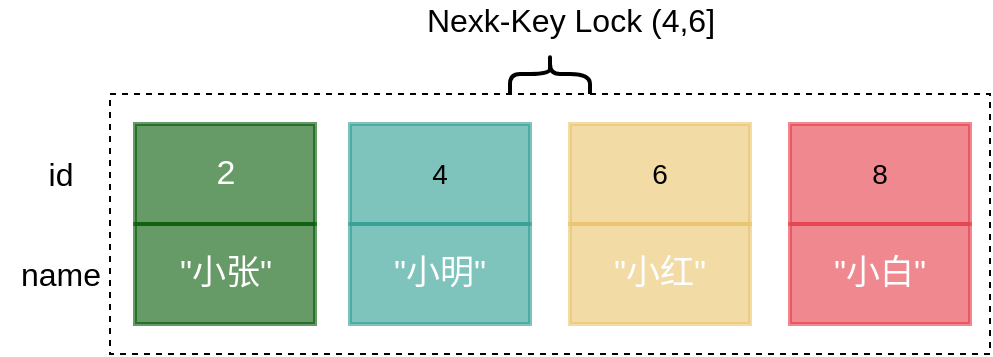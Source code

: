 <mxfile pages="12">
    <diagram id="9wrsIqzlTWzZlzFISd1h" name="mysql-next-key-demo2">
        <mxGraphModel dx="898" dy="645" grid="1" gridSize="10" guides="1" tooltips="1" connect="1" arrows="1" fold="1" page="1" pageScale="1" pageWidth="3300" pageHeight="4681" math="0" shadow="0">
            <root>
                <mxCell id="vH_QyG5wOs8ONGTtVawu-0"/>
                <mxCell id="vH_QyG5wOs8ONGTtVawu-1" parent="vH_QyG5wOs8ONGTtVawu-0"/>
                <mxCell id="vH_QyG5wOs8ONGTtVawu-2" value="&lt;span style=&quot;font-size: 17px&quot;&gt;2&lt;/span&gt;" style="rounded=0;whiteSpace=wrap;html=1;fillStyle=auto;fontSize=14;strokeColor=#005700;strokeWidth=2;fillColor=#005700;fontColor=#ffffff;opacity=60;" parent="vH_QyG5wOs8ONGTtVawu-1" vertex="1">
                    <mxGeometry x="282.5" y="1355" width="90" height="50" as="geometry"/>
                </mxCell>
                <mxCell id="vH_QyG5wOs8ONGTtVawu-3" value="4" style="rounded=0;whiteSpace=wrap;html=1;fillStyle=auto;fontSize=14;strokeColor=#2A9D8F;strokeWidth=2;fillColor=#2A9D8F;opacity=60;" parent="vH_QyG5wOs8ONGTtVawu-1" vertex="1">
                    <mxGeometry x="390" y="1355" width="90" height="50" as="geometry"/>
                </mxCell>
                <mxCell id="vH_QyG5wOs8ONGTtVawu-4" value="6" style="rounded=0;whiteSpace=wrap;html=1;fillStyle=auto;fontSize=14;strokeColor=#E9C46A;strokeWidth=2;fillColor=#E9C46A;opacity=60;" parent="vH_QyG5wOs8ONGTtVawu-1" vertex="1">
                    <mxGeometry x="500" y="1355" width="90" height="50" as="geometry"/>
                </mxCell>
                <mxCell id="vH_QyG5wOs8ONGTtVawu-5" value="8" style="rounded=0;whiteSpace=wrap;html=1;fillStyle=auto;fontSize=14;strokeColor=#E63946;strokeWidth=2;fillColor=#E63946;opacity=60;" parent="vH_QyG5wOs8ONGTtVawu-1" vertex="1">
                    <mxGeometry x="610" y="1355" width="90" height="50" as="geometry"/>
                </mxCell>
                <mxCell id="vH_QyG5wOs8ONGTtVawu-6" value="&lt;span style=&quot;font-size: 17px&quot;&gt;&quot;小张&quot;&lt;/span&gt;" style="rounded=0;whiteSpace=wrap;html=1;fillStyle=auto;fontSize=14;strokeColor=#005700;strokeWidth=2;fillColor=#005700;fontColor=#ffffff;opacity=60;" parent="vH_QyG5wOs8ONGTtVawu-1" vertex="1">
                    <mxGeometry x="282.5" y="1405" width="90" height="50" as="geometry"/>
                </mxCell>
                <mxCell id="vH_QyG5wOs8ONGTtVawu-7" value="&lt;span style=&quot;color: rgb(255 , 255 , 255) ; font-size: 17px&quot;&gt;&quot;小明&quot;&lt;/span&gt;" style="rounded=0;whiteSpace=wrap;html=1;fillStyle=auto;fontSize=14;strokeColor=#2A9D8F;strokeWidth=2;fillColor=#2A9D8F;opacity=60;" parent="vH_QyG5wOs8ONGTtVawu-1" vertex="1">
                    <mxGeometry x="390" y="1405" width="90" height="50" as="geometry"/>
                </mxCell>
                <mxCell id="vH_QyG5wOs8ONGTtVawu-8" value="&lt;span style=&quot;color: rgb(255 , 255 , 255) ; font-size: 17px&quot;&gt;&quot;小红&quot;&lt;/span&gt;" style="rounded=0;whiteSpace=wrap;html=1;fillStyle=auto;fontSize=14;strokeColor=#E9C46A;strokeWidth=2;fillColor=#E9C46A;opacity=60;" parent="vH_QyG5wOs8ONGTtVawu-1" vertex="1">
                    <mxGeometry x="500" y="1405" width="90" height="50" as="geometry"/>
                </mxCell>
                <mxCell id="vH_QyG5wOs8ONGTtVawu-9" value="&lt;span style=&quot;color: rgb(255 , 255 , 255) ; font-size: 17px&quot;&gt;&quot;小白&quot;&lt;/span&gt;" style="rounded=0;whiteSpace=wrap;html=1;fillStyle=auto;fontSize=14;strokeColor=#E63946;strokeWidth=2;fillColor=#E63946;opacity=60;" parent="vH_QyG5wOs8ONGTtVawu-1" vertex="1">
                    <mxGeometry x="610" y="1405" width="90" height="50" as="geometry"/>
                </mxCell>
                <mxCell id="vH_QyG5wOs8ONGTtVawu-10" value="&lt;font style=&quot;font-size: 16px&quot;&gt;Nexk-Key Lock (4,6]&lt;/font&gt;" style="text;html=1;align=center;verticalAlign=middle;resizable=0;points=[];autosize=1;strokeColor=none;fillColor=none;" parent="vH_QyG5wOs8ONGTtVawu-1" vertex="1">
                    <mxGeometry x="420" y="1293" width="160" height="20" as="geometry"/>
                </mxCell>
                <mxCell id="vH_QyG5wOs8ONGTtVawu-11" value="" style="shape=curlyBracket;whiteSpace=wrap;html=1;rounded=1;fontSize=16;direction=south;strokeWidth=2;size=0.5;" parent="vH_QyG5wOs8ONGTtVawu-1" vertex="1">
                    <mxGeometry x="470" y="1320" width="40" height="20" as="geometry"/>
                </mxCell>
                <mxCell id="vH_QyG5wOs8ONGTtVawu-12" value="&lt;font style=&quot;font-size: 16px&quot;&gt;id&lt;/font&gt;" style="text;html=1;align=center;verticalAlign=middle;resizable=0;points=[];autosize=1;strokeColor=none;fillColor=none;" parent="vH_QyG5wOs8ONGTtVawu-1" vertex="1">
                    <mxGeometry x="230" y="1370" width="30" height="20" as="geometry"/>
                </mxCell>
                <mxCell id="vH_QyG5wOs8ONGTtVawu-13" value="name" style="text;html=1;align=center;verticalAlign=middle;resizable=0;points=[];autosize=1;strokeColor=none;fillColor=none;fontSize=16;" parent="vH_QyG5wOs8ONGTtVawu-1" vertex="1">
                    <mxGeometry x="215" y="1420" width="60" height="20" as="geometry"/>
                </mxCell>
                <mxCell id="oCiQLwKaH4ZhsJlhB_aL-0" value="" style="verticalLabelPosition=bottom;verticalAlign=top;html=1;shape=mxgraph.basic.rect;fillColor2=none;strokeWidth=1;size=20;indent=5;fillColor=none;dashed=1;" parent="vH_QyG5wOs8ONGTtVawu-1" vertex="1">
                    <mxGeometry x="270" y="1340" width="440" height="130" as="geometry"/>
                </mxCell>
            </root>
        </mxGraphModel>
    </diagram>
    <diagram id="8hLxCD37YN77YZ8yQ4PF" name="mysql-next-key-case-2">
        <mxGraphModel dx="898" dy="645" grid="1" gridSize="10" guides="1" tooltips="1" connect="1" arrows="1" fold="1" page="1" pageScale="1" pageWidth="3300" pageHeight="4681" math="0" shadow="0">
            <root>
                <mxCell id="adA9NcbzMDcKTiQZJfOV-0"/>
                <mxCell id="adA9NcbzMDcKTiQZJfOV-1" parent="adA9NcbzMDcKTiQZJfOV-0"/>
                <mxCell id="adA9NcbzMDcKTiQZJfOV-2" value="&lt;span style=&quot;font-size: 17px&quot;&gt;2&lt;/span&gt;" style="rounded=0;whiteSpace=wrap;html=1;fillStyle=auto;fontSize=14;strokeColor=#005700;strokeWidth=2;fillColor=#005700;fontColor=#ffffff;opacity=60;" parent="adA9NcbzMDcKTiQZJfOV-1" vertex="1">
                    <mxGeometry x="282.5" y="1355" width="90" height="50" as="geometry"/>
                </mxCell>
                <mxCell id="adA9NcbzMDcKTiQZJfOV-3" value="4" style="rounded=0;whiteSpace=wrap;html=1;fillStyle=auto;fontSize=14;strokeColor=#2A9D8F;strokeWidth=2;fillColor=#2A9D8F;opacity=60;" parent="adA9NcbzMDcKTiQZJfOV-1" vertex="1">
                    <mxGeometry x="372.5" y="1355" width="90" height="50" as="geometry"/>
                </mxCell>
                <mxCell id="adA9NcbzMDcKTiQZJfOV-4" value="6" style="rounded=0;whiteSpace=wrap;html=1;fillStyle=auto;fontSize=14;strokeColor=#E9C46A;strokeWidth=2;fillColor=#E9C46A;opacity=60;" parent="adA9NcbzMDcKTiQZJfOV-1" vertex="1">
                    <mxGeometry x="462.5" y="1355" width="90" height="50" as="geometry"/>
                </mxCell>
                <mxCell id="adA9NcbzMDcKTiQZJfOV-5" value="8" style="rounded=0;whiteSpace=wrap;html=1;fillStyle=auto;fontSize=14;strokeColor=#E63946;strokeWidth=2;fillColor=#E63946;opacity=60;" parent="adA9NcbzMDcKTiQZJfOV-1" vertex="1">
                    <mxGeometry x="552.5" y="1355" width="90" height="50" as="geometry"/>
                </mxCell>
                <mxCell id="adA9NcbzMDcKTiQZJfOV-6" value="&lt;span style=&quot;font-size: 17px&quot;&gt;&quot;小张&quot;&lt;/span&gt;" style="rounded=0;whiteSpace=wrap;html=1;fillStyle=auto;fontSize=14;strokeColor=#005700;strokeWidth=2;fillColor=#005700;fontColor=#ffffff;opacity=60;" parent="adA9NcbzMDcKTiQZJfOV-1" vertex="1">
                    <mxGeometry x="282.5" y="1405" width="90" height="50" as="geometry"/>
                </mxCell>
                <mxCell id="adA9NcbzMDcKTiQZJfOV-7" value="&lt;span style=&quot;color: rgb(255 , 255 , 255) ; font-size: 17px&quot;&gt;&quot;小明&quot;&lt;/span&gt;" style="rounded=0;whiteSpace=wrap;html=1;fillStyle=auto;fontSize=14;strokeColor=#2A9D8F;strokeWidth=2;fillColor=#2A9D8F;opacity=60;" parent="adA9NcbzMDcKTiQZJfOV-1" vertex="1">
                    <mxGeometry x="372.5" y="1405" width="90" height="50" as="geometry"/>
                </mxCell>
                <mxCell id="adA9NcbzMDcKTiQZJfOV-8" value="&lt;span style=&quot;color: rgb(255 , 255 , 255) ; font-size: 17px&quot;&gt;&quot;小红&quot;&lt;/span&gt;" style="rounded=0;whiteSpace=wrap;html=1;fillStyle=auto;fontSize=14;strokeColor=#E9C46A;strokeWidth=2;fillColor=#E9C46A;opacity=60;" parent="adA9NcbzMDcKTiQZJfOV-1" vertex="1">
                    <mxGeometry x="462.5" y="1405" width="90" height="50" as="geometry"/>
                </mxCell>
                <mxCell id="adA9NcbzMDcKTiQZJfOV-9" value="&lt;span style=&quot;color: rgb(255 , 255 , 255) ; font-size: 17px&quot;&gt;&quot;小白&quot;&lt;/span&gt;" style="rounded=0;whiteSpace=wrap;html=1;fillStyle=auto;fontSize=14;strokeColor=#E63946;strokeWidth=2;fillColor=#E63946;opacity=60;" parent="adA9NcbzMDcKTiQZJfOV-1" vertex="1">
                    <mxGeometry x="552.5" y="1405" width="90" height="50" as="geometry"/>
                </mxCell>
                <mxCell id="adA9NcbzMDcKTiQZJfOV-10" value="&lt;font style=&quot;font-size: 16px&quot;&gt;Nexk-Key Lock (4,6]&lt;/font&gt;" style="text;html=1;align=center;verticalAlign=middle;resizable=0;points=[];autosize=1;strokeColor=none;fillColor=none;" parent="adA9NcbzMDcKTiQZJfOV-1" vertex="1">
                    <mxGeometry x="382" y="1310" width="160" height="20" as="geometry"/>
                </mxCell>
                <mxCell id="adA9NcbzMDcKTiQZJfOV-11" value="" style="shape=curlyBracket;whiteSpace=wrap;html=1;rounded=1;fontSize=16;direction=north;strokeWidth=2;" parent="adA9NcbzMDcKTiQZJfOV-1" vertex="1">
                    <mxGeometry x="412" y="1335" width="100" height="20" as="geometry"/>
                </mxCell>
                <mxCell id="adA9NcbzMDcKTiQZJfOV-12" value="&lt;font style=&quot;font-size: 16px&quot;&gt;id&lt;/font&gt;" style="text;html=1;align=center;verticalAlign=middle;resizable=0;points=[];autosize=1;strokeColor=none;fillColor=none;" parent="adA9NcbzMDcKTiQZJfOV-1" vertex="1">
                    <mxGeometry x="237.5" y="1370" width="30" height="20" as="geometry"/>
                </mxCell>
                <mxCell id="adA9NcbzMDcKTiQZJfOV-13" value="name" style="text;html=1;align=center;verticalAlign=middle;resizable=0;points=[];autosize=1;strokeColor=none;fillColor=none;fontSize=16;" parent="adA9NcbzMDcKTiQZJfOV-1" vertex="1">
                    <mxGeometry x="222.5" y="1420" width="60" height="20" as="geometry"/>
                </mxCell>
            </root>
        </mxGraphModel>
    </diagram>
    <diagram id="V2xlfVWrXcLMwvzf9yLI" name="mysql-next-key-case-1">
        <mxGraphModel dx="898" dy="645" grid="1" gridSize="10" guides="1" tooltips="1" connect="1" arrows="1" fold="1" page="1" pageScale="1" pageWidth="2339" pageHeight="3300" math="0" shadow="0">
            <root>
                <mxCell id="gByMuw68PBO3FF3dGNEf-0"/>
                <mxCell id="gByMuw68PBO3FF3dGNEf-1" parent="gByMuw68PBO3FF3dGNEf-0"/>
                <mxCell id="T3owguJJ14s0jRkG2jft-0" value="&lt;span style=&quot;font-size: 17px&quot;&gt;2&lt;/span&gt;" style="rounded=0;whiteSpace=wrap;html=1;fillStyle=auto;fontSize=14;strokeColor=#005700;strokeWidth=2;fillColor=#005700;fontColor=#ffffff;opacity=60;" parent="gByMuw68PBO3FF3dGNEf-1" vertex="1">
                    <mxGeometry x="282.5" y="1355" width="90" height="50" as="geometry"/>
                </mxCell>
                <mxCell id="T3owguJJ14s0jRkG2jft-1" value="4" style="rounded=0;whiteSpace=wrap;html=1;fillStyle=auto;fontSize=14;strokeColor=#2A9D8F;strokeWidth=2;fillColor=#2A9D8F;opacity=60;" parent="gByMuw68PBO3FF3dGNEf-1" vertex="1">
                    <mxGeometry x="390" y="1355" width="90" height="50" as="geometry"/>
                </mxCell>
                <mxCell id="T3owguJJ14s0jRkG2jft-2" value="6" style="rounded=0;whiteSpace=wrap;html=1;fillStyle=auto;fontSize=14;strokeColor=#E9C46A;strokeWidth=2;fillColor=#E9C46A;opacity=60;" parent="gByMuw68PBO3FF3dGNEf-1" vertex="1">
                    <mxGeometry x="498" y="1355" width="90" height="50" as="geometry"/>
                </mxCell>
                <mxCell id="T3owguJJ14s0jRkG2jft-3" value="8" style="rounded=0;whiteSpace=wrap;html=1;fillStyle=auto;fontSize=14;strokeColor=#E63946;strokeWidth=2;fillColor=#E63946;opacity=60;" parent="gByMuw68PBO3FF3dGNEf-1" vertex="1">
                    <mxGeometry x="607.5" y="1355" width="90" height="50" as="geometry"/>
                </mxCell>
                <mxCell id="T3owguJJ14s0jRkG2jft-9" value="&lt;span style=&quot;font-size: 17px&quot;&gt;&quot;小张&quot;&lt;/span&gt;" style="rounded=0;whiteSpace=wrap;html=1;fillStyle=auto;fontSize=14;strokeColor=#005700;strokeWidth=2;fillColor=#005700;fontColor=#ffffff;opacity=60;" parent="gByMuw68PBO3FF3dGNEf-1" vertex="1">
                    <mxGeometry x="282.5" y="1405" width="90" height="50" as="geometry"/>
                </mxCell>
                <mxCell id="T3owguJJ14s0jRkG2jft-10" value="&lt;span style=&quot;color: rgb(255 , 255 , 255) ; font-size: 17px&quot;&gt;&quot;小明&quot;&lt;/span&gt;" style="rounded=0;whiteSpace=wrap;html=1;fillStyle=auto;fontSize=14;strokeColor=#2A9D8F;strokeWidth=2;fillColor=#2A9D8F;opacity=60;" parent="gByMuw68PBO3FF3dGNEf-1" vertex="1">
                    <mxGeometry x="390" y="1405" width="90" height="50" as="geometry"/>
                </mxCell>
                <mxCell id="T3owguJJ14s0jRkG2jft-11" value="&lt;span style=&quot;color: rgb(255 , 255 , 255) ; font-size: 17px&quot;&gt;&quot;小红&quot;&lt;/span&gt;" style="rounded=0;whiteSpace=wrap;html=1;fillStyle=auto;fontSize=14;strokeColor=#E9C46A;strokeWidth=2;fillColor=#E9C46A;opacity=60;" parent="gByMuw68PBO3FF3dGNEf-1" vertex="1">
                    <mxGeometry x="498" y="1405" width="90" height="50" as="geometry"/>
                </mxCell>
                <mxCell id="T3owguJJ14s0jRkG2jft-12" value="&lt;span style=&quot;color: rgb(255 , 255 , 255) ; font-size: 17px&quot;&gt;&quot;小白&quot;&lt;/span&gt;" style="rounded=0;whiteSpace=wrap;html=1;fillStyle=auto;fontSize=14;strokeColor=#E63946;strokeWidth=2;fillColor=#E63946;opacity=60;" parent="gByMuw68PBO3FF3dGNEf-1" vertex="1">
                    <mxGeometry x="607.5" y="1405" width="90" height="50" as="geometry"/>
                </mxCell>
                <mxCell id="T3owguJJ14s0jRkG2jft-13" value="&lt;font style=&quot;font-size: 16px&quot;&gt;Gap Lock (4,6)&lt;/font&gt;" style="text;html=1;align=center;verticalAlign=middle;resizable=0;points=[];autosize=1;strokeColor=none;fillColor=none;" parent="gByMuw68PBO3FF3dGNEf-1" vertex="1">
                    <mxGeometry x="430" y="1295" width="120" height="20" as="geometry"/>
                </mxCell>
                <mxCell id="1" value="" style="shape=curlyBracket;whiteSpace=wrap;html=1;rounded=1;fontSize=16;direction=south;strokeWidth=2;" parent="gByMuw68PBO3FF3dGNEf-1" vertex="1">
                    <mxGeometry x="470" y="1315" width="40" height="20" as="geometry"/>
                </mxCell>
                <mxCell id="Ufpu_ynRSrnQ15eUekv0-1" value="&lt;font style=&quot;font-size: 16px&quot;&gt;id&lt;/font&gt;" style="text;html=1;align=center;verticalAlign=middle;resizable=0;points=[];autosize=1;strokeColor=none;fillColor=none;" parent="gByMuw68PBO3FF3dGNEf-1" vertex="1">
                    <mxGeometry x="230" y="1370" width="30" height="20" as="geometry"/>
                </mxCell>
                <mxCell id="Ufpu_ynRSrnQ15eUekv0-2" value="name" style="text;html=1;align=center;verticalAlign=middle;resizable=0;points=[];autosize=1;strokeColor=none;fillColor=none;fontSize=16;" parent="gByMuw68PBO3FF3dGNEf-1" vertex="1">
                    <mxGeometry x="215" y="1420" width="60" height="20" as="geometry"/>
                </mxCell>
                <mxCell id="mKxc257K8V7pxv3b-nS--1" value="" style="verticalLabelPosition=bottom;verticalAlign=top;html=1;shape=mxgraph.basic.rect;fillColor2=none;strokeWidth=1;size=20;indent=5;fillColor=none;dashed=1;" parent="gByMuw68PBO3FF3dGNEf-1" vertex="1">
                    <mxGeometry x="270" y="1340" width="440" height="130" as="geometry"/>
                </mxCell>
            </root>
        </mxGraphModel>
    </diagram>
    <diagram id="CrG-1dPvuXX0jGHTs9TG" name="mysql-index-search-lock">
        <mxGraphModel dx="898" dy="645" grid="1" gridSize="10" guides="1" tooltips="1" connect="1" arrows="1" fold="1" page="1" pageScale="1" pageWidth="3300" pageHeight="4681" math="0" shadow="0">
            <root>
                <mxCell id="I4dyDOplhO55eq8rASwm-0"/>
                <mxCell id="I4dyDOplhO55eq8rASwm-1" parent="I4dyDOplhO55eq8rASwm-0"/>
                <mxCell id="sz6vPAHmdACpFBG0jVjR-17" value="" style="verticalLabelPosition=bottom;verticalAlign=top;html=1;shape=mxgraph.basic.rect;fillColor2=none;strokeWidth=2;size=20;indent=5;fillColor=none;dashed=1;strokeColor=#FF0000;" parent="I4dyDOplhO55eq8rASwm-1" vertex="1">
                    <mxGeometry x="462.5" y="1319.5" width="235" height="171" as="geometry"/>
                </mxCell>
                <mxCell id="sz6vPAHmdACpFBG0jVjR-0" value="&lt;span style=&quot;font-size: 17px&quot;&gt;0&lt;/span&gt;" style="rounded=0;whiteSpace=wrap;html=1;fillStyle=auto;fontSize=14;strokeColor=#005700;strokeWidth=2;fillColor=#005700;fontColor=#ffffff;opacity=60;" parent="I4dyDOplhO55eq8rASwm-1" vertex="1">
                    <mxGeometry x="260" y="1355" width="90" height="50" as="geometry"/>
                </mxCell>
                <mxCell id="sz6vPAHmdACpFBG0jVjR-1" value="5" style="rounded=0;whiteSpace=wrap;html=1;fillStyle=auto;fontSize=14;strokeColor=#2A9D8F;strokeWidth=2;fillColor=#2A9D8F;opacity=60;" parent="I4dyDOplhO55eq8rASwm-1" vertex="1">
                    <mxGeometry x="372.5" y="1355" width="90" height="50" as="geometry"/>
                </mxCell>
                <mxCell id="sz6vPAHmdACpFBG0jVjR-2" value="10" style="rounded=0;whiteSpace=wrap;html=1;fillStyle=auto;fontSize=14;strokeColor=#E9C46A;strokeWidth=2;fillColor=#E9C46A;opacity=60;" parent="I4dyDOplhO55eq8rASwm-1" vertex="1">
                    <mxGeometry x="480" y="1355" width="90" height="50" as="geometry"/>
                </mxCell>
                <mxCell id="sz6vPAHmdACpFBG0jVjR-3" value="10" style="rounded=0;whiteSpace=wrap;html=1;fillStyle=auto;fontSize=14;strokeColor=#E63946;strokeWidth=2;fillColor=#E63946;opacity=60;" parent="I4dyDOplhO55eq8rASwm-1" vertex="1">
                    <mxGeometry x="590" y="1355" width="90" height="50" as="geometry"/>
                </mxCell>
                <mxCell id="sz6vPAHmdACpFBG0jVjR-4" value="&lt;span style=&quot;font-size: 17px&quot;&gt;0&lt;/span&gt;" style="rounded=0;whiteSpace=wrap;html=1;fillStyle=auto;fontSize=14;strokeColor=#005700;strokeWidth=2;fillColor=#005700;fontColor=#ffffff;opacity=60;" parent="I4dyDOplhO55eq8rASwm-1" vertex="1">
                    <mxGeometry x="260" y="1405" width="90" height="50" as="geometry"/>
                </mxCell>
                <mxCell id="sz6vPAHmdACpFBG0jVjR-5" value="&lt;font color=&quot;#ffffff&quot;&gt;&lt;span style=&quot;font-size: 17px&quot;&gt;5&lt;/span&gt;&lt;/font&gt;" style="rounded=0;whiteSpace=wrap;html=1;fillStyle=auto;fontSize=14;strokeColor=#2A9D8F;strokeWidth=2;fillColor=#2A9D8F;opacity=60;" parent="I4dyDOplhO55eq8rASwm-1" vertex="1">
                    <mxGeometry x="372.5" y="1405" width="90" height="50" as="geometry"/>
                </mxCell>
                <mxCell id="sz6vPAHmdACpFBG0jVjR-6" value="&lt;font color=&quot;#ffffff&quot;&gt;&lt;span style=&quot;font-size: 17px&quot;&gt;10&lt;/span&gt;&lt;/font&gt;" style="rounded=0;whiteSpace=wrap;html=1;fillStyle=auto;fontSize=14;strokeColor=#E9C46A;strokeWidth=2;fillColor=#E9C46A;opacity=60;" parent="I4dyDOplhO55eq8rASwm-1" vertex="1">
                    <mxGeometry x="480" y="1405" width="90" height="50" as="geometry"/>
                </mxCell>
                <mxCell id="sz6vPAHmdACpFBG0jVjR-7" value="&lt;font color=&quot;#ffffff&quot;&gt;&lt;span style=&quot;font-size: 17px&quot;&gt;13&lt;/span&gt;&lt;/font&gt;" style="rounded=0;whiteSpace=wrap;html=1;fillStyle=auto;fontSize=14;strokeColor=#E63946;strokeWidth=2;fillColor=#E63946;opacity=60;" parent="I4dyDOplhO55eq8rASwm-1" vertex="1">
                    <mxGeometry x="590" y="1405" width="90" height="50" as="geometry"/>
                </mxCell>
                <mxCell id="sz6vPAHmdACpFBG0jVjR-8" value="&lt;span style=&quot;font-size: 16px&quot;&gt;c&lt;/span&gt;" style="text;html=1;align=center;verticalAlign=middle;resizable=0;points=[];autosize=1;strokeColor=none;fillColor=none;" parent="I4dyDOplhO55eq8rASwm-1" vertex="1">
                    <mxGeometry x="220" y="1370" width="20" height="20" as="geometry"/>
                </mxCell>
                <mxCell id="sz6vPAHmdACpFBG0jVjR-9" value="id" style="text;html=1;align=center;verticalAlign=middle;resizable=0;points=[];autosize=1;strokeColor=none;fillColor=none;fontSize=16;" parent="I4dyDOplhO55eq8rASwm-1" vertex="1">
                    <mxGeometry x="215" y="1420" width="30" height="20" as="geometry"/>
                </mxCell>
                <mxCell id="sz6vPAHmdACpFBG0jVjR-10" value="&lt;span style=&quot;font-size: 17px&quot;&gt;15&lt;/span&gt;" style="rounded=0;whiteSpace=wrap;html=1;fillStyle=auto;fontSize=14;strokeColor=#005700;strokeWidth=2;fillColor=#005700;fontColor=#ffffff;opacity=60;" parent="I4dyDOplhO55eq8rASwm-1" vertex="1">
                    <mxGeometry x="700" y="1355" width="90" height="50" as="geometry"/>
                </mxCell>
                <mxCell id="sz6vPAHmdACpFBG0jVjR-11" value="20" style="rounded=0;whiteSpace=wrap;html=1;fillStyle=auto;fontSize=14;strokeColor=#2A9D8F;strokeWidth=2;fillColor=#2A9D8F;opacity=60;" parent="I4dyDOplhO55eq8rASwm-1" vertex="1">
                    <mxGeometry x="810" y="1355" width="90" height="50" as="geometry"/>
                </mxCell>
                <mxCell id="sz6vPAHmdACpFBG0jVjR-12" value="25" style="rounded=0;whiteSpace=wrap;html=1;fillStyle=auto;fontSize=14;strokeColor=#E9C46A;strokeWidth=2;fillColor=#E9C46A;opacity=60;" parent="I4dyDOplhO55eq8rASwm-1" vertex="1">
                    <mxGeometry x="920" y="1355" width="90" height="50" as="geometry"/>
                </mxCell>
                <mxCell id="sz6vPAHmdACpFBG0jVjR-13" value="&lt;span style=&quot;font-size: 17px&quot;&gt;15&lt;/span&gt;" style="rounded=0;whiteSpace=wrap;html=1;fillStyle=auto;fontSize=14;strokeColor=#005700;strokeWidth=2;fillColor=#005700;fontColor=#ffffff;opacity=60;" parent="I4dyDOplhO55eq8rASwm-1" vertex="1">
                    <mxGeometry x="700" y="1405" width="90" height="50" as="geometry"/>
                </mxCell>
                <mxCell id="sz6vPAHmdACpFBG0jVjR-14" value="&lt;font color=&quot;#ffffff&quot;&gt;&lt;span style=&quot;font-size: 17px&quot;&gt;20&lt;/span&gt;&lt;/font&gt;" style="rounded=0;whiteSpace=wrap;html=1;fillStyle=auto;fontSize=14;strokeColor=#2A9D8F;strokeWidth=2;fillColor=#2A9D8F;opacity=60;" parent="I4dyDOplhO55eq8rASwm-1" vertex="1">
                    <mxGeometry x="810" y="1405" width="90" height="50" as="geometry"/>
                </mxCell>
                <mxCell id="sz6vPAHmdACpFBG0jVjR-15" value="&lt;font color=&quot;#ffffff&quot;&gt;&lt;span style=&quot;font-size: 17px&quot;&gt;25&lt;/span&gt;&lt;/font&gt;" style="rounded=0;whiteSpace=wrap;html=1;fillStyle=auto;fontSize=14;strokeColor=#E9C46A;strokeWidth=2;fillColor=#E9C46A;opacity=60;" parent="I4dyDOplhO55eq8rASwm-1" vertex="1">
                    <mxGeometry x="920" y="1405" width="90" height="50" as="geometry"/>
                </mxCell>
                <mxCell id="sz6vPAHmdACpFBG0jVjR-16" value="" style="verticalLabelPosition=bottom;verticalAlign=top;html=1;shape=mxgraph.basic.rect;fillColor2=none;strokeWidth=1;size=20;indent=5;fillColor=none;dashed=1;" parent="I4dyDOplhO55eq8rASwm-1" vertex="1">
                    <mxGeometry x="250" y="1340" width="770" height="130" as="geometry"/>
                </mxCell>
                <mxCell id="sz6vPAHmdACpFBG0jVjR-18" value="加锁区间" style="text;html=1;align=center;verticalAlign=middle;resizable=0;points=[];autosize=1;strokeColor=none;fillColor=none;fontSize=16;" parent="I4dyDOplhO55eq8rASwm-1" vertex="1">
                    <mxGeometry x="530" y="1290" width="80" height="20" as="geometry"/>
                </mxCell>
            </root>
        </mxGraphModel>
    </diagram>
    <diagram id="dKZhr-4nJlccMJd8XB-Q" name="mysql-index-search-lock-limit">
        <mxGraphModel dx="898" dy="645" grid="1" gridSize="10" guides="1" tooltips="1" connect="1" arrows="1" fold="1" page="1" pageScale="1" pageWidth="3300" pageHeight="4681" math="0" shadow="0">
            <root>
                <mxCell id="scimFBQYP1nOc0E6RLU8-0"/>
                <mxCell id="scimFBQYP1nOc0E6RLU8-1" parent="scimFBQYP1nOc0E6RLU8-0"/>
                <mxCell id="scimFBQYP1nOc0E6RLU8-2" value="" style="verticalLabelPosition=bottom;verticalAlign=top;html=1;shape=mxgraph.basic.rect;fillColor2=none;strokeWidth=2;size=20;indent=5;fillColor=none;dashed=1;strokeColor=#FF0000;" parent="scimFBQYP1nOc0E6RLU8-1" vertex="1">
                    <mxGeometry x="462.5" y="1320" width="219" height="170" as="geometry"/>
                </mxCell>
                <mxCell id="scimFBQYP1nOc0E6RLU8-3" value="&lt;span style=&quot;font-size: 17px&quot;&gt;0&lt;/span&gt;" style="rounded=0;whiteSpace=wrap;html=1;fillStyle=auto;fontSize=14;strokeColor=#005700;strokeWidth=2;fillColor=#005700;fontColor=#ffffff;opacity=60;" parent="scimFBQYP1nOc0E6RLU8-1" vertex="1">
                    <mxGeometry x="260" y="1355" width="90" height="50" as="geometry"/>
                </mxCell>
                <mxCell id="scimFBQYP1nOc0E6RLU8-4" value="5" style="rounded=0;whiteSpace=wrap;html=1;fillStyle=auto;fontSize=14;strokeColor=#2A9D8F;strokeWidth=2;fillColor=#2A9D8F;opacity=60;" parent="scimFBQYP1nOc0E6RLU8-1" vertex="1">
                    <mxGeometry x="372.5" y="1355" width="90" height="50" as="geometry"/>
                </mxCell>
                <mxCell id="scimFBQYP1nOc0E6RLU8-5" value="10" style="rounded=0;whiteSpace=wrap;html=1;fillStyle=auto;fontSize=14;strokeColor=#E9C46A;strokeWidth=2;fillColor=#E9C46A;opacity=60;" parent="scimFBQYP1nOc0E6RLU8-1" vertex="1">
                    <mxGeometry x="480" y="1355" width="90" height="50" as="geometry"/>
                </mxCell>
                <mxCell id="scimFBQYP1nOc0E6RLU8-6" value="10" style="rounded=0;whiteSpace=wrap;html=1;fillStyle=auto;fontSize=14;strokeColor=#E63946;strokeWidth=2;fillColor=#E63946;opacity=60;" parent="scimFBQYP1nOc0E6RLU8-1" vertex="1">
                    <mxGeometry x="590" y="1355" width="90" height="50" as="geometry"/>
                </mxCell>
                <mxCell id="scimFBQYP1nOc0E6RLU8-7" value="&lt;span style=&quot;font-size: 17px&quot;&gt;0&lt;/span&gt;" style="rounded=0;whiteSpace=wrap;html=1;fillStyle=auto;fontSize=14;strokeColor=#005700;strokeWidth=2;fillColor=#005700;fontColor=#ffffff;opacity=60;" parent="scimFBQYP1nOc0E6RLU8-1" vertex="1">
                    <mxGeometry x="260" y="1405" width="90" height="50" as="geometry"/>
                </mxCell>
                <mxCell id="scimFBQYP1nOc0E6RLU8-8" value="&lt;font color=&quot;#ffffff&quot;&gt;&lt;span style=&quot;font-size: 17px&quot;&gt;5&lt;/span&gt;&lt;/font&gt;" style="rounded=0;whiteSpace=wrap;html=1;fillStyle=auto;fontSize=14;strokeColor=#2A9D8F;strokeWidth=2;fillColor=#2A9D8F;opacity=60;" parent="scimFBQYP1nOc0E6RLU8-1" vertex="1">
                    <mxGeometry x="372.5" y="1405" width="90" height="50" as="geometry"/>
                </mxCell>
                <mxCell id="scimFBQYP1nOc0E6RLU8-9" value="&lt;font color=&quot;#ffffff&quot;&gt;&lt;span style=&quot;font-size: 17px&quot;&gt;10&lt;/span&gt;&lt;/font&gt;" style="rounded=0;whiteSpace=wrap;html=1;fillStyle=auto;fontSize=14;strokeColor=#E9C46A;strokeWidth=2;fillColor=#E9C46A;opacity=60;" parent="scimFBQYP1nOc0E6RLU8-1" vertex="1">
                    <mxGeometry x="480" y="1405" width="90" height="50" as="geometry"/>
                </mxCell>
                <mxCell id="scimFBQYP1nOc0E6RLU8-10" value="&lt;font color=&quot;#ffffff&quot;&gt;&lt;span style=&quot;font-size: 17px&quot;&gt;13&lt;/span&gt;&lt;/font&gt;" style="rounded=0;whiteSpace=wrap;html=1;fillStyle=auto;fontSize=14;strokeColor=#E63946;strokeWidth=2;fillColor=#E63946;opacity=60;" parent="scimFBQYP1nOc0E6RLU8-1" vertex="1">
                    <mxGeometry x="590" y="1405" width="90" height="50" as="geometry"/>
                </mxCell>
                <mxCell id="scimFBQYP1nOc0E6RLU8-11" value="&lt;span style=&quot;font-size: 16px&quot;&gt;c&lt;/span&gt;" style="text;html=1;align=center;verticalAlign=middle;resizable=0;points=[];autosize=1;strokeColor=none;fillColor=none;" parent="scimFBQYP1nOc0E6RLU8-1" vertex="1">
                    <mxGeometry x="220" y="1370" width="20" height="20" as="geometry"/>
                </mxCell>
                <mxCell id="scimFBQYP1nOc0E6RLU8-12" value="id" style="text;html=1;align=center;verticalAlign=middle;resizable=0;points=[];autosize=1;strokeColor=none;fillColor=none;fontSize=16;" parent="scimFBQYP1nOc0E6RLU8-1" vertex="1">
                    <mxGeometry x="210" y="1420" width="30" height="20" as="geometry"/>
                </mxCell>
                <mxCell id="scimFBQYP1nOc0E6RLU8-13" value="&lt;span style=&quot;font-size: 17px&quot;&gt;15&lt;/span&gt;" style="rounded=0;whiteSpace=wrap;html=1;fillStyle=auto;fontSize=14;strokeColor=#005700;strokeWidth=2;fillColor=#005700;fontColor=#ffffff;opacity=60;" parent="scimFBQYP1nOc0E6RLU8-1" vertex="1">
                    <mxGeometry x="700" y="1355" width="90" height="50" as="geometry"/>
                </mxCell>
                <mxCell id="scimFBQYP1nOc0E6RLU8-14" value="20" style="rounded=0;whiteSpace=wrap;html=1;fillStyle=auto;fontSize=14;strokeColor=#2A9D8F;strokeWidth=2;fillColor=#2A9D8F;opacity=60;" parent="scimFBQYP1nOc0E6RLU8-1" vertex="1">
                    <mxGeometry x="810" y="1355" width="90" height="50" as="geometry"/>
                </mxCell>
                <mxCell id="scimFBQYP1nOc0E6RLU8-15" value="25" style="rounded=0;whiteSpace=wrap;html=1;fillStyle=auto;fontSize=14;strokeColor=#E9C46A;strokeWidth=2;fillColor=#E9C46A;opacity=60;" parent="scimFBQYP1nOc0E6RLU8-1" vertex="1">
                    <mxGeometry x="920" y="1355" width="90" height="50" as="geometry"/>
                </mxCell>
                <mxCell id="scimFBQYP1nOc0E6RLU8-16" value="&lt;span style=&quot;font-size: 17px&quot;&gt;15&lt;/span&gt;" style="rounded=0;whiteSpace=wrap;html=1;fillStyle=auto;fontSize=14;strokeColor=#005700;strokeWidth=2;fillColor=#005700;fontColor=#ffffff;opacity=60;" parent="scimFBQYP1nOc0E6RLU8-1" vertex="1">
                    <mxGeometry x="700" y="1405" width="90" height="50" as="geometry"/>
                </mxCell>
                <mxCell id="scimFBQYP1nOc0E6RLU8-17" value="&lt;font color=&quot;#ffffff&quot;&gt;&lt;span style=&quot;font-size: 17px&quot;&gt;20&lt;/span&gt;&lt;/font&gt;" style="rounded=0;whiteSpace=wrap;html=1;fillStyle=auto;fontSize=14;strokeColor=#2A9D8F;strokeWidth=2;fillColor=#2A9D8F;opacity=60;" parent="scimFBQYP1nOc0E6RLU8-1" vertex="1">
                    <mxGeometry x="810" y="1405" width="90" height="50" as="geometry"/>
                </mxCell>
                <mxCell id="scimFBQYP1nOc0E6RLU8-18" value="&lt;font color=&quot;#ffffff&quot;&gt;&lt;span style=&quot;font-size: 17px&quot;&gt;25&lt;/span&gt;&lt;/font&gt;" style="rounded=0;whiteSpace=wrap;html=1;fillStyle=auto;fontSize=14;strokeColor=#E9C46A;strokeWidth=2;fillColor=#E9C46A;opacity=60;" parent="scimFBQYP1nOc0E6RLU8-1" vertex="1">
                    <mxGeometry x="920" y="1405" width="90" height="50" as="geometry"/>
                </mxCell>
                <mxCell id="scimFBQYP1nOc0E6RLU8-19" value="" style="verticalLabelPosition=bottom;verticalAlign=top;html=1;shape=mxgraph.basic.rect;fillColor2=none;strokeWidth=1;size=20;indent=5;fillColor=none;dashed=1;" parent="scimFBQYP1nOc0E6RLU8-1" vertex="1">
                    <mxGeometry x="250" y="1340" width="770" height="130" as="geometry"/>
                </mxCell>
                <mxCell id="scimFBQYP1nOc0E6RLU8-20" value="加锁区间" style="text;html=1;align=center;verticalAlign=middle;resizable=0;points=[];autosize=1;strokeColor=none;fillColor=none;fontSize=16;" parent="scimFBQYP1nOc0E6RLU8-1" vertex="1">
                    <mxGeometry x="530" y="1290" width="80" height="20" as="geometry"/>
                </mxCell>
            </root>
        </mxGraphModel>
    </diagram>
    <diagram id="NkUEVjFgweqrLAzoBZlH" name="mysql-index-search">
        <mxGraphModel dx="898" dy="645" grid="1" gridSize="10" guides="1" tooltips="1" connect="1" arrows="1" fold="1" page="1" pageScale="1" pageWidth="3300" pageHeight="4681" math="0" shadow="0">
            <root>
                <mxCell id="QlfO7Kz5VMKa1NVZHdEJ-0"/>
                <mxCell id="QlfO7Kz5VMKa1NVZHdEJ-1" parent="QlfO7Kz5VMKa1NVZHdEJ-0"/>
                <mxCell id="QlfO7Kz5VMKa1NVZHdEJ-2" value="&lt;span style=&quot;font-size: 17px&quot;&gt;0&lt;/span&gt;" style="rounded=0;whiteSpace=wrap;html=1;fillStyle=auto;fontSize=14;strokeColor=#005700;strokeWidth=2;fillColor=#005700;fontColor=#ffffff;opacity=60;" parent="QlfO7Kz5VMKa1NVZHdEJ-1" vertex="1">
                    <mxGeometry x="260" y="1355" width="90" height="50" as="geometry"/>
                </mxCell>
                <mxCell id="QlfO7Kz5VMKa1NVZHdEJ-3" value="5" style="rounded=0;whiteSpace=wrap;html=1;fillStyle=auto;fontSize=14;strokeColor=#2A9D8F;strokeWidth=2;fillColor=#2A9D8F;opacity=60;" parent="QlfO7Kz5VMKa1NVZHdEJ-1" vertex="1">
                    <mxGeometry x="372.5" y="1355" width="90" height="50" as="geometry"/>
                </mxCell>
                <mxCell id="QlfO7Kz5VMKa1NVZHdEJ-4" value="10" style="rounded=0;whiteSpace=wrap;html=1;fillStyle=auto;fontSize=14;strokeColor=#E9C46A;strokeWidth=2;fillColor=#E9C46A;opacity=60;" parent="QlfO7Kz5VMKa1NVZHdEJ-1" vertex="1">
                    <mxGeometry x="480" y="1355" width="90" height="50" as="geometry"/>
                </mxCell>
                <mxCell id="QlfO7Kz5VMKa1NVZHdEJ-5" value="10" style="rounded=0;whiteSpace=wrap;html=1;fillStyle=auto;fontSize=14;strokeColor=#E63946;strokeWidth=2;fillColor=#E63946;opacity=60;" parent="QlfO7Kz5VMKa1NVZHdEJ-1" vertex="1">
                    <mxGeometry x="590" y="1355" width="90" height="50" as="geometry"/>
                </mxCell>
                <mxCell id="QlfO7Kz5VMKa1NVZHdEJ-6" value="&lt;span style=&quot;font-size: 17px&quot;&gt;0&lt;/span&gt;" style="rounded=0;whiteSpace=wrap;html=1;fillStyle=auto;fontSize=14;strokeColor=#005700;strokeWidth=2;fillColor=#005700;fontColor=#ffffff;opacity=60;" parent="QlfO7Kz5VMKa1NVZHdEJ-1" vertex="1">
                    <mxGeometry x="260" y="1405" width="90" height="50" as="geometry"/>
                </mxCell>
                <mxCell id="QlfO7Kz5VMKa1NVZHdEJ-7" value="&lt;font color=&quot;#ffffff&quot;&gt;&lt;span style=&quot;font-size: 17px&quot;&gt;5&lt;/span&gt;&lt;/font&gt;" style="rounded=0;whiteSpace=wrap;html=1;fillStyle=auto;fontSize=14;strokeColor=#2A9D8F;strokeWidth=2;fillColor=#2A9D8F;opacity=60;" parent="QlfO7Kz5VMKa1NVZHdEJ-1" vertex="1">
                    <mxGeometry x="372.5" y="1405" width="90" height="50" as="geometry"/>
                </mxCell>
                <mxCell id="QlfO7Kz5VMKa1NVZHdEJ-8" value="&lt;font color=&quot;#ffffff&quot;&gt;&lt;span style=&quot;font-size: 17px&quot;&gt;10&lt;/span&gt;&lt;/font&gt;" style="rounded=0;whiteSpace=wrap;html=1;fillStyle=auto;fontSize=14;strokeColor=#E9C46A;strokeWidth=2;fillColor=#E9C46A;opacity=60;" parent="QlfO7Kz5VMKa1NVZHdEJ-1" vertex="1">
                    <mxGeometry x="480" y="1405" width="90" height="50" as="geometry"/>
                </mxCell>
                <mxCell id="QlfO7Kz5VMKa1NVZHdEJ-9" value="&lt;font color=&quot;#ffffff&quot;&gt;&lt;span style=&quot;font-size: 17px&quot;&gt;13&lt;/span&gt;&lt;/font&gt;" style="rounded=0;whiteSpace=wrap;html=1;fillStyle=auto;fontSize=14;strokeColor=#E63946;strokeWidth=2;fillColor=#E63946;opacity=60;" parent="QlfO7Kz5VMKa1NVZHdEJ-1" vertex="1">
                    <mxGeometry x="590" y="1405" width="90" height="50" as="geometry"/>
                </mxCell>
                <mxCell id="QlfO7Kz5VMKa1NVZHdEJ-12" value="&lt;span style=&quot;font-size: 16px&quot;&gt;c&lt;/span&gt;" style="text;html=1;align=center;verticalAlign=middle;resizable=0;points=[];autosize=1;strokeColor=none;fillColor=none;" parent="QlfO7Kz5VMKa1NVZHdEJ-1" vertex="1">
                    <mxGeometry x="220" y="1370" width="20" height="20" as="geometry"/>
                </mxCell>
                <mxCell id="QlfO7Kz5VMKa1NVZHdEJ-13" value="id" style="text;html=1;align=center;verticalAlign=middle;resizable=0;points=[];autosize=1;strokeColor=none;fillColor=none;fontSize=16;" parent="QlfO7Kz5VMKa1NVZHdEJ-1" vertex="1">
                    <mxGeometry x="200" y="1420" width="30" height="20" as="geometry"/>
                </mxCell>
                <mxCell id="QlfO7Kz5VMKa1NVZHdEJ-14" value="&lt;span style=&quot;font-size: 17px&quot;&gt;15&lt;/span&gt;" style="rounded=0;whiteSpace=wrap;html=1;fillStyle=auto;fontSize=14;strokeColor=#005700;strokeWidth=2;fillColor=#005700;fontColor=#ffffff;opacity=60;" parent="QlfO7Kz5VMKa1NVZHdEJ-1" vertex="1">
                    <mxGeometry x="700" y="1355" width="90" height="50" as="geometry"/>
                </mxCell>
                <mxCell id="QlfO7Kz5VMKa1NVZHdEJ-15" value="20" style="rounded=0;whiteSpace=wrap;html=1;fillStyle=auto;fontSize=14;strokeColor=#2A9D8F;strokeWidth=2;fillColor=#2A9D8F;opacity=60;" parent="QlfO7Kz5VMKa1NVZHdEJ-1" vertex="1">
                    <mxGeometry x="810" y="1355" width="90" height="50" as="geometry"/>
                </mxCell>
                <mxCell id="QlfO7Kz5VMKa1NVZHdEJ-16" value="25" style="rounded=0;whiteSpace=wrap;html=1;fillStyle=auto;fontSize=14;strokeColor=#E9C46A;strokeWidth=2;fillColor=#E9C46A;opacity=60;" parent="QlfO7Kz5VMKa1NVZHdEJ-1" vertex="1">
                    <mxGeometry x="920" y="1355" width="90" height="50" as="geometry"/>
                </mxCell>
                <mxCell id="QlfO7Kz5VMKa1NVZHdEJ-17" value="&lt;span style=&quot;font-size: 17px&quot;&gt;15&lt;/span&gt;" style="rounded=0;whiteSpace=wrap;html=1;fillStyle=auto;fontSize=14;strokeColor=#005700;strokeWidth=2;fillColor=#005700;fontColor=#ffffff;opacity=60;" parent="QlfO7Kz5VMKa1NVZHdEJ-1" vertex="1">
                    <mxGeometry x="700" y="1405" width="90" height="50" as="geometry"/>
                </mxCell>
                <mxCell id="QlfO7Kz5VMKa1NVZHdEJ-18" value="&lt;font color=&quot;#ffffff&quot;&gt;&lt;span style=&quot;font-size: 17px&quot;&gt;20&lt;/span&gt;&lt;/font&gt;" style="rounded=0;whiteSpace=wrap;html=1;fillStyle=auto;fontSize=14;strokeColor=#2A9D8F;strokeWidth=2;fillColor=#2A9D8F;opacity=60;" parent="QlfO7Kz5VMKa1NVZHdEJ-1" vertex="1">
                    <mxGeometry x="810" y="1405" width="90" height="50" as="geometry"/>
                </mxCell>
                <mxCell id="QlfO7Kz5VMKa1NVZHdEJ-19" value="&lt;font color=&quot;#ffffff&quot;&gt;&lt;span style=&quot;font-size: 17px&quot;&gt;25&lt;/span&gt;&lt;/font&gt;" style="rounded=0;whiteSpace=wrap;html=1;fillStyle=auto;fontSize=14;strokeColor=#E9C46A;strokeWidth=2;fillColor=#E9C46A;opacity=60;" parent="QlfO7Kz5VMKa1NVZHdEJ-1" vertex="1">
                    <mxGeometry x="920" y="1405" width="90" height="50" as="geometry"/>
                </mxCell>
                <mxCell id="CK8NwhWkGWWGleNu_XUN-0" value="" style="verticalLabelPosition=bottom;verticalAlign=top;html=1;shape=mxgraph.basic.rect;fillColor2=none;strokeWidth=1;size=20;indent=5;fillColor=none;dashed=1;" parent="QlfO7Kz5VMKa1NVZHdEJ-1" vertex="1">
                    <mxGeometry x="250" y="1340" width="770" height="130" as="geometry"/>
                </mxCell>
            </root>
        </mxGraphModel>
    </diagram>
    <diagram id="hYwKkN5E8QWf6IUaflaP" name="mysql-mdl-lock-demo">
        <mxGraphModel dx="898" dy="645" grid="1" gridSize="10" guides="1" tooltips="1" connect="1" arrows="1" fold="1" page="1" pageScale="1" pageWidth="3300" pageHeight="4681" math="0" shadow="0">
            <root>
                <mxCell id="SNVlJbALvwA07Ws34DmW-0"/>
                <mxCell id="SNVlJbALvwA07Ws34DmW-1" parent="SNVlJbALvwA07Ws34DmW-0"/>
                <mxCell id="SNVlJbALvwA07Ws34DmW-2" style="edgeStyle=none;html=1;dashed=1;fontSize=16;endArrow=none;endFill=0;" parent="SNVlJbALvwA07Ws34DmW-1" source="SNVlJbALvwA07Ws34DmW-20" edge="1">
                    <mxGeometry relative="1" as="geometry">
                        <mxPoint x="1520" y="1120" as="targetPoint"/>
                    </mxGeometry>
                </mxCell>
                <mxCell id="SNVlJbALvwA07Ws34DmW-3" style="edgeStyle=none;html=1;dashed=1;fontSize=16;endArrow=none;endFill=0;" parent="SNVlJbALvwA07Ws34DmW-1" source="SNVlJbALvwA07Ws34DmW-13" edge="1">
                    <mxGeometry relative="1" as="geometry">
                        <mxPoint x="1520" y="800" as="targetPoint"/>
                    </mxGeometry>
                </mxCell>
                <mxCell id="SNVlJbALvwA07Ws34DmW-4" value="" style="endArrow=classic;html=1;fontSize=18;" parent="SNVlJbALvwA07Ws34DmW-1" edge="1">
                    <mxGeometry width="50" height="50" relative="1" as="geometry">
                        <mxPoint x="829" y="680" as="sourcePoint"/>
                        <mxPoint x="829" y="1160" as="targetPoint"/>
                    </mxGeometry>
                </mxCell>
                <mxCell id="SNVlJbALvwA07Ws34DmW-5" style="edgeStyle=none;html=1;fontSize=16;endArrow=none;endFill=0;dashed=1;" parent="SNVlJbALvwA07Ws34DmW-1" source="SNVlJbALvwA07Ws34DmW-6" edge="1">
                    <mxGeometry relative="1" as="geometry">
                        <mxPoint x="1520" y="720" as="targetPoint"/>
                    </mxGeometry>
                </mxCell>
                <mxCell id="SNVlJbALvwA07Ws34DmW-6" value="T1" style="text;html=1;align=center;verticalAlign=middle;resizable=0;points=[];autosize=1;strokeColor=none;fillColor=none;fontSize=18;rounded=1;" parent="SNVlJbALvwA07Ws34DmW-1" vertex="1">
                    <mxGeometry x="790" y="705" width="40" height="30" as="geometry"/>
                </mxCell>
                <mxCell id="SNVlJbALvwA07Ws34DmW-7" value="session A" style="rounded=1;whiteSpace=wrap;html=1;arcSize=40;fillStyle=auto;fontSize=18;fillColor=#2A9D8F;fontColor=#ffffff;strokeColor=#2D7600;opacity=60;" parent="SNVlJbALvwA07Ws34DmW-1" vertex="1">
                    <mxGeometry x="900" y="635" width="120" height="40" as="geometry"/>
                </mxCell>
                <mxCell id="SNVlJbALvwA07Ws34DmW-8" value="" style="edgeStyle=orthogonalEdgeStyle;html=1;verticalAlign=bottom;endArrow=open;endSize=8;fontSize=18;rounded=1;dashed=1;" parent="SNVlJbALvwA07Ws34DmW-1" source="SNVlJbALvwA07Ws34DmW-7" edge="1">
                    <mxGeometry relative="1" as="geometry">
                        <mxPoint x="960" y="1160" as="targetPoint"/>
                    </mxGeometry>
                </mxCell>
                <mxCell id="FpJ7DRD-NVeItYKUReBm-0" value="&lt;font style=&quot;font-size: 16px&quot;&gt;启动事务&lt;/font&gt;" style="edgeLabel;html=1;align=center;verticalAlign=middle;resizable=0;points=[];" parent="SNVlJbALvwA07Ws34DmW-8" vertex="1" connectable="0">
                    <mxGeometry x="-0.81" y="-1" relative="1" as="geometry">
                        <mxPoint as="offset"/>
                    </mxGeometry>
                </mxCell>
                <mxCell id="FpJ7DRD-NVeItYKUReBm-1" value="select * from user &lt;br&gt;where id = 3" style="edgeLabel;html=1;align=center;verticalAlign=middle;resizable=0;points=[];fontSize=16;" parent="SNVlJbALvwA07Ws34DmW-8" vertex="1" connectable="0">
                    <mxGeometry x="-0.501" y="1" relative="1" as="geometry">
                        <mxPoint as="offset"/>
                    </mxGeometry>
                </mxCell>
                <mxCell id="bbC2DgoguFPDob3iLKBi-0" value="提交事务" style="edgeLabel;html=1;align=center;verticalAlign=middle;resizable=0;points=[];fontSize=16;" parent="SNVlJbALvwA07Ws34DmW-8" vertex="1" connectable="0">
                    <mxGeometry x="0.837" y="1" relative="1" as="geometry">
                        <mxPoint y="1" as="offset"/>
                    </mxGeometry>
                </mxCell>
                <mxCell id="SNVlJbALvwA07Ws34DmW-9" value="&lt;span&gt;session B&lt;/span&gt;" style="rounded=1;whiteSpace=wrap;html=1;arcSize=40;fillStyle=auto;fontSize=18;fillColor=#E9C46A;fontColor=#ffffff;strokeColor=#006EAF;opacity=60;" parent="SNVlJbALvwA07Ws34DmW-1" vertex="1">
                    <mxGeometry x="1080" y="635" width="120" height="40" as="geometry"/>
                </mxCell>
                <mxCell id="SNVlJbALvwA07Ws34DmW-10" value="" style="edgeStyle=orthogonalEdgeStyle;html=1;verticalAlign=bottom;endArrow=open;endSize=8;fontSize=18;dashed=1;" parent="SNVlJbALvwA07Ws34DmW-1" source="SNVlJbALvwA07Ws34DmW-9" edge="1">
                    <mxGeometry relative="1" as="geometry">
                        <mxPoint x="1140" y="1160" as="targetPoint"/>
                    </mxGeometry>
                </mxCell>
                <mxCell id="SNVlJbALvwA07Ws34DmW-13" value="T2" style="text;html=1;align=center;verticalAlign=middle;resizable=0;points=[];autosize=1;strokeColor=none;fillColor=none;fontSize=18;rounded=1;" parent="SNVlJbALvwA07Ws34DmW-1" vertex="1">
                    <mxGeometry x="790" y="785" width="40" height="30" as="geometry"/>
                </mxCell>
                <mxCell id="SNVlJbALvwA07Ws34DmW-14" style="edgeStyle=none;html=1;dashed=1;fontSize=16;endArrow=none;endFill=0;" parent="SNVlJbALvwA07Ws34DmW-1" source="SNVlJbALvwA07Ws34DmW-15" edge="1">
                    <mxGeometry relative="1" as="geometry">
                        <mxPoint x="1520" y="880" as="targetPoint"/>
                    </mxGeometry>
                </mxCell>
                <mxCell id="FpJ7DRD-NVeItYKUReBm-2" value="select * from user&lt;br&gt;where id = 4" style="edgeLabel;html=1;align=center;verticalAlign=middle;resizable=0;points=[];fontSize=16;" parent="SNVlJbALvwA07Ws34DmW-14" vertex="1" connectable="0">
                    <mxGeometry x="-0.101" y="3" relative="1" as="geometry">
                        <mxPoint y="1" as="offset"/>
                    </mxGeometry>
                </mxCell>
                <mxCell id="SNVlJbALvwA07Ws34DmW-15" value="T3" style="text;html=1;align=center;verticalAlign=middle;resizable=0;points=[];autosize=1;strokeColor=none;fillColor=none;fontSize=18;rounded=1;" parent="SNVlJbALvwA07Ws34DmW-1" vertex="1">
                    <mxGeometry x="790" y="865" width="40" height="30" as="geometry"/>
                </mxCell>
                <mxCell id="SNVlJbALvwA07Ws34DmW-16" style="edgeStyle=none;html=1;dashed=1;fontSize=16;endArrow=none;endFill=0;" parent="SNVlJbALvwA07Ws34DmW-1" source="SNVlJbALvwA07Ws34DmW-17" edge="1">
                    <mxGeometry relative="1" as="geometry">
                        <mxPoint x="1520" y="961" as="targetPoint"/>
                    </mxGeometry>
                </mxCell>
                <mxCell id="FpJ7DRD-NVeItYKUReBm-3" value="alter table user add age int;&lt;br&gt;(blocked)" style="edgeLabel;html=1;align=center;verticalAlign=middle;resizable=0;points=[];fontSize=16;" parent="SNVlJbALvwA07Ws34DmW-16" vertex="1" connectable="0">
                    <mxGeometry x="0.426" y="-2" relative="1" as="geometry">
                        <mxPoint as="offset"/>
                    </mxGeometry>
                </mxCell>
                <mxCell id="SNVlJbALvwA07Ws34DmW-17" value="T4" style="text;html=1;align=center;verticalAlign=middle;resizable=0;points=[];autosize=1;strokeColor=none;fillColor=none;fontSize=18;rounded=1;" parent="SNVlJbALvwA07Ws34DmW-1" vertex="1">
                    <mxGeometry x="790" y="946" width="40" height="30" as="geometry"/>
                </mxCell>
                <mxCell id="SNVlJbALvwA07Ws34DmW-18" style="edgeStyle=none;html=1;dashed=1;fontSize=16;endArrow=none;endFill=0;" parent="SNVlJbALvwA07Ws34DmW-1" source="SNVlJbALvwA07Ws34DmW-19" edge="1">
                    <mxGeometry relative="1" as="geometry">
                        <mxPoint x="1520" y="1040" as="targetPoint"/>
                    </mxGeometry>
                </mxCell>
                <mxCell id="SNVlJbALvwA07Ws34DmW-19" value="T5" style="text;html=1;align=center;verticalAlign=middle;resizable=0;points=[];autosize=1;strokeColor=none;fillColor=none;fontSize=18;rounded=1;" parent="SNVlJbALvwA07Ws34DmW-1" vertex="1">
                    <mxGeometry x="790" y="1025" width="40" height="30" as="geometry"/>
                </mxCell>
                <mxCell id="SNVlJbALvwA07Ws34DmW-20" value="T6" style="text;html=1;align=center;verticalAlign=middle;resizable=0;points=[];autosize=1;strokeColor=none;fillColor=none;fontSize=18;rounded=1;" parent="SNVlJbALvwA07Ws34DmW-1" vertex="1">
                    <mxGeometry x="790" y="1106" width="40" height="30" as="geometry"/>
                </mxCell>
                <mxCell id="SNVlJbALvwA07Ws34DmW-22" value="&lt;span&gt;session C&lt;/span&gt;" style="rounded=1;whiteSpace=wrap;html=1;arcSize=40;fillStyle=auto;fontSize=18;fillColor=#E63946;fontColor=#ffffff;strokeColor=#6F0000;opacity=60;" parent="SNVlJbALvwA07Ws34DmW-1" vertex="1">
                    <mxGeometry x="1270" y="635" width="120" height="40" as="geometry"/>
                </mxCell>
                <mxCell id="SNVlJbALvwA07Ws34DmW-23" value="" style="edgeStyle=orthogonalEdgeStyle;html=1;verticalAlign=bottom;endArrow=open;endSize=8;fontSize=18;dashed=1;" parent="SNVlJbALvwA07Ws34DmW-1" source="SNVlJbALvwA07Ws34DmW-22" edge="1">
                    <mxGeometry relative="1" as="geometry">
                        <mxPoint x="1330" y="1160" as="targetPoint"/>
                    </mxGeometry>
                </mxCell>
                <mxCell id="SNVlJbALvwA07Ws34DmW-27" value="&lt;font style=&quot;font-size: 16px&quot;&gt;&lt;br&gt;&lt;/font&gt;" style="text;html=1;align=center;verticalAlign=middle;resizable=0;points=[];autosize=1;fontSize=11;rounded=1;" parent="SNVlJbALvwA07Ws34DmW-1" vertex="1">
                    <mxGeometry x="975" y="740" width="20" height="20" as="geometry"/>
                </mxCell>
                <mxCell id="SNVlJbALvwA07Ws34DmW-30" value="session D" style="rounded=1;whiteSpace=wrap;html=1;arcSize=40;fillStyle=auto;fontSize=18;fillColor=#5FAD56;fontColor=#ffffff;strokeColor=#6F0000;opacity=60;" parent="SNVlJbALvwA07Ws34DmW-1" vertex="1">
                    <mxGeometry x="1460" y="635" width="120" height="40" as="geometry"/>
                </mxCell>
                <mxCell id="SNVlJbALvwA07Ws34DmW-31" value="" style="edgeStyle=orthogonalEdgeStyle;html=1;verticalAlign=bottom;endArrow=open;endSize=8;fontSize=18;dashed=1;" parent="SNVlJbALvwA07Ws34DmW-1" source="SNVlJbALvwA07Ws34DmW-30" edge="1">
                    <mxGeometry relative="1" as="geometry">
                        <mxPoint x="1520" y="1160" as="targetPoint"/>
                    </mxGeometry>
                </mxCell>
                <mxCell id="FpJ7DRD-NVeItYKUReBm-4" value="select * from user&lt;br&gt;where id = 5&lt;br&gt;(blocked)" style="edgeLabel;html=1;align=center;verticalAlign=middle;resizable=0;points=[];fontSize=16;" parent="SNVlJbALvwA07Ws34DmW-1" vertex="1" connectable="0">
                    <mxGeometry x="1520" y="1040" as="geometry"/>
                </mxCell>
            </root>
        </mxGraphModel>
    </diagram>
    <diagram id="eLZXyRA8v0NyfLF79FLv" name="mysql-next-key-demo3">
        <mxGraphModel dx="898" dy="645" grid="1" gridSize="10" guides="1" tooltips="1" connect="1" arrows="1" fold="1" page="1" pageScale="1" pageWidth="3300" pageHeight="4681" math="0" shadow="0">
            <root>
                <mxCell id="MyINGqrA4NkSONUjMpa5-0"/>
                <mxCell id="MyINGqrA4NkSONUjMpa5-1" parent="MyINGqrA4NkSONUjMpa5-0"/>
                <mxCell id="MyINGqrA4NkSONUjMpa5-2" style="edgeStyle=none;html=1;dashed=1;fontSize=16;endArrow=none;endFill=0;" parent="MyINGqrA4NkSONUjMpa5-1" source="MyINGqrA4NkSONUjMpa5-10" edge="1">
                    <mxGeometry relative="1" as="geometry">
                        <mxPoint x="1260" y="670" as="targetPoint"/>
                    </mxGeometry>
                </mxCell>
                <mxCell id="MyINGqrA4NkSONUjMpa5-3" value="" style="endArrow=classic;html=1;fontSize=18;" parent="MyINGqrA4NkSONUjMpa5-1" edge="1">
                    <mxGeometry width="50" height="50" relative="1" as="geometry">
                        <mxPoint x="929" y="550" as="sourcePoint"/>
                        <mxPoint x="929" y="960" as="targetPoint"/>
                    </mxGeometry>
                </mxCell>
                <mxCell id="MyINGqrA4NkSONUjMpa5-4" style="edgeStyle=none;html=1;fontSize=16;endArrow=none;endFill=0;dashed=1;" parent="MyINGqrA4NkSONUjMpa5-1" source="MyINGqrA4NkSONUjMpa5-5" edge="1">
                    <mxGeometry relative="1" as="geometry">
                        <mxPoint x="1260" y="590" as="targetPoint"/>
                    </mxGeometry>
                </mxCell>
                <mxCell id="MyINGqrA4NkSONUjMpa5-5" value="T1" style="text;html=1;align=center;verticalAlign=middle;resizable=0;points=[];autosize=1;strokeColor=none;fillColor=none;fontSize=18;rounded=1;" parent="MyINGqrA4NkSONUjMpa5-1" vertex="1">
                    <mxGeometry x="890" y="575" width="40" height="30" as="geometry"/>
                </mxCell>
                <mxCell id="MyINGqrA4NkSONUjMpa5-6" value="事务1" style="rounded=1;whiteSpace=wrap;html=1;arcSize=40;fillStyle=auto;fontSize=18;fillColor=#2A9D8F;fontColor=#ffffff;strokeColor=#2D7600;opacity=60;" parent="MyINGqrA4NkSONUjMpa5-1" vertex="1">
                    <mxGeometry x="1020" y="505" width="120" height="40" as="geometry"/>
                </mxCell>
                <mxCell id="MyINGqrA4NkSONUjMpa5-7" value="" style="edgeStyle=orthogonalEdgeStyle;html=1;verticalAlign=bottom;endArrow=open;endSize=8;fontSize=18;rounded=1;dashed=1;" parent="MyINGqrA4NkSONUjMpa5-1" source="MyINGqrA4NkSONUjMpa5-6" edge="1">
                    <mxGeometry relative="1" as="geometry">
                        <mxPoint x="1080" y="960" as="targetPoint"/>
                    </mxGeometry>
                </mxCell>
                <mxCell id="MyINGqrA4NkSONUjMpa5-8" value="事务2" style="rounded=1;whiteSpace=wrap;html=1;arcSize=40;fillStyle=auto;fontSize=18;fillColor=#E9C46A;fontColor=#ffffff;strokeColor=#006EAF;opacity=60;" parent="MyINGqrA4NkSONUjMpa5-1" vertex="1">
                    <mxGeometry x="1200" y="505" width="120" height="40" as="geometry"/>
                </mxCell>
                <mxCell id="MyINGqrA4NkSONUjMpa5-9" value="" style="edgeStyle=orthogonalEdgeStyle;html=1;verticalAlign=bottom;endArrow=open;endSize=8;fontSize=18;dashed=1;" parent="MyINGqrA4NkSONUjMpa5-1" source="MyINGqrA4NkSONUjMpa5-8" edge="1">
                    <mxGeometry relative="1" as="geometry">
                        <mxPoint x="1260" y="960" as="targetPoint"/>
                    </mxGeometry>
                </mxCell>
                <mxCell id="MyINGqrA4NkSONUjMpa5-10" value="T2" style="text;html=1;align=center;verticalAlign=middle;resizable=0;points=[];autosize=1;strokeColor=none;fillColor=none;fontSize=18;rounded=1;" parent="MyINGqrA4NkSONUjMpa5-1" vertex="1">
                    <mxGeometry x="890" y="655" width="40" height="30" as="geometry"/>
                </mxCell>
                <mxCell id="MyINGqrA4NkSONUjMpa5-11" style="edgeStyle=none;html=1;dashed=1;fontSize=16;endArrow=none;endFill=0;" parent="MyINGqrA4NkSONUjMpa5-1" source="MyINGqrA4NkSONUjMpa5-13" edge="1">
                    <mxGeometry relative="1" as="geometry">
                        <mxPoint x="1260" y="750" as="targetPoint"/>
                        <Array as="points">
                            <mxPoint x="1070" y="750"/>
                        </Array>
                    </mxGeometry>
                </mxCell>
                <mxCell id="MyINGqrA4NkSONUjMpa5-12" value="select * from where&lt;br&gt;&amp;nbsp;age=5;" style="edgeLabel;html=1;align=center;verticalAlign=middle;resizable=0;points=[];fontSize=16;" parent="MyINGqrA4NkSONUjMpa5-11" vertex="1" connectable="0">
                    <mxGeometry x="-0.556" y="-2" relative="1" as="geometry">
                        <mxPoint x="86" y="-82" as="offset"/>
                    </mxGeometry>
                </mxCell>
                <mxCell id="MyINGqrA4NkSONUjMpa5-13" value="T3" style="text;html=1;align=center;verticalAlign=middle;resizable=0;points=[];autosize=1;strokeColor=none;fillColor=none;fontSize=18;rounded=1;" parent="MyINGqrA4NkSONUjMpa5-1" vertex="1">
                    <mxGeometry x="890" y="735" width="40" height="30" as="geometry"/>
                </mxCell>
                <mxCell id="MyINGqrA4NkSONUjMpa5-14" style="edgeStyle=none;html=1;dashed=1;fontSize=16;endArrow=none;endFill=0;" parent="MyINGqrA4NkSONUjMpa5-1" source="MyINGqrA4NkSONUjMpa5-16" edge="1">
                    <mxGeometry relative="1" as="geometry">
                        <mxPoint x="1260" y="831" as="targetPoint"/>
                    </mxGeometry>
                </mxCell>
                <mxCell id="MyINGqrA4NkSONUjMpa5-15" value="insert into user &lt;br&gt;values(5,&quot;小天&quot;，2)&amp;nbsp;" style="edgeLabel;html=1;align=center;verticalAlign=middle;resizable=0;points=[];fontSize=16;" parent="MyINGqrA4NkSONUjMpa5-14" vertex="1" connectable="0">
                    <mxGeometry x="0.152" y="1" relative="1" as="geometry">
                        <mxPoint x="140" y="-80" as="offset"/>
                    </mxGeometry>
                </mxCell>
                <mxCell id="MyINGqrA4NkSONUjMpa5-16" value="T4" style="text;html=1;align=center;verticalAlign=middle;resizable=0;points=[];autosize=1;strokeColor=none;fillColor=none;fontSize=18;rounded=1;" parent="MyINGqrA4NkSONUjMpa5-1" vertex="1">
                    <mxGeometry x="890" y="816" width="40" height="30" as="geometry"/>
                </mxCell>
                <mxCell id="MyINGqrA4NkSONUjMpa5-17" style="edgeStyle=none;html=1;dashed=1;fontSize=16;endArrow=none;endFill=0;" parent="MyINGqrA4NkSONUjMpa5-1" source="MyINGqrA4NkSONUjMpa5-19" edge="1">
                    <mxGeometry relative="1" as="geometry">
                        <mxPoint x="1260" y="910" as="targetPoint"/>
                    </mxGeometry>
                </mxCell>
                <mxCell id="MyINGqrA4NkSONUjMpa5-18" value="&lt;font style=&quot;font-size: 16px&quot;&gt;提交事务1&lt;/font&gt;" style="edgeLabel;html=1;align=center;verticalAlign=middle;resizable=0;points=[];" parent="MyINGqrA4NkSONUjMpa5-17" vertex="1" connectable="0">
                    <mxGeometry x="-0.224" y="-4" relative="1" as="geometry">
                        <mxPoint x="26" y="-6" as="offset"/>
                    </mxGeometry>
                </mxCell>
                <mxCell id="MyINGqrA4NkSONUjMpa5-19" value="T5" style="text;html=1;align=center;verticalAlign=middle;resizable=0;points=[];autosize=1;strokeColor=none;fillColor=none;fontSize=18;rounded=1;" parent="MyINGqrA4NkSONUjMpa5-1" vertex="1">
                    <mxGeometry x="890" y="895" width="40" height="30" as="geometry"/>
                </mxCell>
                <mxCell id="MyINGqrA4NkSONUjMpa5-20" value="&lt;font style=&quot;font-size: 16px&quot;&gt;&lt;br&gt;&lt;/font&gt;" style="edgeLabel;html=1;align=center;verticalAlign=middle;resizable=0;points=[];rounded=1;" parent="MyINGqrA4NkSONUjMpa5-1" vertex="1" connectable="0">
                    <mxGeometry x="1280" y="840" as="geometry">
                        <mxPoint y="-3" as="offset"/>
                    </mxGeometry>
                </mxCell>
                <mxCell id="MyINGqrA4NkSONUjMpa5-21" value="&lt;font style=&quot;font-size: 16px&quot;&gt;&lt;br&gt;&lt;/font&gt;" style="text;html=1;align=center;verticalAlign=middle;resizable=0;points=[];autosize=1;fontSize=11;rounded=1;" parent="MyINGqrA4NkSONUjMpa5-1" vertex="1">
                    <mxGeometry x="1095" y="610" width="20" height="20" as="geometry"/>
                </mxCell>
                <mxCell id="MyINGqrA4NkSONUjMpa5-22" value="启动事务" style="edgeLabel;html=1;align=center;verticalAlign=middle;resizable=0;points=[];fontSize=16;rounded=1;" parent="MyINGqrA4NkSONUjMpa5-1" vertex="1" connectable="0">
                    <mxGeometry x="1080" y="590" as="geometry"/>
                </mxCell>
                <mxCell id="MyINGqrA4NkSONUjMpa5-23" value="select * from where&lt;br&gt;&amp;nbsp;age=5 for update" style="edgeLabel;html=1;align=center;verticalAlign=middle;resizable=0;points=[];fontSize=16;" parent="MyINGqrA4NkSONUjMpa5-1" vertex="1" connectable="0">
                    <mxGeometry x="1080" y="831" as="geometry"/>
                </mxCell>
            </root>
        </mxGraphModel>
    </diagram>
    <diagram id="BGQHd5eI-i67vylj28AC" name="mysql-next-key-demo4">
        <mxGraphModel dx="898" dy="645" grid="1" gridSize="10" guides="1" tooltips="1" connect="1" arrows="1" fold="1" page="1" pageScale="1" pageWidth="3300" pageHeight="4681" math="0" shadow="0">
            <root>
                <mxCell id="EbxZINuO4fLw1bAKSv0Z-0"/>
                <mxCell id="EbxZINuO4fLw1bAKSv0Z-1" parent="EbxZINuO4fLw1bAKSv0Z-0"/>
                <mxCell id="EbxZINuO4fLw1bAKSv0Z-2" style="edgeStyle=none;html=1;dashed=1;fontSize=16;endArrow=none;endFill=0;" parent="EbxZINuO4fLw1bAKSv0Z-1" source="EbxZINuO4fLw1bAKSv0Z-10" edge="1">
                    <mxGeometry relative="1" as="geometry">
                        <mxPoint x="1260" y="670" as="targetPoint"/>
                    </mxGeometry>
                </mxCell>
                <mxCell id="EbxZINuO4fLw1bAKSv0Z-3" value="" style="endArrow=classic;html=1;fontSize=18;" parent="EbxZINuO4fLw1bAKSv0Z-1" edge="1">
                    <mxGeometry width="50" height="50" relative="1" as="geometry">
                        <mxPoint x="929" y="550" as="sourcePoint"/>
                        <mxPoint x="929" y="1040" as="targetPoint"/>
                    </mxGeometry>
                </mxCell>
                <mxCell id="EbxZINuO4fLw1bAKSv0Z-4" style="edgeStyle=none;html=1;fontSize=16;endArrow=none;endFill=0;dashed=1;" parent="EbxZINuO4fLw1bAKSv0Z-1" source="EbxZINuO4fLw1bAKSv0Z-5" edge="1">
                    <mxGeometry relative="1" as="geometry">
                        <mxPoint x="1260" y="590" as="targetPoint"/>
                    </mxGeometry>
                </mxCell>
                <mxCell id="EbxZINuO4fLw1bAKSv0Z-5" value="T1" style="text;html=1;align=center;verticalAlign=middle;resizable=0;points=[];autosize=1;strokeColor=none;fillColor=none;fontSize=18;rounded=1;" parent="EbxZINuO4fLw1bAKSv0Z-1" vertex="1">
                    <mxGeometry x="890" y="575" width="40" height="30" as="geometry"/>
                </mxCell>
                <mxCell id="EbxZINuO4fLw1bAKSv0Z-6" value="事务1" style="rounded=1;whiteSpace=wrap;html=1;arcSize=40;fillStyle=auto;fontSize=18;fillColor=#2A9D8F;fontColor=#ffffff;strokeColor=#2D7600;opacity=60;" parent="EbxZINuO4fLw1bAKSv0Z-1" vertex="1">
                    <mxGeometry x="1020" y="505" width="120" height="40" as="geometry"/>
                </mxCell>
                <mxCell id="EbxZINuO4fLw1bAKSv0Z-7" value="" style="edgeStyle=orthogonalEdgeStyle;html=1;verticalAlign=bottom;endArrow=open;endSize=8;fontSize=18;rounded=1;dashed=1;" parent="EbxZINuO4fLw1bAKSv0Z-1" source="EbxZINuO4fLw1bAKSv0Z-6" edge="1">
                    <mxGeometry relative="1" as="geometry">
                        <mxPoint x="1080" y="1040" as="targetPoint"/>
                    </mxGeometry>
                </mxCell>
                <mxCell id="EbxZINuO4fLw1bAKSv0Z-8" value="事务2" style="rounded=1;whiteSpace=wrap;html=1;arcSize=40;fillStyle=auto;fontSize=18;fillColor=#E9C46A;fontColor=#ffffff;strokeColor=#006EAF;opacity=60;" parent="EbxZINuO4fLw1bAKSv0Z-1" vertex="1">
                    <mxGeometry x="1200" y="505" width="120" height="40" as="geometry"/>
                </mxCell>
                <mxCell id="EbxZINuO4fLw1bAKSv0Z-9" value="" style="edgeStyle=orthogonalEdgeStyle;html=1;verticalAlign=bottom;endArrow=open;endSize=8;fontSize=18;dashed=1;" parent="EbxZINuO4fLw1bAKSv0Z-1" source="EbxZINuO4fLw1bAKSv0Z-8" edge="1">
                    <mxGeometry relative="1" as="geometry">
                        <mxPoint x="1260" y="1040" as="targetPoint"/>
                    </mxGeometry>
                </mxCell>
                <mxCell id="EbxZINuO4fLw1bAKSv0Z-10" value="T2" style="text;html=1;align=center;verticalAlign=middle;resizable=0;points=[];autosize=1;strokeColor=none;fillColor=none;fontSize=18;rounded=1;" parent="EbxZINuO4fLw1bAKSv0Z-1" vertex="1">
                    <mxGeometry x="890" y="655" width="40" height="30" as="geometry"/>
                </mxCell>
                <mxCell id="EbxZINuO4fLw1bAKSv0Z-11" style="edgeStyle=none;html=1;dashed=1;fontSize=16;endArrow=none;endFill=0;" parent="EbxZINuO4fLw1bAKSv0Z-1" source="EbxZINuO4fLw1bAKSv0Z-13" edge="1">
                    <mxGeometry relative="1" as="geometry">
                        <mxPoint x="1260" y="750" as="targetPoint"/>
                        <Array as="points">
                            <mxPoint x="1070" y="750"/>
                        </Array>
                    </mxGeometry>
                </mxCell>
                <mxCell id="EbxZINuO4fLw1bAKSv0Z-12" value="select * from where&lt;br&gt;&amp;nbsp;age=5;" style="edgeLabel;html=1;align=center;verticalAlign=middle;resizable=0;points=[];fontSize=16;" parent="EbxZINuO4fLw1bAKSv0Z-11" vertex="1" connectable="0">
                    <mxGeometry x="-0.556" y="-2" relative="1" as="geometry">
                        <mxPoint x="86" y="-82" as="offset"/>
                    </mxGeometry>
                </mxCell>
                <mxCell id="EbxZINuO4fLw1bAKSv0Z-13" value="T3" style="text;html=1;align=center;verticalAlign=middle;resizable=0;points=[];autosize=1;strokeColor=none;fillColor=none;fontSize=18;rounded=1;" parent="EbxZINuO4fLw1bAKSv0Z-1" vertex="1">
                    <mxGeometry x="890" y="735" width="40" height="30" as="geometry"/>
                </mxCell>
                <mxCell id="EbxZINuO4fLw1bAKSv0Z-14" style="edgeStyle=none;html=1;dashed=1;fontSize=16;endArrow=none;endFill=0;" parent="EbxZINuO4fLw1bAKSv0Z-1" source="EbxZINuO4fLw1bAKSv0Z-16" edge="1">
                    <mxGeometry relative="1" as="geometry">
                        <mxPoint x="1260" y="831" as="targetPoint"/>
                    </mxGeometry>
                </mxCell>
                <mxCell id="EbxZINuO4fLw1bAKSv0Z-15" value="insert into user &lt;br&gt;values(5,&quot;小天&quot;，2)&amp;nbsp;" style="edgeLabel;html=1;align=center;verticalAlign=middle;resizable=0;points=[];fontSize=16;" parent="EbxZINuO4fLw1bAKSv0Z-14" vertex="1" connectable="0">
                    <mxGeometry x="0.152" y="1" relative="1" as="geometry">
                        <mxPoint x="140" y="-80" as="offset"/>
                    </mxGeometry>
                </mxCell>
                <mxCell id="EbxZINuO4fLw1bAKSv0Z-16" value="T4" style="text;html=1;align=center;verticalAlign=middle;resizable=0;points=[];autosize=1;strokeColor=none;fillColor=none;fontSize=18;rounded=1;" parent="EbxZINuO4fLw1bAKSv0Z-1" vertex="1">
                    <mxGeometry x="890" y="816" width="40" height="30" as="geometry"/>
                </mxCell>
                <mxCell id="EbxZINuO4fLw1bAKSv0Z-17" style="edgeStyle=none;html=1;dashed=1;fontSize=16;endArrow=none;endFill=0;" parent="EbxZINuO4fLw1bAKSv0Z-1" source="EbxZINuO4fLw1bAKSv0Z-19" edge="1">
                    <mxGeometry relative="1" as="geometry">
                        <mxPoint x="1260" y="910" as="targetPoint"/>
                    </mxGeometry>
                </mxCell>
                <mxCell id="EbxZINuO4fLw1bAKSv0Z-19" value="T5" style="text;html=1;align=center;verticalAlign=middle;resizable=0;points=[];autosize=1;strokeColor=none;fillColor=none;fontSize=18;rounded=1;" parent="EbxZINuO4fLw1bAKSv0Z-1" vertex="1">
                    <mxGeometry x="890" y="895" width="40" height="30" as="geometry"/>
                </mxCell>
                <mxCell id="EbxZINuO4fLw1bAKSv0Z-20" value="&lt;font style=&quot;font-size: 16px&quot;&gt;&lt;br&gt;&lt;/font&gt;" style="edgeLabel;html=1;align=center;verticalAlign=middle;resizable=0;points=[];rounded=1;" parent="EbxZINuO4fLw1bAKSv0Z-1" vertex="1" connectable="0">
                    <mxGeometry x="1280" y="840" as="geometry">
                        <mxPoint y="-3" as="offset"/>
                    </mxGeometry>
                </mxCell>
                <mxCell id="EbxZINuO4fLw1bAKSv0Z-21" value="&lt;font style=&quot;font-size: 16px&quot;&gt;&lt;br&gt;&lt;/font&gt;" style="text;html=1;align=center;verticalAlign=middle;resizable=0;points=[];autosize=1;fontSize=11;rounded=1;" parent="EbxZINuO4fLw1bAKSv0Z-1" vertex="1">
                    <mxGeometry x="1095" y="610" width="20" height="20" as="geometry"/>
                </mxCell>
                <mxCell id="EbxZINuO4fLw1bAKSv0Z-22" value="启动事务" style="edgeLabel;html=1;align=center;verticalAlign=middle;resizable=0;points=[];fontSize=16;rounded=1;" parent="EbxZINuO4fLw1bAKSv0Z-1" vertex="1" connectable="0">
                    <mxGeometry x="1080" y="590" as="geometry"/>
                </mxCell>
                <mxCell id="EbxZINuO4fLw1bAKSv0Z-23" value="update&amp;nbsp; user set&lt;br&gt;&amp;nbsp;username=&quot;小白兔&quot;&amp;nbsp;&lt;br&gt;where id = 5" style="edgeLabel;html=1;align=center;verticalAlign=middle;resizable=0;points=[];fontSize=16;" parent="EbxZINuO4fLw1bAKSv0Z-1" vertex="1" connectable="0">
                    <mxGeometry x="1080" y="831" as="geometry"/>
                </mxCell>
                <mxCell id="EbxZINuO4fLw1bAKSv0Z-25" style="edgeStyle=none;html=1;fontSize=16;endArrow=none;endFill=0;dashed=1;" parent="EbxZINuO4fLw1bAKSv0Z-1" source="EbxZINuO4fLw1bAKSv0Z-24" edge="1">
                    <mxGeometry relative="1" as="geometry">
                        <mxPoint x="1260" y="985" as="targetPoint"/>
                    </mxGeometry>
                </mxCell>
                <mxCell id="EbxZINuO4fLw1bAKSv0Z-24" value="T6" style="text;html=1;align=center;verticalAlign=middle;resizable=0;points=[];autosize=1;strokeColor=none;fillColor=none;fontSize=18;rounded=1;" parent="EbxZINuO4fLw1bAKSv0Z-1" vertex="1">
                    <mxGeometry x="890" y="970" width="40" height="30" as="geometry"/>
                </mxCell>
                <mxCell id="EbxZINuO4fLw1bAKSv0Z-26" value="&lt;font style=&quot;font-size: 16px&quot;&gt;提交事务1&lt;/font&gt;" style="edgeLabel;html=1;align=center;verticalAlign=middle;resizable=0;points=[];" parent="EbxZINuO4fLw1bAKSv0Z-1" vertex="1" connectable="0">
                    <mxGeometry x="1080" y="985" as="geometry"/>
                </mxCell>
                <mxCell id="EbxZINuO4fLw1bAKSv0Z-27" value="select * from where&lt;br&gt;&amp;nbsp;age=5;" style="edgeLabel;html=1;align=center;verticalAlign=middle;resizable=0;points=[];fontSize=16;" parent="EbxZINuO4fLw1bAKSv0Z-1" vertex="1" connectable="0">
                    <mxGeometry x="1090" y="650" as="geometry">
                        <mxPoint x="-5" y="260" as="offset"/>
                    </mxGeometry>
                </mxCell>
            </root>
        </mxGraphModel>
    </diagram>
    <diagram id="AUUyk317KsYdUFVZfF2R" name="mysql-next-key-demo">
        <mxGraphModel dx="898" dy="645" grid="1" gridSize="10" guides="1" tooltips="1" connect="1" arrows="1" fold="1" page="1" pageScale="1" pageWidth="2339" pageHeight="3300" math="0" shadow="0">
            <root>
                <mxCell id="0"/>
                <mxCell id="1" parent="0"/>
                <mxCell id="Tu2OkMKQ-Dybw9yrJfAU-2" style="edgeStyle=none;html=1;dashed=1;fontSize=16;endArrow=none;endFill=0;" parent="1" source="Tu2OkMKQ-Dybw9yrJfAU-12" edge="1">
                    <mxGeometry relative="1" as="geometry">
                        <mxPoint x="1260" y="670" as="targetPoint"/>
                    </mxGeometry>
                </mxCell>
                <mxCell id="Tu2OkMKQ-Dybw9yrJfAU-3" value="" style="endArrow=classic;html=1;fontSize=18;" parent="1" edge="1">
                    <mxGeometry width="50" height="50" relative="1" as="geometry">
                        <mxPoint x="929" y="550" as="sourcePoint"/>
                        <mxPoint x="929" y="960" as="targetPoint"/>
                    </mxGeometry>
                </mxCell>
                <mxCell id="Tu2OkMKQ-Dybw9yrJfAU-4" style="edgeStyle=none;html=1;fontSize=16;endArrow=none;endFill=0;dashed=1;" parent="1" source="Tu2OkMKQ-Dybw9yrJfAU-5" edge="1">
                    <mxGeometry relative="1" as="geometry">
                        <mxPoint x="1260" y="590" as="targetPoint"/>
                    </mxGeometry>
                </mxCell>
                <mxCell id="Tu2OkMKQ-Dybw9yrJfAU-5" value="T1" style="text;html=1;align=center;verticalAlign=middle;resizable=0;points=[];autosize=1;strokeColor=none;fillColor=none;fontSize=18;rounded=1;" parent="1" vertex="1">
                    <mxGeometry x="890" y="575" width="40" height="30" as="geometry"/>
                </mxCell>
                <mxCell id="Tu2OkMKQ-Dybw9yrJfAU-6" value="事务1" style="rounded=1;whiteSpace=wrap;html=1;arcSize=40;fillStyle=auto;fontSize=18;fillColor=#2A9D8F;fontColor=#ffffff;strokeColor=#2D7600;opacity=60;" parent="1" vertex="1">
                    <mxGeometry x="1000" y="505" width="120" height="40" as="geometry"/>
                </mxCell>
                <mxCell id="Tu2OkMKQ-Dybw9yrJfAU-7" value="" style="edgeStyle=orthogonalEdgeStyle;html=1;verticalAlign=bottom;endArrow=open;endSize=8;fontSize=18;rounded=1;dashed=1;" parent="1" source="Tu2OkMKQ-Dybw9yrJfAU-6" edge="1">
                    <mxGeometry relative="1" as="geometry">
                        <mxPoint x="1060" y="960" as="targetPoint"/>
                    </mxGeometry>
                </mxCell>
                <mxCell id="Tu2OkMKQ-Dybw9yrJfAU-8" value="事务2" style="rounded=1;whiteSpace=wrap;html=1;arcSize=40;fillStyle=auto;fontSize=18;fillColor=#E9C46A;fontColor=#ffffff;strokeColor=#006EAF;opacity=60;" parent="1" vertex="1">
                    <mxGeometry x="1200" y="505" width="120" height="40" as="geometry"/>
                </mxCell>
                <mxCell id="Tu2OkMKQ-Dybw9yrJfAU-9" value="" style="edgeStyle=orthogonalEdgeStyle;html=1;verticalAlign=bottom;endArrow=open;endSize=8;fontSize=18;dashed=1;" parent="1" source="Tu2OkMKQ-Dybw9yrJfAU-8" edge="1">
                    <mxGeometry relative="1" as="geometry">
                        <mxPoint x="1260" y="960" as="targetPoint"/>
                    </mxGeometry>
                </mxCell>
                <mxCell id="Tu2OkMKQ-Dybw9yrJfAU-12" value="T2" style="text;html=1;align=center;verticalAlign=middle;resizable=0;points=[];autosize=1;strokeColor=none;fillColor=none;fontSize=18;rounded=1;" parent="1" vertex="1">
                    <mxGeometry x="890" y="655" width="40" height="30" as="geometry"/>
                </mxCell>
                <mxCell id="Tu2OkMKQ-Dybw9yrJfAU-13" style="edgeStyle=none;html=1;dashed=1;fontSize=16;endArrow=none;endFill=0;" parent="1" source="Tu2OkMKQ-Dybw9yrJfAU-14" edge="1">
                    <mxGeometry relative="1" as="geometry">
                        <mxPoint x="1260" y="750" as="targetPoint"/>
                        <Array as="points">
                            <mxPoint x="1070" y="750"/>
                        </Array>
                    </mxGeometry>
                </mxCell>
                <mxCell id="pe4EdgnBG9FectCcawAT-1" value="select * from where&lt;br&gt;&amp;nbsp;age&amp;gt;4 for updated" style="edgeLabel;html=1;align=center;verticalAlign=middle;resizable=0;points=[];fontSize=16;" parent="Tu2OkMKQ-Dybw9yrJfAU-13" vertex="1" connectable="0">
                    <mxGeometry x="-0.556" y="-2" relative="1" as="geometry">
                        <mxPoint x="66" y="-82" as="offset"/>
                    </mxGeometry>
                </mxCell>
                <mxCell id="Tu2OkMKQ-Dybw9yrJfAU-14" value="T3" style="text;html=1;align=center;verticalAlign=middle;resizable=0;points=[];autosize=1;strokeColor=none;fillColor=none;fontSize=18;rounded=1;" parent="1" vertex="1">
                    <mxGeometry x="890" y="735" width="40" height="30" as="geometry"/>
                </mxCell>
                <mxCell id="Tu2OkMKQ-Dybw9yrJfAU-15" style="edgeStyle=none;html=1;dashed=1;fontSize=16;endArrow=none;endFill=0;" parent="1" source="Tu2OkMKQ-Dybw9yrJfAU-16" edge="1">
                    <mxGeometry relative="1" as="geometry">
                        <mxPoint x="1260" y="831" as="targetPoint"/>
                    </mxGeometry>
                </mxCell>
                <mxCell id="pe4EdgnBG9FectCcawAT-2" value="insert into user &lt;br&gt;values(5,&quot;小天&quot;，2)&amp;nbsp;" style="edgeLabel;html=1;align=center;verticalAlign=middle;resizable=0;points=[];fontSize=16;" parent="Tu2OkMKQ-Dybw9yrJfAU-15" vertex="1" connectable="0">
                    <mxGeometry x="0.152" y="1" relative="1" as="geometry">
                        <mxPoint x="140" y="-80" as="offset"/>
                    </mxGeometry>
                </mxCell>
                <mxCell id="Tu2OkMKQ-Dybw9yrJfAU-16" value="T4" style="text;html=1;align=center;verticalAlign=middle;resizable=0;points=[];autosize=1;strokeColor=none;fillColor=none;fontSize=18;rounded=1;" parent="1" vertex="1">
                    <mxGeometry x="890" y="816" width="40" height="30" as="geometry"/>
                </mxCell>
                <mxCell id="Tu2OkMKQ-Dybw9yrJfAU-17" style="edgeStyle=none;html=1;dashed=1;fontSize=16;endArrow=none;endFill=0;" parent="1" source="Tu2OkMKQ-Dybw9yrJfAU-18" edge="1">
                    <mxGeometry relative="1" as="geometry">
                        <mxPoint x="1260" y="910" as="targetPoint"/>
                    </mxGeometry>
                </mxCell>
                <mxCell id="YH8FYAtH_MNG4payHMt2-1" value="&lt;font style=&quot;font-size: 16px&quot;&gt;提交事务1&lt;/font&gt;" style="edgeLabel;html=1;align=center;verticalAlign=middle;resizable=0;points=[];" parent="Tu2OkMKQ-Dybw9yrJfAU-17" vertex="1" connectable="0">
                    <mxGeometry x="-0.224" y="-4" relative="1" as="geometry">
                        <mxPoint x="6" y="-6" as="offset"/>
                    </mxGeometry>
                </mxCell>
                <mxCell id="Tu2OkMKQ-Dybw9yrJfAU-18" value="T5" style="text;html=1;align=center;verticalAlign=middle;resizable=0;points=[];autosize=1;strokeColor=none;fillColor=none;fontSize=18;rounded=1;" parent="1" vertex="1">
                    <mxGeometry x="890" y="895" width="40" height="30" as="geometry"/>
                </mxCell>
                <mxCell id="Tu2OkMKQ-Dybw9yrJfAU-25" value="&lt;font style=&quot;font-size: 16px&quot;&gt;&lt;br&gt;&lt;/font&gt;" style="edgeLabel;html=1;align=center;verticalAlign=middle;resizable=0;points=[];rounded=1;" parent="1" vertex="1" connectable="0">
                    <mxGeometry x="1280" y="840" as="geometry">
                        <mxPoint y="-3" as="offset"/>
                    </mxGeometry>
                </mxCell>
                <mxCell id="Tu2OkMKQ-Dybw9yrJfAU-26" value="&lt;font style=&quot;font-size: 16px&quot;&gt;&lt;br&gt;&lt;/font&gt;" style="text;html=1;align=center;verticalAlign=middle;resizable=0;points=[];autosize=1;fontSize=11;rounded=1;" parent="1" vertex="1">
                    <mxGeometry x="1075" y="610" width="20" height="20" as="geometry"/>
                </mxCell>
                <mxCell id="Tu2OkMKQ-Dybw9yrJfAU-27" value="启动事务" style="edgeLabel;html=1;align=center;verticalAlign=middle;resizable=0;points=[];fontSize=16;rounded=1;" parent="1" vertex="1" connectable="0">
                    <mxGeometry x="1060" y="590" as="geometry"/>
                </mxCell>
                <mxCell id="pe4EdgnBG9FectCcawAT-4" value="select * from where&lt;br&gt;&amp;nbsp;age&amp;gt;4" style="edgeLabel;html=1;align=center;verticalAlign=middle;resizable=0;points=[];fontSize=16;" parent="1" vertex="1" connectable="0">
                    <mxGeometry x="1060" y="831" as="geometry"/>
                </mxCell>
            </root>
        </mxGraphModel>
    </diagram>
    <diagram id="D5WNsF7SjQdevUL5bSLl" name="mysql-mvcc-undolog">
        <mxGraphModel dx="898" dy="245" grid="0" gridSize="10" guides="1" tooltips="1" connect="1" arrows="1" fold="1" page="0" pageScale="1" pageWidth="3300" pageHeight="4681" math="0" shadow="0">
            <root>
                <mxCell id="q_E4oddG3_Drv03ctLGm-0"/>
                <mxCell id="q_E4oddG3_Drv03ctLGm-1" parent="q_E4oddG3_Drv03ctLGm-0"/>
                <mxCell id="r03lbwn4EiB3606aDdrz-0" value="&lt;span style=&quot;font-size: 17px&quot;&gt;2&lt;/span&gt;" style="rounded=0;whiteSpace=wrap;html=1;fillStyle=auto;fontSize=14;strokeColor=#005700;strokeWidth=2;fillColor=#005700;fontColor=#ffffff;opacity=60;" parent="q_E4oddG3_Drv03ctLGm-1" vertex="1">
                    <mxGeometry x="350" y="780" width="90" height="50" as="geometry"/>
                </mxCell>
                <mxCell id="r03lbwn4EiB3606aDdrz-1" value="50" style="rounded=0;whiteSpace=wrap;html=1;fillStyle=auto;fontSize=14;strokeColor=#2A9D8F;strokeWidth=2;fillColor=#2A9D8F;opacity=60;" parent="q_E4oddG3_Drv03ctLGm-1" vertex="1">
                    <mxGeometry x="440" y="780" width="90" height="50" as="geometry"/>
                </mxCell>
                <mxCell id="r03lbwn4EiB3606aDdrz-3" value="400" style="rounded=0;whiteSpace=wrap;html=1;fillStyle=auto;fontSize=14;strokeColor=#E9C46A;strokeWidth=2;fillColor=#E9C46A;opacity=60;" parent="q_E4oddG3_Drv03ctLGm-1" vertex="1">
                    <mxGeometry x="530" y="780" width="90" height="50" as="geometry"/>
                </mxCell>
                <mxCell id="r03lbwn4EiB3606aDdrz-4" value="" style="rounded=0;whiteSpace=wrap;html=1;fillStyle=auto;fontSize=14;strokeColor=#E63946;strokeWidth=2;fillColor=#E63946;opacity=60;" parent="q_E4oddG3_Drv03ctLGm-1" vertex="1">
                    <mxGeometry x="620" y="780" width="90" height="50" as="geometry"/>
                </mxCell>
                <mxCell id="hpZYSqXiX42VchJoBW6O-0" value="&lt;font style=&quot;font-size: 18px&quot;&gt;id&lt;/font&gt;" style="text;html=1;align=center;verticalAlign=middle;resizable=0;points=[];autosize=1;strokeColor=none;fillColor=none;fontSize=14;" parent="q_E4oddG3_Drv03ctLGm-1" vertex="1">
                    <mxGeometry x="380" y="750" width="30" height="20" as="geometry"/>
                </mxCell>
                <mxCell id="hpZYSqXiX42VchJoBW6O-1" value="age" style="text;html=1;align=center;verticalAlign=middle;resizable=0;points=[];autosize=1;strokeColor=none;fillColor=none;fontSize=18;" parent="q_E4oddG3_Drv03ctLGm-1" vertex="1">
                    <mxGeometry x="460" y="745" width="50" height="30" as="geometry"/>
                </mxCell>
                <mxCell id="hpZYSqXiX42VchJoBW6O-2" value="trx_id" style="text;html=1;align=center;verticalAlign=middle;resizable=0;points=[];autosize=1;strokeColor=none;fillColor=none;fontSize=18;" parent="q_E4oddG3_Drv03ctLGm-1" vertex="1">
                    <mxGeometry x="545" y="745" width="60" height="30" as="geometry"/>
                </mxCell>
                <mxCell id="hpZYSqXiX42VchJoBW6O-3" value="roll_pointer" style="text;html=1;align=center;verticalAlign=middle;resizable=0;points=[];autosize=1;strokeColor=none;fillColor=none;fontSize=18;" parent="q_E4oddG3_Drv03ctLGm-1" vertex="1">
                    <mxGeometry x="615" y="745" width="100" height="30" as="geometry"/>
                </mxCell>
                <mxCell id="UV3kY-UK1xx1OsDNgLS--0" value="&lt;span style=&quot;font-size: 17px&quot;&gt;2&lt;/span&gt;" style="rounded=0;whiteSpace=wrap;html=1;fillStyle=auto;fontSize=14;strokeColor=#005700;strokeWidth=2;fillColor=#005700;fontColor=#ffffff;opacity=60;" parent="q_E4oddG3_Drv03ctLGm-1" vertex="1">
                    <mxGeometry x="350" y="870" width="90" height="50" as="geometry"/>
                </mxCell>
                <mxCell id="UV3kY-UK1xx1OsDNgLS--1" value="35" style="rounded=0;whiteSpace=wrap;html=1;fillStyle=auto;fontSize=14;strokeColor=#2A9D8F;strokeWidth=2;fillColor=#2A9D8F;opacity=60;" parent="q_E4oddG3_Drv03ctLGm-1" vertex="1">
                    <mxGeometry x="440" y="870" width="90" height="50" as="geometry"/>
                </mxCell>
                <mxCell id="UV3kY-UK1xx1OsDNgLS--2" value="300" style="rounded=0;whiteSpace=wrap;html=1;fillStyle=auto;fontSize=14;strokeColor=#E9C46A;strokeWidth=2;fillColor=#E9C46A;opacity=60;" parent="q_E4oddG3_Drv03ctLGm-1" vertex="1">
                    <mxGeometry x="530" y="870" width="90" height="50" as="geometry"/>
                </mxCell>
                <mxCell id="UV3kY-UK1xx1OsDNgLS--3" value="" style="rounded=0;whiteSpace=wrap;html=1;fillStyle=auto;fontSize=14;strokeColor=#E63946;strokeWidth=2;fillColor=#E63946;opacity=60;" parent="q_E4oddG3_Drv03ctLGm-1" vertex="1">
                    <mxGeometry x="620" y="870" width="90" height="50" as="geometry"/>
                </mxCell>
                <mxCell id="UV3kY-UK1xx1OsDNgLS--4" value="&lt;span style=&quot;font-size: 17px&quot;&gt;2&lt;/span&gt;" style="rounded=0;whiteSpace=wrap;html=1;fillStyle=auto;fontSize=14;strokeColor=#005700;strokeWidth=2;fillColor=#005700;fontColor=#ffffff;opacity=60;" parent="q_E4oddG3_Drv03ctLGm-1" vertex="1">
                    <mxGeometry x="350" y="960" width="90" height="50" as="geometry"/>
                </mxCell>
                <mxCell id="UV3kY-UK1xx1OsDNgLS--5" value="25" style="rounded=0;whiteSpace=wrap;html=1;fillStyle=auto;fontSize=14;strokeColor=#2A9D8F;strokeWidth=2;fillColor=#2A9D8F;opacity=60;" parent="q_E4oddG3_Drv03ctLGm-1" vertex="1">
                    <mxGeometry x="440" y="960" width="90" height="50" as="geometry"/>
                </mxCell>
                <mxCell id="UV3kY-UK1xx1OsDNgLS--6" value="200" style="rounded=0;whiteSpace=wrap;html=1;fillStyle=auto;fontSize=14;strokeColor=#E9C46A;strokeWidth=2;fillColor=#E9C46A;opacity=60;" parent="q_E4oddG3_Drv03ctLGm-1" vertex="1">
                    <mxGeometry x="530" y="960" width="90" height="50" as="geometry"/>
                </mxCell>
                <mxCell id="UV3kY-UK1xx1OsDNgLS--7" value="" style="rounded=0;whiteSpace=wrap;html=1;fillStyle=auto;fontSize=14;strokeColor=#E63946;strokeWidth=2;fillColor=#E63946;opacity=60;" parent="q_E4oddG3_Drv03ctLGm-1" vertex="1">
                    <mxGeometry x="620" y="960" width="90" height="50" as="geometry"/>
                </mxCell>
                <mxCell id="UV3kY-UK1xx1OsDNgLS--12" value="&lt;font style=&quot;font-size: 17px&quot;&gt;1&lt;/font&gt;" style="rounded=0;whiteSpace=wrap;html=1;fillStyle=auto;fontSize=14;strokeColor=#005700;strokeWidth=2;fillColor=#005700;fontColor=#ffffff;opacity=60;" parent="q_E4oddG3_Drv03ctLGm-1" vertex="1">
                    <mxGeometry x="350" y="1050" width="90" height="50" as="geometry"/>
                </mxCell>
                <mxCell id="UV3kY-UK1xx1OsDNgLS--13" value="15" style="rounded=0;whiteSpace=wrap;html=1;fillStyle=auto;fontSize=14;strokeColor=#2A9D8F;strokeWidth=2;fillColor=#2A9D8F;opacity=60;" parent="q_E4oddG3_Drv03ctLGm-1" vertex="1">
                    <mxGeometry x="440" y="1050" width="90" height="50" as="geometry"/>
                </mxCell>
                <mxCell id="UV3kY-UK1xx1OsDNgLS--14" value="100" style="rounded=0;whiteSpace=wrap;html=1;fillStyle=auto;fontSize=14;strokeColor=#E9C46A;strokeWidth=2;fillColor=#E9C46A;opacity=60;" parent="q_E4oddG3_Drv03ctLGm-1" vertex="1">
                    <mxGeometry x="530" y="1050" width="90" height="50" as="geometry"/>
                </mxCell>
                <mxCell id="UV3kY-UK1xx1OsDNgLS--15" value="" style="rounded=0;whiteSpace=wrap;html=1;fillStyle=auto;fontSize=14;strokeColor=#E63946;strokeWidth=2;fillColor=#E63946;opacity=60;" parent="q_E4oddG3_Drv03ctLGm-1" vertex="1">
                    <mxGeometry x="620" y="1050" width="90" height="50" as="geometry"/>
                </mxCell>
                <mxCell id="UV3kY-UK1xx1OsDNgLS--20" style="edgeStyle=orthogonalEdgeStyle;rounded=0;html=1;fontSize=17;" parent="q_E4oddG3_Drv03ctLGm-1" source="UV3kY-UK1xx1OsDNgLS--18" target="UV3kY-UK1xx1OsDNgLS--0" edge="1">
                    <mxGeometry relative="1" as="geometry">
                        <Array as="points">
                            <mxPoint x="665" y="850"/>
                            <mxPoint x="395" y="850"/>
                        </Array>
                    </mxGeometry>
                </mxCell>
                <mxCell id="UV3kY-UK1xx1OsDNgLS--18" value="" style="shape=waypoint;sketch=0;fillStyle=solid;size=6;pointerEvents=1;points=[];fillColor=none;resizable=0;rotatable=0;perimeter=centerPerimeter;snapToPoint=1;fontSize=17;strokeColor=#000000;strokeWidth=2;" parent="q_E4oddG3_Drv03ctLGm-1" vertex="1">
                    <mxGeometry x="645" y="785" width="40" height="40" as="geometry"/>
                </mxCell>
                <mxCell id="HXl2_tBzkEOo-V6C2eo3-0" style="edgeStyle=orthogonalEdgeStyle;rounded=0;html=1;fontSize=17;" parent="q_E4oddG3_Drv03ctLGm-1" source="UV3kY-UK1xx1OsDNgLS--22" target="UV3kY-UK1xx1OsDNgLS--4" edge="1">
                    <mxGeometry relative="1" as="geometry">
                        <Array as="points">
                            <mxPoint x="665" y="940"/>
                            <mxPoint x="395" y="940"/>
                        </Array>
                    </mxGeometry>
                </mxCell>
                <mxCell id="UV3kY-UK1xx1OsDNgLS--22" value="" style="shape=waypoint;sketch=0;fillStyle=solid;size=6;pointerEvents=1;points=[];fillColor=none;resizable=0;rotatable=0;perimeter=centerPerimeter;snapToPoint=1;fontSize=17;strokeColor=#000000;strokeWidth=2;" parent="q_E4oddG3_Drv03ctLGm-1" vertex="1">
                    <mxGeometry x="645" y="875" width="40" height="40" as="geometry"/>
                </mxCell>
                <mxCell id="HXl2_tBzkEOo-V6C2eo3-1" style="edgeStyle=orthogonalEdgeStyle;rounded=0;html=1;fontSize=17;" parent="q_E4oddG3_Drv03ctLGm-1" source="UV3kY-UK1xx1OsDNgLS--23" target="UV3kY-UK1xx1OsDNgLS--12" edge="1">
                    <mxGeometry relative="1" as="geometry">
                        <Array as="points">
                            <mxPoint x="665" y="1030"/>
                            <mxPoint x="395" y="1030"/>
                        </Array>
                    </mxGeometry>
                </mxCell>
                <mxCell id="UV3kY-UK1xx1OsDNgLS--23" value="" style="shape=waypoint;sketch=0;fillStyle=solid;size=6;pointerEvents=1;points=[];fillColor=none;resizable=0;rotatable=0;perimeter=centerPerimeter;snapToPoint=1;fontSize=17;strokeColor=#000000;strokeWidth=2;" parent="q_E4oddG3_Drv03ctLGm-1" vertex="1">
                    <mxGeometry x="645" y="965" width="40" height="40" as="geometry"/>
                </mxCell>
                <mxCell id="UV3kY-UK1xx1OsDNgLS--24" value="" style="shape=waypoint;sketch=0;fillStyle=solid;size=6;pointerEvents=1;points=[];fillColor=none;resizable=0;rotatable=0;perimeter=centerPerimeter;snapToPoint=1;fontSize=17;strokeColor=#000000;strokeWidth=2;" parent="q_E4oddG3_Drv03ctLGm-1" vertex="1">
                    <mxGeometry x="645" y="1055" width="40" height="40" as="geometry"/>
                </mxCell>
            </root>
        </mxGraphModel>
    </diagram>
    <diagram id="mX-UH3VdsVsm4J8shtKE" name="mysql-acid-durability">
        <mxGraphModel dx="898" dy="645" grid="1" gridSize="10" guides="1" tooltips="1" connect="1" arrows="1" fold="1" page="1" pageScale="1" pageWidth="3300" pageHeight="4681" math="0" shadow="0">
            <root>
                <mxCell id="AN7UPiiHz3ZN9YLO5DTp-0"/>
                <mxCell id="AN7UPiiHz3ZN9YLO5DTp-1" parent="AN7UPiiHz3ZN9YLO5DTp-0"/>
                <mxCell id="7HvwPPTY0sJBYe6rl6WS-0" value="" style="endArrow=classic;html=1;fontSize=18;" parent="AN7UPiiHz3ZN9YLO5DTp-1" edge="1">
                    <mxGeometry width="50" height="50" relative="1" as="geometry">
                        <mxPoint x="489" y="600" as="sourcePoint"/>
                        <mxPoint x="489" y="1240" as="targetPoint"/>
                    </mxGeometry>
                </mxCell>
                <mxCell id="uGnPFffGpQ8B0N6KBifF-0" style="edgeStyle=none;html=1;dashed=1;endArrow=none;endFill=0;startArrow=none;" parent="AN7UPiiHz3ZN9YLO5DTp-1" source="xQr0Re2GSaXqp0LSfQ2A-42" edge="1">
                    <mxGeometry relative="1" as="geometry">
                        <mxPoint x="780" y="640" as="targetPoint"/>
                    </mxGeometry>
                </mxCell>
                <mxCell id="xQr0Re2GSaXqp0LSfQ2A-2" value="T1" style="text;html=1;align=center;verticalAlign=middle;resizable=0;points=[];autosize=1;strokeColor=none;fillColor=none;fontSize=18;" parent="AN7UPiiHz3ZN9YLO5DTp-1" vertex="1">
                    <mxGeometry x="450" y="625" width="40" height="30" as="geometry"/>
                </mxCell>
                <mxCell id="xQr0Re2GSaXqp0LSfQ2A-38" value="事务1" style="rounded=1;whiteSpace=wrap;html=1;arcSize=40;fontColor=#ffffff;fillColor=#2A9D8F;strokeColor=#2D7600;fillStyle=auto;fontSize=18;opacity=60;" parent="AN7UPiiHz3ZN9YLO5DTp-1" vertex="1">
                    <mxGeometry x="540" y="555" width="120" height="40" as="geometry"/>
                </mxCell>
                <mxCell id="xQr0Re2GSaXqp0LSfQ2A-39" value="" style="edgeStyle=orthogonalEdgeStyle;html=1;verticalAlign=bottom;endArrow=open;endSize=8;strokeColor=#FF0000;fontSize=18;rounded=0;dashed=1;fillColor=#6a00ff;" parent="AN7UPiiHz3ZN9YLO5DTp-1" source="xQr0Re2GSaXqp0LSfQ2A-38" edge="1">
                    <mxGeometry relative="1" as="geometry">
                        <mxPoint x="600" y="1240" as="targetPoint"/>
                    </mxGeometry>
                </mxCell>
                <mxCell id="xQr0Re2GSaXqp0LSfQ2A-40" value="事务2" style="rounded=1;whiteSpace=wrap;html=1;arcSize=40;fontColor=#ffffff;fillColor=#E9C46A;strokeColor=#006EAF;fillStyle=auto;fontSize=18;opacity=60;" parent="AN7UPiiHz3ZN9YLO5DTp-1" vertex="1">
                    <mxGeometry x="720" y="555" width="120" height="40" as="geometry"/>
                </mxCell>
                <mxCell id="xQr0Re2GSaXqp0LSfQ2A-41" value="" style="edgeStyle=orthogonalEdgeStyle;html=1;verticalAlign=bottom;endArrow=open;endSize=8;strokeColor=#FF0000;fontSize=18;dashed=1;" parent="AN7UPiiHz3ZN9YLO5DTp-1" source="xQr0Re2GSaXqp0LSfQ2A-40" edge="1">
                    <mxGeometry relative="1" as="geometry">
                        <mxPoint x="780" y="1240" as="targetPoint"/>
                    </mxGeometry>
                </mxCell>
                <mxCell id="xQr0Re2GSaXqp0LSfQ2A-58" value="查询id=2 的 age&lt;br&gt;结果为V3" style="edgeLabel;html=1;align=center;verticalAlign=middle;resizable=0;points=[];fontSize=16;" parent="xQr0Re2GSaXqp0LSfQ2A-41" vertex="1" connectable="0">
                    <mxGeometry x="0.899" y="1" relative="1" as="geometry">
                        <mxPoint x="-1" y="-7" as="offset"/>
                    </mxGeometry>
                </mxCell>
                <mxCell id="xQr0Re2GSaXqp0LSfQ2A-45" value="T2" style="text;html=1;align=center;verticalAlign=middle;resizable=0;points=[];autosize=1;strokeColor=none;fillColor=none;fontSize=18;" parent="AN7UPiiHz3ZN9YLO5DTp-1" vertex="1">
                    <mxGeometry x="450" y="706" width="40" height="30" as="geometry"/>
                </mxCell>
                <mxCell id="QL8byCaStXKO7d9e_J5z-1" style="edgeStyle=none;html=1;dashed=1;fontSize=16;endArrow=none;endFill=0;" parent="AN7UPiiHz3ZN9YLO5DTp-1" source="xQr0Re2GSaXqp0LSfQ2A-47" edge="1">
                    <mxGeometry relative="1" as="geometry">
                        <mxPoint x="780" y="801" as="targetPoint"/>
                    </mxGeometry>
                </mxCell>
                <mxCell id="xQr0Re2GSaXqp0LSfQ2A-47" value="T3" style="text;html=1;align=center;verticalAlign=middle;resizable=0;points=[];autosize=1;strokeColor=none;fillColor=none;fontSize=18;" parent="AN7UPiiHz3ZN9YLO5DTp-1" vertex="1">
                    <mxGeometry x="450" y="786" width="40" height="30" as="geometry"/>
                </mxCell>
                <mxCell id="xQr0Re2GSaXqp0LSfQ2A-48" value="查询 id=2 的 age&lt;br&gt;结果为1" style="edgeLabel;html=1;align=center;verticalAlign=middle;resizable=0;points=[];fontSize=16;" parent="AN7UPiiHz3ZN9YLO5DTp-1" vertex="1" connectable="0">
                    <mxGeometry x="790" y="625" as="geometry">
                        <mxPoint x="-4" y="99" as="offset"/>
                    </mxGeometry>
                </mxCell>
                <mxCell id="QL8byCaStXKO7d9e_J5z-3" style="edgeStyle=none;html=1;dashed=1;fontSize=16;endArrow=none;endFill=0;" parent="AN7UPiiHz3ZN9YLO5DTp-1" edge="1">
                    <mxGeometry relative="1" as="geometry">
                        <mxPoint x="780" y="880" as="targetPoint"/>
                        <mxPoint x="490" y="880" as="sourcePoint"/>
                    </mxGeometry>
                </mxCell>
                <mxCell id="QL8byCaStXKO7d9e_J5z-4" value="修改 id=2 的age&lt;br&gt;为2" style="edgeLabel;html=1;align=center;verticalAlign=middle;resizable=0;points=[];fontSize=16;" parent="QL8byCaStXKO7d9e_J5z-3" vertex="1" connectable="0">
                    <mxGeometry x="-0.241" y="2" relative="1" as="geometry">
                        <mxPoint y="-77" as="offset"/>
                    </mxGeometry>
                </mxCell>
                <mxCell id="xQr0Re2GSaXqp0LSfQ2A-49" value="T4" style="text;html=1;align=center;verticalAlign=middle;resizable=0;points=[];autosize=1;strokeColor=none;fillColor=none;fontSize=18;" parent="AN7UPiiHz3ZN9YLO5DTp-1" vertex="1">
                    <mxGeometry x="450" y="870" width="40" height="30" as="geometry"/>
                </mxCell>
                <mxCell id="QL8byCaStXKO7d9e_J5z-5" style="edgeStyle=none;html=1;dashed=1;fontSize=16;endArrow=none;endFill=0;" parent="AN7UPiiHz3ZN9YLO5DTp-1" source="xQr0Re2GSaXqp0LSfQ2A-50" edge="1">
                    <mxGeometry relative="1" as="geometry">
                        <mxPoint x="780" y="960" as="targetPoint"/>
                    </mxGeometry>
                </mxCell>
                <mxCell id="xQr0Re2GSaXqp0LSfQ2A-50" value="T5" style="text;html=1;align=center;verticalAlign=middle;resizable=0;points=[];autosize=1;strokeColor=none;fillColor=none;fontSize=18;" parent="AN7UPiiHz3ZN9YLO5DTp-1" vertex="1">
                    <mxGeometry x="450" y="945" width="40" height="30" as="geometry"/>
                </mxCell>
                <mxCell id="QL8byCaStXKO7d9e_J5z-6" style="edgeStyle=none;html=1;dashed=1;fontSize=16;endArrow=none;endFill=0;" parent="AN7UPiiHz3ZN9YLO5DTp-1" source="xQr0Re2GSaXqp0LSfQ2A-52" edge="1">
                    <mxGeometry relative="1" as="geometry">
                        <mxPoint x="780" y="1041" as="targetPoint"/>
                    </mxGeometry>
                </mxCell>
                <mxCell id="QL8byCaStXKO7d9e_J5z-7" value="提交事务1" style="edgeLabel;html=1;align=center;verticalAlign=middle;resizable=0;points=[];fontSize=16;" parent="QL8byCaStXKO7d9e_J5z-6" vertex="1" connectable="0">
                    <mxGeometry x="-0.262" y="-1" relative="1" as="geometry">
                        <mxPoint x="3" y="-82" as="offset"/>
                    </mxGeometry>
                </mxCell>
                <mxCell id="xQr0Re2GSaXqp0LSfQ2A-52" value="T6" style="text;html=1;align=center;verticalAlign=middle;resizable=0;points=[];autosize=1;strokeColor=none;fillColor=none;fontSize=18;" parent="AN7UPiiHz3ZN9YLO5DTp-1" vertex="1">
                    <mxGeometry x="450" y="1026" width="40" height="30" as="geometry"/>
                </mxCell>
                <mxCell id="xQr0Re2GSaXqp0LSfQ2A-53" value="查询 id=2 的 age&lt;br&gt;结果为V1" style="edgeLabel;html=1;align=center;verticalAlign=middle;resizable=0;points=[];fontSize=16;" parent="AN7UPiiHz3ZN9YLO5DTp-1" vertex="1" connectable="0">
                    <mxGeometry x="770" y="880" as="geometry"/>
                </mxCell>
                <mxCell id="Ier0csMWiFwVInFBm7xW-1" style="edgeStyle=none;html=1;dashed=1;fontSize=16;endArrow=none;endFill=0;" parent="AN7UPiiHz3ZN9YLO5DTp-1" source="xQr0Re2GSaXqp0LSfQ2A-54" edge="1">
                    <mxGeometry relative="1" as="geometry">
                        <mxPoint x="790" y="1120" as="targetPoint"/>
                    </mxGeometry>
                </mxCell>
                <mxCell id="Ier0csMWiFwVInFBm7xW-2" value="提交事务2" style="edgeLabel;html=1;align=center;verticalAlign=middle;resizable=0;points=[];fontSize=16;" parent="Ier0csMWiFwVInFBm7xW-1" vertex="1" connectable="0">
                    <mxGeometry x="0.933" y="-1" relative="1" as="geometry">
                        <mxPoint y="1" as="offset"/>
                    </mxGeometry>
                </mxCell>
                <mxCell id="xQr0Re2GSaXqp0LSfQ2A-54" value="T7" style="text;html=1;align=center;verticalAlign=middle;resizable=0;points=[];autosize=1;strokeColor=none;fillColor=none;fontSize=18;" parent="AN7UPiiHz3ZN9YLO5DTp-1" vertex="1">
                    <mxGeometry x="450" y="1105" width="40" height="30" as="geometry"/>
                </mxCell>
                <mxCell id="Ier0csMWiFwVInFBm7xW-3" style="edgeStyle=none;html=1;dashed=1;fontSize=16;endArrow=none;endFill=0;" parent="AN7UPiiHz3ZN9YLO5DTp-1" source="xQr0Re2GSaXqp0LSfQ2A-57" edge="1">
                    <mxGeometry relative="1" as="geometry">
                        <mxPoint x="780" y="1200" as="targetPoint"/>
                    </mxGeometry>
                </mxCell>
                <mxCell id="xQr0Re2GSaXqp0LSfQ2A-57" value="T8" style="text;html=1;align=center;verticalAlign=middle;resizable=0;points=[];autosize=1;strokeColor=none;fillColor=none;fontSize=18;" parent="AN7UPiiHz3ZN9YLO5DTp-1" vertex="1">
                    <mxGeometry x="450" y="1185" width="40" height="30" as="geometry"/>
                </mxCell>
                <mxCell id="xQr0Re2GSaXqp0LSfQ2A-59" value="&lt;pre style=&quot;background-color: #2b2b2b ; color: #a9b7c6 ; font-family: &amp;#34;source code pro&amp;#34; , monospace ; font-size: 11.3pt&quot;&gt;&lt;br&gt;&lt;/pre&gt;" style="text;html=1;align=center;verticalAlign=middle;resizable=0;points=[];autosize=1;strokeColor=none;fillColor=none;fontSize=16;" parent="AN7UPiiHz3ZN9YLO5DTp-1" vertex="1">
                    <mxGeometry x="560" y="1135" width="20" height="50" as="geometry"/>
                </mxCell>
                <mxCell id="xQr0Re2GSaXqp0LSfQ2A-61" value="&lt;font style=&quot;font-size: 14px&quot;&gt;原本的数据&lt;br&gt;INSERT INTO `user` (`id`, `username`, `age`) VALUES (2, '小张', 1);&lt;/font&gt;" style="text;html=1;align=center;verticalAlign=middle;resizable=0;points=[];autosize=1;strokeColor=none;fillColor=none;fontSize=16;" parent="AN7UPiiHz3ZN9YLO5DTp-1" vertex="1">
                    <mxGeometry x="450" y="510" width="440" height="40" as="geometry"/>
                </mxCell>
                <mxCell id="xQr0Re2GSaXqp0LSfQ2A-42" value="&lt;font style=&quot;font-size: 16px&quot;&gt;启动事务&lt;br&gt;查询 id=2 的 age&lt;br&gt;结果为1&lt;br&gt;&lt;/font&gt;" style="text;html=1;align=center;verticalAlign=middle;resizable=0;points=[];autosize=1;strokeColor=none;fillColor=none;fontSize=18;" parent="AN7UPiiHz3ZN9YLO5DTp-1" vertex="1">
                    <mxGeometry x="530" y="605" width="130" height="70" as="geometry"/>
                </mxCell>
                <mxCell id="uGnPFffGpQ8B0N6KBifF-1" value="" style="edgeStyle=none;html=1;dashed=1;endArrow=none;endFill=0;" parent="AN7UPiiHz3ZN9YLO5DTp-1" source="xQr0Re2GSaXqp0LSfQ2A-2" target="xQr0Re2GSaXqp0LSfQ2A-42" edge="1">
                    <mxGeometry relative="1" as="geometry">
                        <mxPoint x="990" y="640" as="targetPoint"/>
                        <mxPoint x="490" y="640" as="sourcePoint"/>
                    </mxGeometry>
                </mxCell>
                <mxCell id="ZLNnlqPUVnpK6MndwuUP-0" style="edgeStyle=none;html=1;dashed=1;fontSize=18;endArrow=none;endFill=0;" parent="AN7UPiiHz3ZN9YLO5DTp-1" source="xQr0Re2GSaXqp0LSfQ2A-45" edge="1">
                    <mxGeometry relative="1" as="geometry">
                        <mxPoint x="780" y="721" as="targetPoint"/>
                    </mxGeometry>
                </mxCell>
                <mxCell id="ZLNnlqPUVnpK6MndwuUP-2" value="&lt;font style=&quot;font-size: 16px&quot;&gt;启动事务&lt;/font&gt;" style="edgeLabel;html=1;align=center;verticalAlign=middle;resizable=0;points=[];fontSize=18;" parent="ZLNnlqPUVnpK6MndwuUP-0" vertex="1" connectable="0">
                    <mxGeometry x="0.148" y="-2" relative="1" as="geometry">
                        <mxPoint x="124" y="-83" as="offset"/>
                    </mxGeometry>
                </mxCell>
                <mxCell id="Ier0csMWiFwVInFBm7xW-0" value="查询 id=2 的 age&lt;br&gt;结果为V2" style="edgeLabel;html=1;align=center;verticalAlign=middle;resizable=0;points=[];fontSize=16;" parent="AN7UPiiHz3ZN9YLO5DTp-1" vertex="1" connectable="0">
                    <mxGeometry x="770" y="1041" as="geometry"/>
                </mxCell>
            </root>
        </mxGraphModel>
    </diagram>
    <diagram id="vCiNRmoFkkRu3wPqOlOs" name="mysql-read-view-demo-3">
        <mxGraphModel dx="898" dy="645" grid="1" gridSize="10" guides="1" tooltips="1" connect="1" arrows="1" fold="1" page="1" pageScale="1" pageWidth="3300" pageHeight="4681" math="0" shadow="0">
            <root>
                <mxCell id="pkbGzao17T0eTkoqTqTc-0"/>
                <mxCell id="pkbGzao17T0eTkoqTqTc-1" parent="pkbGzao17T0eTkoqTqTc-0"/>
                <mxCell id="pkbGzao17T0eTkoqTqTc-2" style="edgeStyle=none;html=1;dashed=1;fontSize=16;endArrow=none;endFill=0;" parent="pkbGzao17T0eTkoqTqTc-1" source="pkbGzao17T0eTkoqTqTc-20" edge="1">
                    <mxGeometry relative="1" as="geometry">
                        <mxPoint x="1330" y="1121" as="targetPoint"/>
                    </mxGeometry>
                </mxCell>
                <mxCell id="pkbGzao17T0eTkoqTqTc-3" style="edgeStyle=none;html=1;dashed=1;fontSize=16;endArrow=none;endFill=0;" parent="pkbGzao17T0eTkoqTqTc-1" source="pkbGzao17T0eTkoqTqTc-13" edge="1">
                    <mxGeometry relative="1" as="geometry">
                        <mxPoint x="1330" y="800" as="targetPoint"/>
                    </mxGeometry>
                </mxCell>
                <mxCell id="pkbGzao17T0eTkoqTqTc-4" value="" style="endArrow=classic;html=1;fontSize=18;" parent="pkbGzao17T0eTkoqTqTc-1" edge="1">
                    <mxGeometry width="50" height="50" relative="1" as="geometry">
                        <mxPoint x="829" y="680" as="sourcePoint"/>
                        <mxPoint x="829" y="1160" as="targetPoint"/>
                    </mxGeometry>
                </mxCell>
                <mxCell id="pkbGzao17T0eTkoqTqTc-5" style="edgeStyle=none;html=1;fontSize=16;endArrow=none;endFill=0;dashed=1;" parent="pkbGzao17T0eTkoqTqTc-1" source="pkbGzao17T0eTkoqTqTc-6" edge="1">
                    <mxGeometry relative="1" as="geometry">
                        <mxPoint x="1330" y="720" as="targetPoint"/>
                    </mxGeometry>
                </mxCell>
                <mxCell id="pkbGzao17T0eTkoqTqTc-6" value="T1" style="text;html=1;align=center;verticalAlign=middle;resizable=0;points=[];autosize=1;strokeColor=none;fillColor=none;fontSize=18;rounded=1;" parent="pkbGzao17T0eTkoqTqTc-1" vertex="1">
                    <mxGeometry x="790" y="705" width="40" height="30" as="geometry"/>
                </mxCell>
                <mxCell id="pkbGzao17T0eTkoqTqTc-7" value="事务1" style="rounded=1;whiteSpace=wrap;html=1;arcSize=40;fillStyle=auto;fontSize=18;fillColor=#2A9D8F;fontColor=#ffffff;strokeColor=#2D7600;opacity=60;" parent="pkbGzao17T0eTkoqTqTc-1" vertex="1">
                    <mxGeometry x="880" y="635" width="120" height="40" as="geometry"/>
                </mxCell>
                <mxCell id="pkbGzao17T0eTkoqTqTc-8" value="" style="edgeStyle=orthogonalEdgeStyle;html=1;verticalAlign=bottom;endArrow=open;endSize=8;fontSize=18;rounded=1;dashed=1;" parent="pkbGzao17T0eTkoqTqTc-1" source="pkbGzao17T0eTkoqTqTc-7" edge="1">
                    <mxGeometry relative="1" as="geometry">
                        <mxPoint x="940" y="1160" as="targetPoint"/>
                    </mxGeometry>
                </mxCell>
                <mxCell id="pkbGzao17T0eTkoqTqTc-9" value="事务2" style="rounded=1;whiteSpace=wrap;html=1;arcSize=40;fillStyle=auto;fontSize=18;fillColor=#E9C46A;fontColor=#ffffff;strokeColor=#006EAF;opacity=60;" parent="pkbGzao17T0eTkoqTqTc-1" vertex="1">
                    <mxGeometry x="1060" y="635" width="120" height="40" as="geometry"/>
                </mxCell>
                <mxCell id="pkbGzao17T0eTkoqTqTc-10" value="" style="edgeStyle=orthogonalEdgeStyle;html=1;verticalAlign=bottom;endArrow=open;endSize=8;fontSize=18;dashed=1;" parent="pkbGzao17T0eTkoqTqTc-1" source="pkbGzao17T0eTkoqTqTc-9" edge="1">
                    <mxGeometry relative="1" as="geometry">
                        <mxPoint x="1120" y="1160" as="targetPoint"/>
                    </mxGeometry>
                </mxCell>
                <mxCell id="pkbGzao17T0eTkoqTqTc-11" value="提交事务2" style="edgeLabel;html=1;align=center;verticalAlign=middle;resizable=0;points=[];fontSize=16;rounded=1;" parent="pkbGzao17T0eTkoqTqTc-10" vertex="1" connectable="0">
                    <mxGeometry x="0.778" y="1" relative="1" as="geometry">
                        <mxPoint y="12" as="offset"/>
                    </mxGeometry>
                </mxCell>
                <mxCell id="pkbGzao17T0eTkoqTqTc-12" value="启动事务" style="edgeLabel;html=1;align=center;verticalAlign=middle;resizable=0;points=[];fontSize=16;rounded=1;" parent="pkbGzao17T0eTkoqTqTc-10" vertex="1" connectable="0">
                    <mxGeometry x="-0.215" y="1" relative="1" as="geometry">
                        <mxPoint x="-1" y="-67" as="offset"/>
                    </mxGeometry>
                </mxCell>
                <mxCell id="pkbGzao17T0eTkoqTqTc-13" value="T2" style="text;html=1;align=center;verticalAlign=middle;resizable=0;points=[];autosize=1;strokeColor=none;fillColor=none;fontSize=18;rounded=1;" parent="pkbGzao17T0eTkoqTqTc-1" vertex="1">
                    <mxGeometry x="790" y="785" width="40" height="30" as="geometry"/>
                </mxCell>
                <mxCell id="pkbGzao17T0eTkoqTqTc-14" style="edgeStyle=none;html=1;dashed=1;fontSize=16;endArrow=none;endFill=0;" parent="pkbGzao17T0eTkoqTqTc-1" source="pkbGzao17T0eTkoqTqTc-15" edge="1">
                    <mxGeometry relative="1" as="geometry">
                        <mxPoint x="1330" y="880" as="targetPoint"/>
                    </mxGeometry>
                </mxCell>
                <mxCell id="pkbGzao17T0eTkoqTqTc-15" value="T3" style="text;html=1;align=center;verticalAlign=middle;resizable=0;points=[];autosize=1;strokeColor=none;fillColor=none;fontSize=18;rounded=1;" parent="pkbGzao17T0eTkoqTqTc-1" vertex="1">
                    <mxGeometry x="790" y="865" width="40" height="30" as="geometry"/>
                </mxCell>
                <mxCell id="pkbGzao17T0eTkoqTqTc-16" style="edgeStyle=none;html=1;dashed=1;fontSize=16;endArrow=none;endFill=0;" parent="pkbGzao17T0eTkoqTqTc-1" source="pkbGzao17T0eTkoqTqTc-17" edge="1">
                    <mxGeometry relative="1" as="geometry">
                        <mxPoint x="1330" y="961" as="targetPoint"/>
                    </mxGeometry>
                </mxCell>
                <mxCell id="pkbGzao17T0eTkoqTqTc-17" value="T4" style="text;html=1;align=center;verticalAlign=middle;resizable=0;points=[];autosize=1;strokeColor=none;fillColor=none;fontSize=18;rounded=1;" parent="pkbGzao17T0eTkoqTqTc-1" vertex="1">
                    <mxGeometry x="790" y="946" width="40" height="30" as="geometry"/>
                </mxCell>
                <mxCell id="pkbGzao17T0eTkoqTqTc-18" style="edgeStyle=none;html=1;dashed=1;fontSize=16;endArrow=none;endFill=0;" parent="pkbGzao17T0eTkoqTqTc-1" source="pkbGzao17T0eTkoqTqTc-19" edge="1">
                    <mxGeometry relative="1" as="geometry">
                        <mxPoint x="1330" y="1040" as="targetPoint"/>
                    </mxGeometry>
                </mxCell>
                <mxCell id="pkbGzao17T0eTkoqTqTc-19" value="T5" style="text;html=1;align=center;verticalAlign=middle;resizable=0;points=[];autosize=1;strokeColor=none;fillColor=none;fontSize=18;rounded=1;" parent="pkbGzao17T0eTkoqTqTc-1" vertex="1">
                    <mxGeometry x="790" y="1025" width="40" height="30" as="geometry"/>
                </mxCell>
                <mxCell id="pkbGzao17T0eTkoqTqTc-20" value="T6" style="text;html=1;align=center;verticalAlign=middle;resizable=0;points=[];autosize=1;strokeColor=none;fillColor=none;fontSize=18;rounded=1;" parent="pkbGzao17T0eTkoqTqTc-1" vertex="1">
                    <mxGeometry x="790" y="1106" width="40" height="30" as="geometry"/>
                </mxCell>
                <mxCell id="pkbGzao17T0eTkoqTqTc-21" value="&lt;font style=&quot;font-size: 14px&quot;&gt;原本的数据&lt;br&gt;INSERT INTO `user` (`id`, `username`, `age`) VALUES (2, '小张', 1);&lt;/font&gt;" style="text;html=1;align=center;verticalAlign=middle;resizable=0;points=[];autosize=1;strokeColor=none;fillColor=none;fontSize=16;rounded=1;" parent="pkbGzao17T0eTkoqTqTc-1" vertex="1">
                    <mxGeometry x="900" y="590" width="440" height="40" as="geometry"/>
                </mxCell>
                <mxCell id="pkbGzao17T0eTkoqTqTc-22" value="事务3" style="rounded=1;whiteSpace=wrap;html=1;arcSize=40;fillStyle=auto;fontSize=18;fillColor=#E63946;fontColor=#ffffff;strokeColor=#6F0000;opacity=60;" parent="pkbGzao17T0eTkoqTqTc-1" vertex="1">
                    <mxGeometry x="1270" y="635" width="120" height="40" as="geometry"/>
                </mxCell>
                <mxCell id="pkbGzao17T0eTkoqTqTc-23" value="" style="edgeStyle=orthogonalEdgeStyle;html=1;verticalAlign=bottom;endArrow=open;endSize=8;fontSize=18;dashed=1;" parent="pkbGzao17T0eTkoqTqTc-1" source="pkbGzao17T0eTkoqTqTc-22" edge="1">
                    <mxGeometry relative="1" as="geometry">
                        <mxPoint x="1330" y="1160" as="targetPoint"/>
                    </mxGeometry>
                </mxCell>
                <mxCell id="pkbGzao17T0eTkoqTqTc-24" value="启动事务&lt;br&gt;update user set age = age +1&lt;br&gt;where id = 2" style="edgeLabel;html=1;align=center;verticalAlign=middle;resizable=0;points=[];fontSize=16;rounded=1;" parent="pkbGzao17T0eTkoqTqTc-23" vertex="1" connectable="0">
                    <mxGeometry x="-0.155" y="3" relative="1" as="geometry">
                        <mxPoint x="-3" as="offset"/>
                    </mxGeometry>
                </mxCell>
                <mxCell id="pkbGzao17T0eTkoqTqTc-25" value="查询 id=2 的 age&lt;br&gt;结果为V2&lt;br&gt;提交事务1" style="edgeLabel;html=1;align=center;verticalAlign=middle;resizable=0;points=[];fontSize=16;rounded=1;" parent="pkbGzao17T0eTkoqTqTc-1" vertex="1" connectable="0">
                    <mxGeometry x="950" y="1040" as="geometry"/>
                </mxCell>
                <mxCell id="pkbGzao17T0eTkoqTqTc-26" value="&lt;font style=&quot;font-size: 16px;&quot;&gt;update user set age = age+1&lt;br&gt;where id = 2;&lt;br&gt;查询 id = 2 的 age 的结果为 V1&lt;br&gt;&lt;/font&gt;" style="edgeLabel;html=1;align=center;verticalAlign=middle;resizable=0;points=[];rounded=1;" parent="pkbGzao17T0eTkoqTqTc-1" vertex="1" connectable="0">
                    <mxGeometry x="1140" y="970" as="geometry">
                        <mxPoint y="-3" as="offset"/>
                    </mxGeometry>
                </mxCell>
                <mxCell id="pkbGzao17T0eTkoqTqTc-27" value="&lt;font style=&quot;font-size: 16px&quot;&gt;&lt;br&gt;&lt;/font&gt;" style="text;html=1;align=center;verticalAlign=middle;resizable=0;points=[];autosize=1;fontSize=11;rounded=1;" parent="pkbGzao17T0eTkoqTqTc-1" vertex="1">
                    <mxGeometry x="955" y="740" width="20" height="20" as="geometry"/>
                </mxCell>
                <mxCell id="pkbGzao17T0eTkoqTqTc-28" value="启动事务" style="edgeLabel;html=1;align=center;verticalAlign=middle;resizable=0;points=[];fontSize=16;rounded=1;" parent="pkbGzao17T0eTkoqTqTc-1" vertex="1" connectable="0">
                    <mxGeometry x="940" y="720" as="geometry"/>
                </mxCell>
                <mxCell id="pkbGzao17T0eTkoqTqTc-30" value="提交事务3" style="edgeLabel;html=1;align=center;verticalAlign=middle;resizable=0;points=[];fontSize=16;rounded=1;" parent="pkbGzao17T0eTkoqTqTc-1" vertex="1" connectable="0">
                    <mxGeometry x="1240" y="1090" as="geometry">
                        <mxPoint x="86" y="-54" as="offset"/>
                    </mxGeometry>
                </mxCell>
            </root>
        </mxGraphModel>
    </diagram>
    <diagram id="_J4XjXgLKKHXV6A4te9Y" name="mysql-read-view-demo-2">
        <mxGraphModel dx="898" dy="645" grid="1" gridSize="10" guides="1" tooltips="1" connect="1" arrows="1" fold="1" page="1" pageScale="1" pageWidth="3300" pageHeight="4681" math="0" shadow="0">
            <root>
                <mxCell id="UDBWDwwtHo7On1ECOIGF-0"/>
                <mxCell id="UDBWDwwtHo7On1ECOIGF-1" parent="UDBWDwwtHo7On1ECOIGF-0"/>
                <mxCell id="TFEQPC-8AXjJanAnf2LL-0" value="" style="verticalLabelPosition=bottom;verticalAlign=top;html=1;shape=mxgraph.basic.rect;fillColor2=none;strokeWidth=1;size=20;indent=5;fillColor=none;dashed=1;" parent="UDBWDwwtHo7On1ECOIGF-1" vertex="1">
                    <mxGeometry x="270" y="770" width="480" height="140" as="geometry"/>
                </mxCell>
                <mxCell id="9yP0eD0n3W3w_eyqzC28-0" value="&lt;span style=&quot;font-size: 17px&quot;&gt;已提交事务&lt;/span&gt;" style="rounded=1;whiteSpace=wrap;html=1;fillStyle=solid;fontSize=16;strokeColor=default;strokeWidth=2;fillColor=#005700;fontColor=default;opacity=60;fillWeight=2;hachureGap=8;hachureAngle=45;sketch=1;" parent="UDBWDwwtHo7On1ECOIGF-1" vertex="1">
                    <mxGeometry x="280" y="840" width="150" height="60" as="geometry"/>
                </mxCell>
                <mxCell id="9yP0eD0n3W3w_eyqzC28-1" value="未提交事务集合" style="rounded=1;whiteSpace=wrap;html=1;fillStyle=solid;fontSize=16;strokeColor=default;strokeWidth=2;fillColor=#E9C46A;fontColor=default;opacity=60;fillWeight=2;hachureGap=8;hachureAngle=45;sketch=1;" parent="UDBWDwwtHo7On1ECOIGF-1" vertex="1">
                    <mxGeometry x="430" y="840" width="150" height="60" as="geometry"/>
                </mxCell>
                <mxCell id="9yP0eD0n3W3w_eyqzC28-2" value="&lt;span style=&quot;font-size: 17px&quot;&gt;未开始事务&lt;/span&gt;" style="rounded=1;whiteSpace=wrap;html=1;fillStyle=solid;fontSize=16;strokeColor=default;strokeWidth=2;fillColor=#E63946;fontColor=default;opacity=60;fillWeight=2;hachureGap=8;hachureAngle=45;sketch=1;" parent="UDBWDwwtHo7On1ECOIGF-1" vertex="1">
                    <mxGeometry x="580" y="840" width="150" height="60" as="geometry"/>
                </mxCell>
                <mxCell id="9yP0eD0n3W3w_eyqzC28-3" value="" style="shape=curlyBracket;whiteSpace=wrap;html=1;rounded=1;flipH=1;fillStyle=solid;fontSize=17;strokeColor=#5FAD56;strokeWidth=2;fillColor=#E9C46A;opacity=60;direction=south;" parent="UDBWDwwtHo7On1ECOIGF-1" vertex="1">
                    <mxGeometry x="440" y="810" width="130" height="20" as="geometry"/>
                </mxCell>
                <mxCell id="9yP0eD0n3W3w_eyqzC28-4" value="m_ids&lt;br&gt;[99,100]" style="text;html=1;align=center;verticalAlign=middle;resizable=0;points=[];autosize=1;strokeColor=none;fillColor=none;fontSize=17;" parent="UDBWDwwtHo7On1ECOIGF-1" vertex="1">
                    <mxGeometry x="465" y="770" width="80" height="50" as="geometry"/>
                </mxCell>
                <mxCell id="9yP0eD0n3W3w_eyqzC28-5" style="edgeStyle=orthogonalEdgeStyle;rounded=0;html=1;entryX=0;entryY=0;entryDx=0;entryDy=0;fontSize=17;exitX=0.456;exitY=1.017;exitDx=0;exitDy=0;exitPerimeter=0;" parent="UDBWDwwtHo7On1ECOIGF-1" source="9yP0eD0n3W3w_eyqzC28-6" target="9yP0eD0n3W3w_eyqzC28-1" edge="1">
                    <mxGeometry relative="1" as="geometry"/>
                </mxCell>
                <mxCell id="9yP0eD0n3W3w_eyqzC28-6" value="min_trx_id&lt;br&gt;99" style="text;html=1;align=center;verticalAlign=middle;resizable=0;points=[];autosize=1;strokeColor=none;fillColor=none;fontSize=17;" parent="UDBWDwwtHo7On1ECOIGF-1" vertex="1">
                    <mxGeometry x="320" y="770" width="90" height="50" as="geometry"/>
                </mxCell>
                <mxCell id="9yP0eD0n3W3w_eyqzC28-7" style="edgeStyle=orthogonalEdgeStyle;rounded=0;html=1;entryX=0;entryY=0;entryDx=0;entryDy=0;fontSize=17;" parent="UDBWDwwtHo7On1ECOIGF-1" source="9yP0eD0n3W3w_eyqzC28-8" target="9yP0eD0n3W3w_eyqzC28-2" edge="1">
                    <mxGeometry relative="1" as="geometry"/>
                </mxCell>
                <mxCell id="9yP0eD0n3W3w_eyqzC28-8" value="max_trx_id&lt;br&gt;101" style="text;html=1;align=center;verticalAlign=middle;resizable=0;points=[];autosize=1;strokeColor=none;fillColor=none;fontSize=17;" parent="UDBWDwwtHo7On1ECOIGF-1" vertex="1">
                    <mxGeometry x="580" y="770" width="100" height="50" as="geometry"/>
                </mxCell>
                <mxCell id="9yP0eD0n3W3w_eyqzC28-11" value="&lt;font style=&quot;font-size: 18px&quot;&gt;事务1(100)&lt;/font&gt;" style="text;html=1;align=center;verticalAlign=middle;resizable=0;points=[];autosize=1;strokeColor=none;fillColor=none;strokeWidth=3;" parent="UDBWDwwtHo7On1ECOIGF-1" vertex="1">
                    <mxGeometry x="170" y="860" width="100" height="20" as="geometry"/>
                </mxCell>
                <mxCell id="9yP0eD0n3W3w_eyqzC28-12" value="&lt;span style=&quot;font-size: 17px&quot;&gt;已提交事务&lt;/span&gt;" style="rounded=1;whiteSpace=wrap;html=1;fillStyle=solid;fontSize=16;strokeColor=default;strokeWidth=2;fillColor=#005700;fontColor=default;opacity=60;fillWeight=2;hachureGap=8;hachureAngle=45;sketch=1;" parent="UDBWDwwtHo7On1ECOIGF-1" vertex="1">
                    <mxGeometry x="280" y="985" width="150" height="60" as="geometry"/>
                </mxCell>
                <mxCell id="9yP0eD0n3W3w_eyqzC28-13" value="未提交事务集合" style="rounded=1;whiteSpace=wrap;html=1;fillStyle=solid;fontSize=16;strokeColor=default;strokeWidth=2;fillColor=#E9C46A;fontColor=default;opacity=60;fillWeight=2;hachureGap=8;hachureAngle=45;sketch=1;" parent="UDBWDwwtHo7On1ECOIGF-1" vertex="1">
                    <mxGeometry x="430" y="985" width="150" height="60" as="geometry"/>
                </mxCell>
                <mxCell id="9yP0eD0n3W3w_eyqzC28-14" value="&lt;span style=&quot;font-size: 17px&quot;&gt;未开始事务&lt;/span&gt;" style="rounded=1;whiteSpace=wrap;html=1;fillStyle=solid;fontSize=16;strokeColor=default;strokeWidth=2;fillColor=#E63946;fontColor=default;opacity=60;fillWeight=2;hachureGap=8;hachureAngle=45;sketch=1;" parent="UDBWDwwtHo7On1ECOIGF-1" vertex="1">
                    <mxGeometry x="580" y="985" width="150" height="60" as="geometry"/>
                </mxCell>
                <mxCell id="9yP0eD0n3W3w_eyqzC28-15" value="" style="shape=curlyBracket;whiteSpace=wrap;html=1;rounded=1;flipH=1;fillStyle=solid;fontSize=17;strokeColor=#5FAD56;strokeWidth=2;fillColor=#E9C46A;opacity=60;direction=south;" parent="UDBWDwwtHo7On1ECOIGF-1" vertex="1">
                    <mxGeometry x="440" y="955" width="130" height="20" as="geometry"/>
                </mxCell>
                <mxCell id="9yP0eD0n3W3w_eyqzC28-16" value="m_ids&lt;br&gt;[99,100,101]" style="text;html=1;align=center;verticalAlign=middle;resizable=0;points=[];autosize=1;strokeColor=none;fillColor=none;fontSize=17;" parent="UDBWDwwtHo7On1ECOIGF-1" vertex="1">
                    <mxGeometry x="450" y="915" width="110" height="50" as="geometry"/>
                </mxCell>
                <mxCell id="9yP0eD0n3W3w_eyqzC28-17" style="edgeStyle=orthogonalEdgeStyle;rounded=0;html=1;entryX=0;entryY=0;entryDx=0;entryDy=0;fontSize=17;exitX=0.456;exitY=1.017;exitDx=0;exitDy=0;exitPerimeter=0;" parent="UDBWDwwtHo7On1ECOIGF-1" source="9yP0eD0n3W3w_eyqzC28-18" target="9yP0eD0n3W3w_eyqzC28-13" edge="1">
                    <mxGeometry relative="1" as="geometry"/>
                </mxCell>
                <mxCell id="9yP0eD0n3W3w_eyqzC28-18" value="min_trx_id&lt;br&gt;99" style="text;html=1;align=center;verticalAlign=middle;resizable=0;points=[];autosize=1;strokeColor=none;fillColor=none;fontSize=17;" parent="UDBWDwwtHo7On1ECOIGF-1" vertex="1">
                    <mxGeometry x="320" y="915" width="90" height="50" as="geometry"/>
                </mxCell>
                <mxCell id="9yP0eD0n3W3w_eyqzC28-19" style="edgeStyle=orthogonalEdgeStyle;rounded=0;html=1;entryX=0;entryY=0;entryDx=0;entryDy=0;fontSize=17;" parent="UDBWDwwtHo7On1ECOIGF-1" source="9yP0eD0n3W3w_eyqzC28-20" target="9yP0eD0n3W3w_eyqzC28-14" edge="1">
                    <mxGeometry relative="1" as="geometry"/>
                </mxCell>
                <mxCell id="9yP0eD0n3W3w_eyqzC28-20" value="max_trx_id&lt;br&gt;102" style="text;html=1;align=center;verticalAlign=middle;resizable=0;points=[];autosize=1;strokeColor=none;fillColor=none;fontSize=17;" parent="UDBWDwwtHo7On1ECOIGF-1" vertex="1">
                    <mxGeometry x="580" y="915" width="100" height="50" as="geometry"/>
                </mxCell>
                <mxCell id="9yP0eD0n3W3w_eyqzC28-21" value="&lt;font style=&quot;font-size: 18px&quot;&gt;事务2(101)&lt;/font&gt;" style="text;html=1;align=center;verticalAlign=middle;resizable=0;points=[];autosize=1;strokeColor=none;fillColor=none;strokeWidth=3;" parent="UDBWDwwtHo7On1ECOIGF-1" vertex="1">
                    <mxGeometry x="170" y="1005" width="100" height="20" as="geometry"/>
                </mxCell>
                <mxCell id="9yP0eD0n3W3w_eyqzC28-22" value="&lt;span style=&quot;font-size: 17px&quot;&gt;已提交事务&lt;/span&gt;" style="rounded=1;whiteSpace=wrap;html=1;fillStyle=solid;fontSize=16;strokeColor=default;strokeWidth=2;fillColor=#005700;fontColor=default;opacity=60;fillWeight=2;hachureGap=8;hachureAngle=45;sketch=1;" parent="UDBWDwwtHo7On1ECOIGF-1" vertex="1">
                    <mxGeometry x="280" y="1140" width="150" height="60" as="geometry"/>
                </mxCell>
                <mxCell id="9yP0eD0n3W3w_eyqzC28-23" value="未提交事务集合" style="rounded=1;whiteSpace=wrap;html=1;fillStyle=solid;fontSize=16;strokeColor=default;strokeWidth=2;fillColor=#E9C46A;fontColor=default;opacity=60;fillWeight=2;hachureGap=8;hachureAngle=45;sketch=1;" parent="UDBWDwwtHo7On1ECOIGF-1" vertex="1">
                    <mxGeometry x="430" y="1140" width="150" height="60" as="geometry"/>
                </mxCell>
                <mxCell id="9yP0eD0n3W3w_eyqzC28-24" value="&lt;span style=&quot;font-size: 17px&quot;&gt;未开始事务&lt;/span&gt;" style="rounded=1;whiteSpace=wrap;html=1;fillStyle=solid;fontSize=16;strokeColor=default;strokeWidth=2;fillColor=#E63946;fontColor=default;opacity=60;fillWeight=2;hachureGap=8;hachureAngle=45;sketch=1;" parent="UDBWDwwtHo7On1ECOIGF-1" vertex="1">
                    <mxGeometry x="580" y="1140" width="150" height="60" as="geometry"/>
                </mxCell>
                <mxCell id="9yP0eD0n3W3w_eyqzC28-25" value="" style="shape=curlyBracket;whiteSpace=wrap;html=1;rounded=1;flipH=1;fillStyle=solid;fontSize=17;strokeColor=#5FAD56;strokeWidth=2;fillColor=#E9C46A;opacity=60;direction=south;" parent="UDBWDwwtHo7On1ECOIGF-1" vertex="1">
                    <mxGeometry x="440" y="1110" width="130" height="20" as="geometry"/>
                </mxCell>
                <mxCell id="9yP0eD0n3W3w_eyqzC28-26" value="m_ids&lt;br&gt;[99,100,101,102]" style="text;html=1;align=center;verticalAlign=middle;resizable=0;points=[];autosize=1;strokeColor=none;fillColor=none;fontSize=17;" parent="UDBWDwwtHo7On1ECOIGF-1" vertex="1">
                    <mxGeometry x="435" y="1070" width="140" height="50" as="geometry"/>
                </mxCell>
                <mxCell id="9yP0eD0n3W3w_eyqzC28-27" style="edgeStyle=orthogonalEdgeStyle;rounded=0;html=1;entryX=0;entryY=0;entryDx=0;entryDy=0;fontSize=17;exitX=0.456;exitY=1.017;exitDx=0;exitDy=0;exitPerimeter=0;" parent="UDBWDwwtHo7On1ECOIGF-1" source="9yP0eD0n3W3w_eyqzC28-28" target="9yP0eD0n3W3w_eyqzC28-23" edge="1">
                    <mxGeometry relative="1" as="geometry"/>
                </mxCell>
                <mxCell id="9yP0eD0n3W3w_eyqzC28-28" value="min_trx_id&lt;br&gt;99" style="text;html=1;align=center;verticalAlign=middle;resizable=0;points=[];autosize=1;strokeColor=none;fillColor=none;fontSize=17;" parent="UDBWDwwtHo7On1ECOIGF-1" vertex="1">
                    <mxGeometry x="320" y="1070" width="90" height="50" as="geometry"/>
                </mxCell>
                <mxCell id="9yP0eD0n3W3w_eyqzC28-29" style="edgeStyle=orthogonalEdgeStyle;rounded=0;html=1;entryX=0;entryY=0;entryDx=0;entryDy=0;fontSize=17;" parent="UDBWDwwtHo7On1ECOIGF-1" source="9yP0eD0n3W3w_eyqzC28-30" target="9yP0eD0n3W3w_eyqzC28-24" edge="1">
                    <mxGeometry relative="1" as="geometry"/>
                </mxCell>
                <mxCell id="9yP0eD0n3W3w_eyqzC28-30" value="max_trx_id&lt;br&gt;103" style="text;html=1;align=center;verticalAlign=middle;resizable=0;points=[];autosize=1;strokeColor=none;fillColor=none;fontSize=17;" parent="UDBWDwwtHo7On1ECOIGF-1" vertex="1">
                    <mxGeometry x="580" y="1070" width="100" height="50" as="geometry"/>
                </mxCell>
                <mxCell id="9yP0eD0n3W3w_eyqzC28-31" value="&lt;font style=&quot;font-size: 18px&quot;&gt;事务3(103)&lt;/font&gt;" style="text;html=1;align=center;verticalAlign=middle;resizable=0;points=[];autosize=1;strokeColor=none;fillColor=none;strokeWidth=3;" parent="UDBWDwwtHo7On1ECOIGF-1" vertex="1">
                    <mxGeometry x="170" y="1160" width="100" height="20" as="geometry"/>
                </mxCell>
                <mxCell id="zWuIL43p6YgHYGUD7xD9-0" value="&lt;span style=&quot;color: rgba(0 , 0 , 0 , 0) ; font-family: monospace ; font-size: 0px&quot;&gt;%3CmxGraphModel%3E%3Croot%3E%3CmxCell%20id%3D%220%22%2F%3E%3CmxCell%20id%3D%221%22%20parent%3D%220%22%2F%3E%3CmxCell%20id%3D%222%22%20value%3D%22%26lt%3Bspan%20style%3D%26quot%3Bfont-size%3A%2017px%26quot%3B%26gt%3B2%26lt%3B%2Fspan%26gt%3B%22%20style%3D%22rounded%3D0%3BwhiteSpace%3Dwrap%3Bhtml%3D1%3BfillStyle%3Dauto%3BfontSize%3D14%3BstrokeColor%3D%23005700%3BstrokeWidth%3D2%3BfillColor%3D%23005700%3BfontColor%3D%23ffffff%3Bopacity%3D60%3B%22%20vertex%3D%221%22%20parent%3D%221%22%3E%3CmxGeometry%20x%3D%22282.5%22%20y%3D%221355%22%20width%3D%2290%22%20height%3D%2250%22%20as%3D%22geometry%22%2F%3E%3C%2FmxCell%3E%3CmxCell%20id%3D%223%22%20value%3D%223%22%20style%3D%22rounded%3D0%3BwhiteSpace%3Dwrap%3Bhtml%3D1%3BfillStyle%3Dauto%3BfontSize%3D14%3BstrokeColor%3D%232A9D8F%3BstrokeWidth%3D2%3BfillColor%3D%232A9D8F%3Bopacity%3D60%3B%22%20vertex%3D%221%22%20parent%3D%221%22%3E%3CmxGeometry%20x%3D%22372.5%22%20y%3D%221355%22%20width%3D%2290%22%20height%3D%2250%22%20as%3D%22geometry%22%2F%3E%3C%2FmxCell%3E%3CmxCell%20id%3D%224%22%20value%3D%22101%22%20style%3D%22rounded%3D0%3BwhiteSpace%3Dwrap%3Bhtml%3D1%3BfillStyle%3Dauto%3BfontSize%3D14%3BstrokeColor%3D%23E9C46A%3BstrokeWidth%3D2%3BfillColor%3D%23E9C46A%3Bopacity%3D60%3B%22%20vertex%3D%221%22%20parent%3D%221%22%3E%3CmxGeometry%20x%3D%22462.5%22%20y%3D%221355%22%20width%3D%2290%22%20height%3D%2250%22%20as%3D%22geometry%22%2F%3E%3C%2FmxCell%3E%3CmxCell%20id%3D%225%22%20value%3D%22%22%20style%3D%22rounded%3D0%3BwhiteSpace%3Dwrap%3Bhtml%3D1%3BfillStyle%3Dauto%3BfontSize%3D14%3BstrokeColor%3D%23E63946%3BstrokeWidth%3D2%3BfillColor%3D%23E63946%3Bopacity%3D60%3B%22%20vertex%3D%221%22%20parent%3D%221%22%3E%3CmxGeometry%20x%3D%22552.5%22%20y%3D%221355%22%20width%3D%2290%22%20height%3D%2250%22%20as%3D%22geometry%22%2F%3E%3C%2FmxCell%3E%3CmxCell%20id%3D%226%22%20value%3D%22%26lt%3Bfont%20style%3D%26quot%3Bfont-size%3A%2018px%26quot%3B%26gt%3Bid%26lt%3B%2Ffont%26gt%3B%22%20style%3D%22text%3Bhtml%3D1%3Balign%3Dcenter%3BverticalAlign%3Dmiddle%3Bresizable%3D0%3Bpoints%3D%5B%5D%3Bautosize%3D1%3BstrokeColor%3Dnone%3BfillColor%3Dnone%3BfontSize%3D14%3B%22%20vertex%3D%221%22%20parent%3D%221%22%3E%3CmxGeometry%20x%3D%22312.5%22%20y%3D%221325%22%20width%3D%2230%22%20height%3D%2220%22%20as%3D%22geometry%22%2F%3E%3C%2FmxCell%3E%3CmxCell%20id%3D%227%22%20value%3D%22age%22%20style%3D%22text%3Bhtml%3D1%3Balign%3Dcenter%3BverticalAlign%3Dmiddle%3Bresizable%3D0%3Bpoints%3D%5B%5D%3Bautosize%3D1%3BstrokeColor%3Dnone%3BfillColor%3Dnone%3BfontSize%3D18%3B%22%20vertex%3D%221%22%20parent%3D%221%22%3E%3CmxGeometry%20x%3D%22392.5%22%20y%3D%221320%22%20width%3D%2250%22%20height%3D%2230%22%20as%3D%22geometry%22%2F%3E%3C%2FmxCell%3E%3CmxCell%20id%3D%228%22%20value%3D%22trx_id%22%20style%3D%22text%3Bhtml%3D1%3Balign%3Dcenter%3BverticalAlign%3Dmiddle%3Bresizable%3D0%3Bpoints%3D%5B%5D%3Bautosize%3D1%3BstrokeColor%3Dnone%3BfillColor%3Dnone%3BfontSize%3D18%3B%22%20vertex%3D%221%22%20parent%3D%221%22%3E%3CmxGeometry%20x%3D%22477.5%22%20y%3D%221320%22%20width%3D%2260%22%20height%3D%2230%22%20as%3D%22geometry%22%2F%3E%3C%2FmxCell%3E%3CmxCell%20id%3D%229%22%20value%3D%22roll_pointer%22%20style%3D%22text%3Bhtml%3D1%3Balign%3Dcenter%3BverticalAlign%3Dmiddle%3Bresizable%3D0%3Bpoints%3D%5B%5D%3Bautosize%3D1%3BstrokeColor%3Dnone%3BfillColor%3Dnone%3BfontSize%3D18%3B%22%20vertex%3D%221%22%20parent%3D%221%22%3E%3CmxGeometry%20x%3D%22547.5%22%20y%3D%221320%22%20width%3D%22100%22%20height%3D%2230%22%20as%3D%22geometry%22%2F%3E%3C%2FmxCell%3E%3CmxCell%20id%3D%2210%22%20value%3D%22%26lt%3Bspan%20style%3D%26quot%3Bfont-size%3A%2017px%26quot%3B%26gt%3B2%26lt%3B%2Fspan%26gt%3B%22%20style%3D%22rounded%3D0%3BwhiteSpace%3Dwrap%3Bhtml%3D1%3BfillStyle%3Dauto%3BfontSize%3D14%3BstrokeColor%3D%23005700%3BstrokeWidth%3D2%3BfillColor%3D%23005700%3BfontColor%3D%23ffffff%3Bopacity%3D60%3B%22%20vertex%3D%221%22%20parent%3D%221%22%3E%3CmxGeometry%20x%3D%22282.5%22%20y%3D%221445%22%20width%3D%2290%22%20height%3D%2250%22%20as%3D%22geometry%22%2F%3E%3C%2FmxCell%3E%3CmxCell%20id%3D%2211%22%20value%3D%222%22%20style%3D%22rounded%3D0%3BwhiteSpace%3Dwrap%3Bhtml%3D1%3BfillStyle%3Dauto%3BfontSize%3D14%3BstrokeColor%3D%232A9D8F%3BstrokeWidth%3D2%3BfillColor%3D%232A9D8F%3Bopacity%3D60%3B%22%20vertex%3D%221%22%20parent%3D%221%22%3E%3CmxGeometry%20x%3D%22372.5%22%20y%3D%221445%22%20width%3D%2290%22%20height%3D%2250%22%20as%3D%22geometry%22%2F%3E%3C%2FmxCell%3E%3CmxCell%20id%3D%2212%22%20value%3D%22102%22%20style%3D%22rounded%3D0%3BwhiteSpace%3Dwrap%3Bhtml%3D1%3BfillStyle%3Dauto%3BfontSize%3D14%3BstrokeColor%3D%23E9C46A%3BstrokeWidth%3D2%3BfillColor%3D%23E9C46A%3Bopacity%3D60%3B%22%20vertex%3D%221%22%20parent%3D%221%22%3E%3CmxGeometry%20x%3D%22462.5%22%20y%3D%221445%22%20width%3D%2290%22%20height%3D%2250%22%20as%3D%22geometry%22%2F%3E%3C%2FmxCell%3E%3CmxCell%20id%3D%2213%22%20value%3D%22%22%20style%3D%22rounded%3D0%3BwhiteSpace%3Dwrap%3Bhtml%3D1%3BfillStyle%3Dauto%3BfontSize%3D14%3BstrokeColor%3D%23E63946%3BstrokeWidth%3D2%3BfillColor%3D%23E63946%3Bopacity%3D60%3B%22%20vertex%3D%221%22%20parent%3D%221%22%3E%3CmxGeometry%20x%3D%22552.5%22%20y%3D%221445%22%20width%3D%2290%22%20height%3D%2250%22%20as%3D%22geometry%22%2F%3E%3C%2FmxCell%3E%3CmxCell%20id%3D%2214%22%20value%3D%22%26lt%3Bspan%20style%3D%26quot%3Bfont-size%3A%2017px%26quot%3B%26gt%3B2%26lt%3B%2Fspan%26gt%3B%22%20style%3D%22rounded%3D0%3BwhiteSpace%3Dwrap%3Bhtml%3D1%3BfillStyle%3Dauto%3BfontSize%3D14%3BstrokeColor%3D%23005700%3BstrokeWidth%3D2%3BfillColor%3D%23005700%3BfontColor%3D%23ffffff%3Bopacity%3D60%3B%22%20vertex%3D%221%22%20parent%3D%221%22%3E%3CmxGeometry%20x%3D%22282.5%22%20y%3D%221535%22%20width%3D%2290%22%20height%3D%2250%22%20as%3D%22geometry%22%2F%3E%3C%2FmxCell%3E%3CmxCell%20id%3D%2215%22%20value%3D%221%22%20style%3D%22rounded%3D0%3BwhiteSpace%3Dwrap%3Bhtml%3D1%3BfillStyle%3Dauto%3BfontSize%3D14%3BstrokeColor%3D%232A9D8F%3BstrokeWidth%3D2%3BfillColor%3D%232A9D8F%3Bopacity%3D60%3B%22%20vertex%3D%221%22%20parent%3D%221%22%3E%3CmxGeometry%20x%3D%22372.5%22%20y%3D%221535%22%20width%3D%2290%22%20height%3D%2250%22%20as%3D%22geometry%22%2F%3E%3C%2FmxCell%3E%3CmxCell%20id%3D%2216%22%20value%3D%2290%22%20style%3D%22rounded%3D0%3BwhiteSpace%3Dwrap%3Bhtml%3D1%3BfillStyle%3Dauto%3BfontSize%3D14%3BstrokeColor%3D%23E9C46A%3BstrokeWidth%3D2%3BfillColor%3D%23E9C46A%3Bopacity%3D60%3B%22%20vertex%3D%221%22%20parent%3D%221%22%3E%3CmxGeometry%20x%3D%22462.5%22%20y%3D%221535%22%20width%3D%2290%22%20height%3D%2250%22%20as%3D%22geometry%22%2F%3E%3C%2FmxCell%3E%3CmxCell%20id%3D%2217%22%20value%3D%22%22%20style%3D%22rounded%3D0%3BwhiteSpace%3Dwrap%3Bhtml%3D1%3BfillStyle%3Dauto%3BfontSize%3D14%3BstrokeColor%3D%23E63946%3BstrokeWidth%3D2%3BfillColor%3D%23E63946%3Bopacity%3D60%3B%22%20vertex%3D%221%22%20parent%3D%221%22%3E%3CmxGeometry%20x%3D%22552.5%22%20y%3D%221535%22%20width%3D%2290%22%20height%3D%2250%22%20as%3D%22geometry%22%2F%3E%3C%2FmxCell%3E%3CmxCell%20id%3D%2218%22%20style%3D%22edgeStyle%3DorthogonalEdgeStyle%3Brounded%3D0%3Bhtml%3D1%3BfontSize%3D17%3B%22%20edge%3D%221%22%20source%3D%2219%22%20target%3D%2210%22%20parent%3D%221%22%3E%3CmxGeometry%20relative%3D%221%22%20as%3D%22geometry%22%3E%3CArray%20as%3D%22points%22%3E%3CmxPoint%20x%3D%22597.5%22%20y%3D%221425%22%2F%3E%3CmxPoint%20x%3D%22327.5%22%20y%3D%221425%22%2F%3E%3C%2FArray%3E%3C%2FmxGeometry%3E%3C%2FmxCell%3E%3CmxCell%20id%3D%2219%22%20value%3D%22%22%20style%3D%22shape%3Dwaypoint%3Bsketch%3D0%3BfillStyle%3Dsolid%3Bsize%3D6%3BpointerEvents%3D1%3Bpoints%3D%5B%5D%3BfillColor%3Dnone%3Bresizable%3D0%3Brotatable%3D0%3Bperimeter%3DcenterPerimeter%3BsnapToPoint%3D1%3BfontSize%3D17%3BstrokeColor%3D%23000000%3BstrokeWidth%3D2%3B%22%20vertex%3D%221%22%20parent%3D%221%22%3E%3CmxGeometry%20x%3D%22577.5%22%20y%3D%221360%22%20width%3D%2240%22%20height%3D%2240%22%20as%3D%22geometry%22%2F%3E%3C%2FmxCell%3E%3CmxCell%20id%3D%2220%22%20style%3D%22edgeStyle%3DorthogonalEdgeStyle%3Brounded%3D0%3Bhtml%3D1%3BfontSize%3D17%3B%22%20edge%3D%221%22%20source%3D%2221%22%20target%3D%2214%22%20parent%3D%221%22%3E%3CmxGeometry%20relative%3D%221%22%20as%3D%22geometry%22%3E%3CArray%20as%3D%22points%22%3E%3CmxPoint%20x%3D%22597.5%22%20y%3D%221515%22%2F%3E%3CmxPoint%20x%3D%22327.5%22%20y%3D%221515%22%2F%3E%3C%2FArray%3E%3C%2FmxGeometry%3E%3C%2FmxCell%3E%3CmxCell%20id%3D%2221%22%20value%3D%22%22%20style%3D%22shape%3Dwaypoint%3Bsketch%3D0%3BfillStyle%3Dsolid%3Bsize%3D6%3BpointerEvents%3D1%3Bpoints%3D%5B%5D%3BfillColor%3Dnone%3Bresizable%3D0%3Brotatable%3D0%3Bperimeter%3DcenterPerimeter%3BsnapToPoint%3D1%3BfontSize%3D17%3BstrokeColor%3D%23000000%3BstrokeWidth%3D2%3B%22%20vertex%3D%221%22%20parent%3D%221%22%3E%3CmxGeometry%20x%3D%22577.5%22%20y%3D%221450%22%20width%3D%2240%22%20height%3D%2240%22%20as%3D%22geometry%22%2F%3E%3C%2FmxCell%3E%3CmxCell%20id%3D%2222%22%20value%3D%22%22%20style%3D%22shape%3Dwaypoint%3Bsketch%3D0%3BfillStyle%3Dsolid%3Bsize%3D6%3BpointerEvents%3D1%3Bpoints%3D%5B%5D%3BfillColor%3Dnone%3Bresizable%3D0%3Brotatable%3D0%3Bperimeter%3DcenterPerimeter%3BsnapToPoint%3D1%3BfontSize%3D17%3BstrokeColor%3D%23000000%3BstrokeWidth%3D2%3B%22%20vertex%3D%221%22%20parent%3D%221%22%3E%3CmxGeometry%20x%3D%22577.5%22%20y%3D%221540%22%20width%3D%2240%22%20height%3D%2240%22%20as%3D%22geometry%22%2F%3E%3C%2FmxCell%3E%3CmxCell%20id%3D%2223%22%20value%3D%22%E5%BD%93%E5%89%8D%E7%89%88%E6%9C%AC%26lt%3Bbr%26gt%3B%E4%BA%8B%E5%8A%A12%26lt%3Bbr%26gt%3Bset%20age%20%3D%20age%20%2B1%26lt%3Bbr%26gt%3B%26lt%3Bspan%20style%3D%26quot%3Bcolor%3A%20rgba(0%20%2C%200%20%2C%200%20%2C%200)%20%3B%20font-family%3A%20monospace%20%3B%20font-size%3A%200px%26quot%3B%26gt%3B%253CmxGraphModel%253E%253Croot%253E%253CmxCell%2520id%253D%25220%2522%252F%253E%253CmxCell%2520id%253D%25221%2522%2520parent%253D%25220%2522%252F%253E%253CmxCell%2520id%253D%25222%2522%2520value%253D%2522%25E4%25BA%258B%25E5%258A%25A13%2526lt%253Bbr%2526gt%253Bset%2520age%2520%253D%2520age%2520%252B1%2522%2520style%253D%2522text%253Bhtml%253D1%253Balign%253Dcenter%253BverticalAlign%253Dmiddle%253Bresizable%253D0%253Bpoints%253D%255B%255D%253Bautosize%253D1%253BstrokeColor%253Dnone%253BfillColor%253Dnone%253BfontSize%253D16%253B%2522%2520vertex%253D%25221%2522%2520parent%253D%25221%2522%253E%253CmxGeometry%2520x%253D%2522647.5%2522%2520y%253D%25221450%2522%2520width%253D%2522140%2522%2520height%253D%252240%2522%2520as%253D%2522geometry%2522%252F%253E%253C%252FmxCell%253E%253C%252Froot%253E%253C%252FmxGraphModel%253E%26lt%3B%2Fspan%26gt%3B%22%20style%3D%22text%3Bhtml%3D1%3Balign%3Dcenter%3BverticalAlign%3Dmiddle%3Bresizable%3D0%3Bpoints%3D%5B%5D%3Bautosize%3D1%3BstrokeColor%3Dnone%3BfillColor%3Dnone%3BfontSize%3D16%3B%22%20vertex%3D%221%22%20parent%3D%221%22%3E%3CmxGeometry%20x%3D%22642.5%22%20y%3D%221345%22%20width%3D%22140%22%20height%3D%2290%22%20as%3D%22geometry%22%2F%3E%3C%2FmxCell%3E%3CmxCell%20id%3D%2224%22%20value%3D%22%E4%BA%8B%E5%8A%A13%26lt%3Bbr%26gt%3Bset%20age%20%3D%20age%20%2B1%22%20style%3D%22text%3Bhtml%3D1%3Balign%3Dcenter%3BverticalAlign%3Dmiddle%3Bresizable%3D0%3Bpoints%3D%5B%5D%3Bautosize%3D1%3BstrokeColor%3Dnone%3BfillColor%3Dnone%3BfontSize%3D16%3B%22%20vertex%3D%221%22%20parent%3D%221%22%3E%3CmxGeometry%20x%3D%22647.5%22%20y%3D%221450%22%20width%3D%22140%22%20height%3D%2240%22%20as%3D%22geometry%22%2F%3E%3C%2FmxCell%3E%3C%2Froot%3E%3C%2FmxGraphModel%3E&lt;/span&gt;" style="text;html=1;align=center;verticalAlign=middle;resizable=0;points=[];autosize=1;strokeColor=none;fillColor=none;fontSize=16;" parent="UDBWDwwtHo7On1ECOIGF-1" vertex="1">
                    <mxGeometry x="1000" y="1040" width="20" height="30" as="geometry"/>
                </mxCell>
                <mxCell id="zWuIL43p6YgHYGUD7xD9-1" value="&lt;span style=&quot;font-size: 17px&quot;&gt;2&lt;/span&gt;" style="rounded=0;whiteSpace=wrap;html=1;fillStyle=auto;fontSize=14;strokeColor=#005700;strokeWidth=2;fillColor=#005700;fontColor=#ffffff;opacity=60;" parent="UDBWDwwtHo7On1ECOIGF-1" vertex="1">
                    <mxGeometry x="900" y="880" width="90" height="50" as="geometry"/>
                </mxCell>
                <mxCell id="zWuIL43p6YgHYGUD7xD9-2" value="3" style="rounded=0;whiteSpace=wrap;html=1;fillStyle=auto;fontSize=14;strokeColor=#2A9D8F;strokeWidth=2;fillColor=#2A9D8F;opacity=60;" parent="UDBWDwwtHo7On1ECOIGF-1" vertex="1">
                    <mxGeometry x="990" y="880" width="90" height="50" as="geometry"/>
                </mxCell>
                <mxCell id="zWuIL43p6YgHYGUD7xD9-3" value="101" style="rounded=0;whiteSpace=wrap;html=1;fillStyle=auto;fontSize=14;strokeColor=#E9C46A;strokeWidth=2;fillColor=#E9C46A;opacity=60;" parent="UDBWDwwtHo7On1ECOIGF-1" vertex="1">
                    <mxGeometry x="1080" y="880" width="90" height="50" as="geometry"/>
                </mxCell>
                <mxCell id="zWuIL43p6YgHYGUD7xD9-4" value="" style="rounded=0;whiteSpace=wrap;html=1;fillStyle=auto;fontSize=14;strokeColor=#E63946;strokeWidth=2;fillColor=#E63946;opacity=60;" parent="UDBWDwwtHo7On1ECOIGF-1" vertex="1">
                    <mxGeometry x="1170" y="880" width="90" height="50" as="geometry"/>
                </mxCell>
                <mxCell id="zWuIL43p6YgHYGUD7xD9-5" value="&lt;font style=&quot;font-size: 18px&quot;&gt;id&lt;/font&gt;" style="text;html=1;align=center;verticalAlign=middle;resizable=0;points=[];autosize=1;strokeColor=none;fillColor=none;fontSize=14;" parent="UDBWDwwtHo7On1ECOIGF-1" vertex="1">
                    <mxGeometry x="930" y="850" width="30" height="20" as="geometry"/>
                </mxCell>
                <mxCell id="zWuIL43p6YgHYGUD7xD9-6" value="age" style="text;html=1;align=center;verticalAlign=middle;resizable=0;points=[];autosize=1;strokeColor=none;fillColor=none;fontSize=18;" parent="UDBWDwwtHo7On1ECOIGF-1" vertex="1">
                    <mxGeometry x="1010" y="845" width="50" height="30" as="geometry"/>
                </mxCell>
                <mxCell id="zWuIL43p6YgHYGUD7xD9-7" value="trx_id" style="text;html=1;align=center;verticalAlign=middle;resizable=0;points=[];autosize=1;strokeColor=none;fillColor=none;fontSize=18;" parent="UDBWDwwtHo7On1ECOIGF-1" vertex="1">
                    <mxGeometry x="1095" y="845" width="60" height="30" as="geometry"/>
                </mxCell>
                <mxCell id="zWuIL43p6YgHYGUD7xD9-8" value="roll_pointer" style="text;html=1;align=center;verticalAlign=middle;resizable=0;points=[];autosize=1;strokeColor=none;fillColor=none;fontSize=18;" parent="UDBWDwwtHo7On1ECOIGF-1" vertex="1">
                    <mxGeometry x="1165" y="845" width="100" height="30" as="geometry"/>
                </mxCell>
                <mxCell id="zWuIL43p6YgHYGUD7xD9-9" value="&lt;span style=&quot;font-size: 17px&quot;&gt;2&lt;/span&gt;" style="rounded=0;whiteSpace=wrap;html=1;fillStyle=auto;fontSize=14;strokeColor=#005700;strokeWidth=2;fillColor=#005700;fontColor=#ffffff;opacity=60;" parent="UDBWDwwtHo7On1ECOIGF-1" vertex="1">
                    <mxGeometry x="900" y="970" width="90" height="50" as="geometry"/>
                </mxCell>
                <mxCell id="zWuIL43p6YgHYGUD7xD9-10" value="2" style="rounded=0;whiteSpace=wrap;html=1;fillStyle=auto;fontSize=14;strokeColor=#2A9D8F;strokeWidth=2;fillColor=#2A9D8F;opacity=60;" parent="UDBWDwwtHo7On1ECOIGF-1" vertex="1">
                    <mxGeometry x="990" y="970" width="90" height="50" as="geometry"/>
                </mxCell>
                <mxCell id="zWuIL43p6YgHYGUD7xD9-11" value="102" style="rounded=0;whiteSpace=wrap;html=1;fillStyle=auto;fontSize=14;strokeColor=#E9C46A;strokeWidth=2;fillColor=#E9C46A;opacity=60;" parent="UDBWDwwtHo7On1ECOIGF-1" vertex="1">
                    <mxGeometry x="1080" y="970" width="90" height="50" as="geometry"/>
                </mxCell>
                <mxCell id="zWuIL43p6YgHYGUD7xD9-12" value="" style="rounded=0;whiteSpace=wrap;html=1;fillStyle=auto;fontSize=14;strokeColor=#E63946;strokeWidth=2;fillColor=#E63946;opacity=60;" parent="UDBWDwwtHo7On1ECOIGF-1" vertex="1">
                    <mxGeometry x="1170" y="970" width="90" height="50" as="geometry"/>
                </mxCell>
                <mxCell id="zWuIL43p6YgHYGUD7xD9-13" value="&lt;span style=&quot;font-size: 17px&quot;&gt;2&lt;/span&gt;" style="rounded=0;whiteSpace=wrap;html=1;fillStyle=auto;fontSize=14;strokeColor=#005700;strokeWidth=2;fillColor=#005700;fontColor=#ffffff;opacity=60;" parent="UDBWDwwtHo7On1ECOIGF-1" vertex="1">
                    <mxGeometry x="900" y="1060" width="90" height="50" as="geometry"/>
                </mxCell>
                <mxCell id="zWuIL43p6YgHYGUD7xD9-14" value="1" style="rounded=0;whiteSpace=wrap;html=1;fillStyle=auto;fontSize=14;strokeColor=#2A9D8F;strokeWidth=2;fillColor=#2A9D8F;opacity=60;" parent="UDBWDwwtHo7On1ECOIGF-1" vertex="1">
                    <mxGeometry x="990" y="1060" width="90" height="50" as="geometry"/>
                </mxCell>
                <mxCell id="zWuIL43p6YgHYGUD7xD9-15" value="90" style="rounded=0;whiteSpace=wrap;html=1;fillStyle=auto;fontSize=14;strokeColor=#E9C46A;strokeWidth=2;fillColor=#E9C46A;opacity=60;" parent="UDBWDwwtHo7On1ECOIGF-1" vertex="1">
                    <mxGeometry x="1080" y="1060" width="90" height="50" as="geometry"/>
                </mxCell>
                <mxCell id="zWuIL43p6YgHYGUD7xD9-16" value="" style="rounded=0;whiteSpace=wrap;html=1;fillStyle=auto;fontSize=14;strokeColor=#E63946;strokeWidth=2;fillColor=#E63946;opacity=60;" parent="UDBWDwwtHo7On1ECOIGF-1" vertex="1">
                    <mxGeometry x="1170" y="1060" width="90" height="50" as="geometry"/>
                </mxCell>
                <mxCell id="zWuIL43p6YgHYGUD7xD9-17" style="edgeStyle=orthogonalEdgeStyle;rounded=0;html=1;fontSize=17;" parent="UDBWDwwtHo7On1ECOIGF-1" source="zWuIL43p6YgHYGUD7xD9-18" target="zWuIL43p6YgHYGUD7xD9-9" edge="1">
                    <mxGeometry relative="1" as="geometry">
                        <Array as="points">
                            <mxPoint x="1215" y="950"/>
                            <mxPoint x="945" y="950"/>
                        </Array>
                    </mxGeometry>
                </mxCell>
                <mxCell id="zWuIL43p6YgHYGUD7xD9-18" value="" style="shape=waypoint;sketch=0;fillStyle=solid;size=6;pointerEvents=1;points=[];fillColor=none;resizable=0;rotatable=0;perimeter=centerPerimeter;snapToPoint=1;fontSize=17;strokeColor=#000000;strokeWidth=2;" parent="UDBWDwwtHo7On1ECOIGF-1" vertex="1">
                    <mxGeometry x="1195" y="885" width="40" height="40" as="geometry"/>
                </mxCell>
                <mxCell id="zWuIL43p6YgHYGUD7xD9-19" style="edgeStyle=orthogonalEdgeStyle;rounded=0;html=1;fontSize=17;" parent="UDBWDwwtHo7On1ECOIGF-1" source="zWuIL43p6YgHYGUD7xD9-20" target="zWuIL43p6YgHYGUD7xD9-13" edge="1">
                    <mxGeometry relative="1" as="geometry">
                        <Array as="points">
                            <mxPoint x="1215" y="1040"/>
                            <mxPoint x="945" y="1040"/>
                        </Array>
                    </mxGeometry>
                </mxCell>
                <mxCell id="zWuIL43p6YgHYGUD7xD9-20" value="" style="shape=waypoint;sketch=0;fillStyle=solid;size=6;pointerEvents=1;points=[];fillColor=none;resizable=0;rotatable=0;perimeter=centerPerimeter;snapToPoint=1;fontSize=17;strokeColor=#000000;strokeWidth=2;" parent="UDBWDwwtHo7On1ECOIGF-1" vertex="1">
                    <mxGeometry x="1195" y="975" width="40" height="40" as="geometry"/>
                </mxCell>
                <mxCell id="zWuIL43p6YgHYGUD7xD9-21" value="" style="shape=waypoint;sketch=0;fillStyle=solid;size=6;pointerEvents=1;points=[];fillColor=none;resizable=0;rotatable=0;perimeter=centerPerimeter;snapToPoint=1;fontSize=17;strokeColor=#000000;strokeWidth=2;" parent="UDBWDwwtHo7On1ECOIGF-1" vertex="1">
                    <mxGeometry x="1195" y="1065" width="40" height="40" as="geometry"/>
                </mxCell>
                <mxCell id="zWuIL43p6YgHYGUD7xD9-22" value="当前版本&lt;br&gt;事务2&lt;br&gt;set age = age +1&lt;br&gt;&lt;span style=&quot;color: rgba(0 , 0 , 0 , 0) ; font-family: monospace ; font-size: 0px&quot;&gt;%3CmxGraphModel%3E%3Croot%3E%3CmxCell%20id%3D%220%22%2F%3E%3CmxCell%20id%3D%221%22%20parent%3D%220%22%2F%3E%3CmxCell%20id%3D%222%22%20value%3D%22%E4%BA%8B%E5%8A%A13%26lt%3Bbr%26gt%3Bset%20age%20%3D%20age%20%2B1%22%20style%3D%22text%3Bhtml%3D1%3Balign%3Dcenter%3BverticalAlign%3Dmiddle%3Bresizable%3D0%3Bpoints%3D%5B%5D%3Bautosize%3D1%3BstrokeColor%3Dnone%3BfillColor%3Dnone%3BfontSize%3D16%3B%22%20vertex%3D%221%22%20parent%3D%221%22%3E%3CmxGeometry%20x%3D%22647.5%22%20y%3D%221450%22%20width%3D%22140%22%20height%3D%2240%22%20as%3D%22geometry%22%2F%3E%3C%2FmxCell%3E%3C%2Froot%3E%3C%2FmxGraphModel%3E&lt;/span&gt;" style="text;html=1;align=center;verticalAlign=middle;resizable=0;points=[];autosize=1;strokeColor=none;fillColor=none;fontSize=16;" parent="UDBWDwwtHo7On1ECOIGF-1" vertex="1">
                    <mxGeometry x="1260" y="870" width="140" height="90" as="geometry"/>
                </mxCell>
                <mxCell id="zWuIL43p6YgHYGUD7xD9-23" value="事务3&lt;br&gt;set age = age +1" style="text;html=1;align=center;verticalAlign=middle;resizable=0;points=[];autosize=1;strokeColor=none;fillColor=none;fontSize=16;" parent="UDBWDwwtHo7On1ECOIGF-1" vertex="1">
                    <mxGeometry x="1265" y="975" width="140" height="40" as="geometry"/>
                </mxCell>
                <mxCell id="TFEQPC-8AXjJanAnf2LL-1" value="" style="verticalLabelPosition=bottom;verticalAlign=top;html=1;shape=mxgraph.basic.rect;fillColor2=none;strokeWidth=1;size=20;indent=5;fillColor=none;dashed=1;" parent="UDBWDwwtHo7On1ECOIGF-1" vertex="1">
                    <mxGeometry x="270" y="915" width="480" height="140" as="geometry"/>
                </mxCell>
                <mxCell id="TFEQPC-8AXjJanAnf2LL-2" value="" style="verticalLabelPosition=bottom;verticalAlign=top;html=1;shape=mxgraph.basic.rect;fillColor2=none;strokeWidth=1;size=20;indent=5;fillColor=none;dashed=1;" parent="UDBWDwwtHo7On1ECOIGF-1" vertex="1">
                    <mxGeometry x="270" y="1060" width="480" height="150" as="geometry"/>
                </mxCell>
                <mxCell id="TFEQPC-8AXjJanAnf2LL-3" value="" style="shape=flexArrow;endArrow=classic;html=1;dashed=1;fontSize=16;" parent="UDBWDwwtHo7On1ECOIGF-1" edge="1">
                    <mxGeometry width="50" height="50" relative="1" as="geometry">
                        <mxPoint x="770" y="994.52" as="sourcePoint"/>
                        <mxPoint x="880" y="994.52" as="targetPoint"/>
                    </mxGeometry>
                </mxCell>
                <mxCell id="TFEQPC-8AXjJanAnf2LL-4" value="&lt;font style=&quot;font-size: 18px&quot;&gt;版本记录&lt;/font&gt;" style="text;html=1;align=center;verticalAlign=middle;resizable=0;points=[];autosize=1;strokeColor=none;fillColor=none;fontSize=16;" parent="UDBWDwwtHo7On1ECOIGF-1" vertex="1">
                    <mxGeometry x="1040" y="790" width="90" height="30" as="geometry"/>
                </mxCell>
            </root>
        </mxGraphModel>
    </diagram>
    <diagram id="iDF6k9UXqJQjaIkXvMp4" name="mysql-read-view-demo-3">
        <mxGraphModel dx="898" dy="645" grid="1" gridSize="10" guides="1" tooltips="1" connect="1" arrows="1" fold="1" page="1" pageScale="1" pageWidth="3300" pageHeight="4681" math="0" shadow="0">
            <root>
                <mxCell id="6irPuteEEFEpLj3GPnqq-0"/>
                <mxCell id="6irPuteEEFEpLj3GPnqq-1" parent="6irPuteEEFEpLj3GPnqq-0"/>
                <mxCell id="6irPuteEEFEpLj3GPnqq-2" value="&lt;span style=&quot;font-size: 17px&quot;&gt;2&lt;/span&gt;" style="rounded=0;whiteSpace=wrap;html=1;fillStyle=auto;fontSize=14;strokeColor=#005700;strokeWidth=2;fillColor=#005700;fontColor=#ffffff;opacity=60;" parent="6irPuteEEFEpLj3GPnqq-1" vertex="1">
                    <mxGeometry x="282.5" y="1355" width="90" height="50" as="geometry"/>
                </mxCell>
                <mxCell id="6irPuteEEFEpLj3GPnqq-3" value="3" style="rounded=0;whiteSpace=wrap;html=1;fillStyle=auto;fontSize=14;strokeColor=#2A9D8F;strokeWidth=2;fillColor=#2A9D8F;opacity=60;" parent="6irPuteEEFEpLj3GPnqq-1" vertex="1">
                    <mxGeometry x="372.5" y="1355" width="90" height="50" as="geometry"/>
                </mxCell>
                <mxCell id="6irPuteEEFEpLj3GPnqq-4" value="101" style="rounded=0;whiteSpace=wrap;html=1;fillStyle=auto;fontSize=14;strokeColor=#E9C46A;strokeWidth=2;fillColor=#E9C46A;opacity=60;" parent="6irPuteEEFEpLj3GPnqq-1" vertex="1">
                    <mxGeometry x="462.5" y="1355" width="90" height="50" as="geometry"/>
                </mxCell>
                <mxCell id="6irPuteEEFEpLj3GPnqq-5" value="" style="rounded=0;whiteSpace=wrap;html=1;fillStyle=auto;fontSize=14;strokeColor=#E63946;strokeWidth=2;fillColor=#E63946;opacity=60;" parent="6irPuteEEFEpLj3GPnqq-1" vertex="1">
                    <mxGeometry x="552.5" y="1355" width="90" height="50" as="geometry"/>
                </mxCell>
                <mxCell id="6irPuteEEFEpLj3GPnqq-6" value="&lt;font style=&quot;font-size: 18px&quot;&gt;id&lt;/font&gt;" style="text;html=1;align=center;verticalAlign=middle;resizable=0;points=[];autosize=1;strokeColor=none;fillColor=none;fontSize=14;" parent="6irPuteEEFEpLj3GPnqq-1" vertex="1">
                    <mxGeometry x="312.5" y="1325" width="30" height="20" as="geometry"/>
                </mxCell>
                <mxCell id="6irPuteEEFEpLj3GPnqq-7" value="age" style="text;html=1;align=center;verticalAlign=middle;resizable=0;points=[];autosize=1;strokeColor=none;fillColor=none;fontSize=18;" parent="6irPuteEEFEpLj3GPnqq-1" vertex="1">
                    <mxGeometry x="392.5" y="1320" width="50" height="30" as="geometry"/>
                </mxCell>
                <mxCell id="6irPuteEEFEpLj3GPnqq-8" value="trx_id" style="text;html=1;align=center;verticalAlign=middle;resizable=0;points=[];autosize=1;strokeColor=none;fillColor=none;fontSize=18;" parent="6irPuteEEFEpLj3GPnqq-1" vertex="1">
                    <mxGeometry x="477.5" y="1320" width="60" height="30" as="geometry"/>
                </mxCell>
                <mxCell id="6irPuteEEFEpLj3GPnqq-9" value="roll_pointer" style="text;html=1;align=center;verticalAlign=middle;resizable=0;points=[];autosize=1;strokeColor=none;fillColor=none;fontSize=18;" parent="6irPuteEEFEpLj3GPnqq-1" vertex="1">
                    <mxGeometry x="547.5" y="1320" width="100" height="30" as="geometry"/>
                </mxCell>
                <mxCell id="6irPuteEEFEpLj3GPnqq-10" value="&lt;span style=&quot;font-size: 17px&quot;&gt;2&lt;/span&gt;" style="rounded=0;whiteSpace=wrap;html=1;fillStyle=auto;fontSize=14;strokeColor=#005700;strokeWidth=2;fillColor=#005700;fontColor=#ffffff;opacity=60;" parent="6irPuteEEFEpLj3GPnqq-1" vertex="1">
                    <mxGeometry x="282.5" y="1445" width="90" height="50" as="geometry"/>
                </mxCell>
                <mxCell id="6irPuteEEFEpLj3GPnqq-11" value="2" style="rounded=0;whiteSpace=wrap;html=1;fillStyle=auto;fontSize=14;strokeColor=#2A9D8F;strokeWidth=2;fillColor=#2A9D8F;opacity=60;" parent="6irPuteEEFEpLj3GPnqq-1" vertex="1">
                    <mxGeometry x="372.5" y="1445" width="90" height="50" as="geometry"/>
                </mxCell>
                <mxCell id="6irPuteEEFEpLj3GPnqq-12" value="102" style="rounded=0;whiteSpace=wrap;html=1;fillStyle=auto;fontSize=14;strokeColor=#E9C46A;strokeWidth=2;fillColor=#E9C46A;opacity=60;" parent="6irPuteEEFEpLj3GPnqq-1" vertex="1">
                    <mxGeometry x="462.5" y="1445" width="90" height="50" as="geometry"/>
                </mxCell>
                <mxCell id="6irPuteEEFEpLj3GPnqq-13" value="" style="rounded=0;whiteSpace=wrap;html=1;fillStyle=auto;fontSize=14;strokeColor=#E63946;strokeWidth=2;fillColor=#E63946;opacity=60;" parent="6irPuteEEFEpLj3GPnqq-1" vertex="1">
                    <mxGeometry x="552.5" y="1445" width="90" height="50" as="geometry"/>
                </mxCell>
                <mxCell id="6irPuteEEFEpLj3GPnqq-14" value="&lt;span style=&quot;font-size: 17px&quot;&gt;2&lt;/span&gt;" style="rounded=0;whiteSpace=wrap;html=1;fillStyle=auto;fontSize=14;strokeColor=#005700;strokeWidth=2;fillColor=#005700;fontColor=#ffffff;opacity=60;" parent="6irPuteEEFEpLj3GPnqq-1" vertex="1">
                    <mxGeometry x="282.5" y="1535" width="90" height="50" as="geometry"/>
                </mxCell>
                <mxCell id="6irPuteEEFEpLj3GPnqq-15" value="1" style="rounded=0;whiteSpace=wrap;html=1;fillStyle=auto;fontSize=14;strokeColor=#2A9D8F;strokeWidth=2;fillColor=#2A9D8F;opacity=60;" parent="6irPuteEEFEpLj3GPnqq-1" vertex="1">
                    <mxGeometry x="372.5" y="1535" width="90" height="50" as="geometry"/>
                </mxCell>
                <mxCell id="6irPuteEEFEpLj3GPnqq-16" value="90" style="rounded=0;whiteSpace=wrap;html=1;fillStyle=auto;fontSize=14;strokeColor=#E9C46A;strokeWidth=2;fillColor=#E9C46A;opacity=60;" parent="6irPuteEEFEpLj3GPnqq-1" vertex="1">
                    <mxGeometry x="462.5" y="1535" width="90" height="50" as="geometry"/>
                </mxCell>
                <mxCell id="6irPuteEEFEpLj3GPnqq-17" value="" style="rounded=0;whiteSpace=wrap;html=1;fillStyle=auto;fontSize=14;strokeColor=#E63946;strokeWidth=2;fillColor=#E63946;opacity=60;" parent="6irPuteEEFEpLj3GPnqq-1" vertex="1">
                    <mxGeometry x="552.5" y="1535" width="90" height="50" as="geometry"/>
                </mxCell>
                <mxCell id="6irPuteEEFEpLj3GPnqq-18" style="edgeStyle=orthogonalEdgeStyle;rounded=0;html=1;fontSize=17;" parent="6irPuteEEFEpLj3GPnqq-1" source="6irPuteEEFEpLj3GPnqq-19" target="6irPuteEEFEpLj3GPnqq-10" edge="1">
                    <mxGeometry relative="1" as="geometry">
                        <Array as="points">
                            <mxPoint x="597.5" y="1425"/>
                            <mxPoint x="327.5" y="1425"/>
                        </Array>
                    </mxGeometry>
                </mxCell>
                <mxCell id="6irPuteEEFEpLj3GPnqq-19" value="" style="shape=waypoint;sketch=0;fillStyle=solid;size=6;pointerEvents=1;points=[];fillColor=none;resizable=0;rotatable=0;perimeter=centerPerimeter;snapToPoint=1;fontSize=17;strokeColor=#000000;strokeWidth=2;" parent="6irPuteEEFEpLj3GPnqq-1" vertex="1">
                    <mxGeometry x="577.5" y="1360" width="40" height="40" as="geometry"/>
                </mxCell>
                <mxCell id="6irPuteEEFEpLj3GPnqq-20" style="edgeStyle=orthogonalEdgeStyle;rounded=0;html=1;fontSize=17;" parent="6irPuteEEFEpLj3GPnqq-1" source="6irPuteEEFEpLj3GPnqq-21" target="6irPuteEEFEpLj3GPnqq-14" edge="1">
                    <mxGeometry relative="1" as="geometry">
                        <Array as="points">
                            <mxPoint x="597.5" y="1515"/>
                            <mxPoint x="327.5" y="1515"/>
                        </Array>
                    </mxGeometry>
                </mxCell>
                <mxCell id="6irPuteEEFEpLj3GPnqq-21" value="" style="shape=waypoint;sketch=0;fillStyle=solid;size=6;pointerEvents=1;points=[];fillColor=none;resizable=0;rotatable=0;perimeter=centerPerimeter;snapToPoint=1;fontSize=17;strokeColor=#000000;strokeWidth=2;" parent="6irPuteEEFEpLj3GPnqq-1" vertex="1">
                    <mxGeometry x="577.5" y="1450" width="40" height="40" as="geometry"/>
                </mxCell>
                <mxCell id="6irPuteEEFEpLj3GPnqq-22" value="" style="shape=waypoint;sketch=0;fillStyle=solid;size=6;pointerEvents=1;points=[];fillColor=none;resizable=0;rotatable=0;perimeter=centerPerimeter;snapToPoint=1;fontSize=17;strokeColor=#000000;strokeWidth=2;" parent="6irPuteEEFEpLj3GPnqq-1" vertex="1">
                    <mxGeometry x="577.5" y="1540" width="40" height="40" as="geometry"/>
                </mxCell>
                <mxCell id="6irPuteEEFEpLj3GPnqq-23" value="当前版本&lt;br&gt;事务2&lt;br&gt;set age = age +1&lt;br&gt;&lt;span style=&quot;color: rgba(0 , 0 , 0 , 0) ; font-family: monospace ; font-size: 0px&quot;&gt;%3CmxGraphModel%3E%3Croot%3E%3CmxCell%20id%3D%220%22%2F%3E%3CmxCell%20id%3D%221%22%20parent%3D%220%22%2F%3E%3CmxCell%20id%3D%222%22%20value%3D%22%E4%BA%8B%E5%8A%A13%26lt%3Bbr%26gt%3Bset%20age%20%3D%20age%20%2B1%22%20style%3D%22text%3Bhtml%3D1%3Balign%3Dcenter%3BverticalAlign%3Dmiddle%3Bresizable%3D0%3Bpoints%3D%5B%5D%3Bautosize%3D1%3BstrokeColor%3Dnone%3BfillColor%3Dnone%3BfontSize%3D16%3B%22%20vertex%3D%221%22%20parent%3D%221%22%3E%3CmxGeometry%20x%3D%22647.5%22%20y%3D%221450%22%20width%3D%22140%22%20height%3D%2240%22%20as%3D%22geometry%22%2F%3E%3C%2FmxCell%3E%3C%2Froot%3E%3C%2FmxGraphModel%3E&lt;/span&gt;" style="text;html=1;align=center;verticalAlign=middle;resizable=0;points=[];autosize=1;strokeColor=none;fillColor=none;fontSize=16;" parent="6irPuteEEFEpLj3GPnqq-1" vertex="1">
                    <mxGeometry x="642.5" y="1345" width="140" height="90" as="geometry"/>
                </mxCell>
                <mxCell id="KXXYVG3JQlSU9AcT8QnS-0" value="事务3&lt;br&gt;set age = age +1" style="text;html=1;align=center;verticalAlign=middle;resizable=0;points=[];autosize=1;strokeColor=none;fillColor=none;fontSize=16;" parent="6irPuteEEFEpLj3GPnqq-1" vertex="1">
                    <mxGeometry x="647.5" y="1450" width="140" height="40" as="geometry"/>
                </mxCell>
            </root>
        </mxGraphModel>
    </diagram>
    <diagram id="35Xi3pZ33_T4ljAG1N7c" name="mysql-read-view-demo">
        <mxGraphModel dx="898" dy="645" grid="1" gridSize="10" guides="1" tooltips="1" connect="1" arrows="1" fold="1" page="1" pageScale="1" pageWidth="3300" pageHeight="4681" math="0" shadow="0">
            <root>
                <mxCell id="MnX2sLWk_dR5rlYetif--0"/>
                <mxCell id="MnX2sLWk_dR5rlYetif--1" parent="MnX2sLWk_dR5rlYetif--0"/>
                <mxCell id="X-H6IpiLHbUiRsTkxMqK-0" style="edgeStyle=none;html=1;dashed=1;fontSize=16;endArrow=none;endFill=0;" parent="MnX2sLWk_dR5rlYetif--1" source="X-H6IpiLHbUiRsTkxMqK-19" edge="1">
                    <mxGeometry relative="1" as="geometry">
                        <mxPoint x="1330" y="1121" as="targetPoint"/>
                    </mxGeometry>
                </mxCell>
                <mxCell id="X-H6IpiLHbUiRsTkxMqK-1" style="edgeStyle=none;html=1;dashed=1;fontSize=16;endArrow=none;endFill=0;" parent="MnX2sLWk_dR5rlYetif--1" source="X-H6IpiLHbUiRsTkxMqK-12" edge="1">
                    <mxGeometry relative="1" as="geometry">
                        <mxPoint x="1330" y="800" as="targetPoint"/>
                    </mxGeometry>
                </mxCell>
                <mxCell id="X-H6IpiLHbUiRsTkxMqK-2" value="" style="endArrow=classic;html=1;fontSize=18;" parent="MnX2sLWk_dR5rlYetif--1" edge="1">
                    <mxGeometry width="50" height="50" relative="1" as="geometry">
                        <mxPoint x="829" y="680" as="sourcePoint"/>
                        <mxPoint x="829" y="1160" as="targetPoint"/>
                    </mxGeometry>
                </mxCell>
                <mxCell id="X-H6IpiLHbUiRsTkxMqK-3" style="edgeStyle=none;html=1;fontSize=16;endArrow=none;endFill=0;dashed=1;" parent="MnX2sLWk_dR5rlYetif--1" source="X-H6IpiLHbUiRsTkxMqK-4" edge="1">
                    <mxGeometry relative="1" as="geometry">
                        <mxPoint x="1330" y="720" as="targetPoint"/>
                    </mxGeometry>
                </mxCell>
                <mxCell id="X-H6IpiLHbUiRsTkxMqK-4" value="T1" style="text;html=1;align=center;verticalAlign=middle;resizable=0;points=[];autosize=1;strokeColor=none;fillColor=none;fontSize=18;rounded=1;" parent="MnX2sLWk_dR5rlYetif--1" vertex="1">
                    <mxGeometry x="790" y="705" width="40" height="30" as="geometry"/>
                </mxCell>
                <mxCell id="X-H6IpiLHbUiRsTkxMqK-5" value="事务1" style="rounded=1;whiteSpace=wrap;html=1;arcSize=40;fillStyle=auto;fontSize=18;fillColor=#2A9D8F;fontColor=#ffffff;strokeColor=#2D7600;opacity=60;" parent="MnX2sLWk_dR5rlYetif--1" vertex="1">
                    <mxGeometry x="880" y="635" width="120" height="40" as="geometry"/>
                </mxCell>
                <mxCell id="X-H6IpiLHbUiRsTkxMqK-6" value="" style="edgeStyle=orthogonalEdgeStyle;html=1;verticalAlign=bottom;endArrow=open;endSize=8;fontSize=18;rounded=1;dashed=1;" parent="MnX2sLWk_dR5rlYetif--1" source="X-H6IpiLHbUiRsTkxMqK-5" edge="1">
                    <mxGeometry relative="1" as="geometry">
                        <mxPoint x="940" y="1160" as="targetPoint"/>
                    </mxGeometry>
                </mxCell>
                <mxCell id="X-H6IpiLHbUiRsTkxMqK-7" value="事务2" style="rounded=1;whiteSpace=wrap;html=1;arcSize=40;fillStyle=auto;fontSize=18;fillColor=#E9C46A;fontColor=#ffffff;strokeColor=#006EAF;opacity=60;" parent="MnX2sLWk_dR5rlYetif--1" vertex="1">
                    <mxGeometry x="1060" y="635" width="120" height="40" as="geometry"/>
                </mxCell>
                <mxCell id="X-H6IpiLHbUiRsTkxMqK-8" value="" style="edgeStyle=orthogonalEdgeStyle;html=1;verticalAlign=bottom;endArrow=open;endSize=8;fontSize=18;dashed=1;" parent="MnX2sLWk_dR5rlYetif--1" source="X-H6IpiLHbUiRsTkxMqK-7" edge="1">
                    <mxGeometry relative="1" as="geometry">
                        <mxPoint x="1120" y="1160" as="targetPoint"/>
                    </mxGeometry>
                </mxCell>
                <mxCell id="X-H6IpiLHbUiRsTkxMqK-9" value="提交事务2" style="edgeLabel;html=1;align=center;verticalAlign=middle;resizable=0;points=[];fontSize=16;rounded=1;" parent="X-H6IpiLHbUiRsTkxMqK-8" vertex="1" connectable="0">
                    <mxGeometry x="0.778" y="1" relative="1" as="geometry">
                        <mxPoint y="12" as="offset"/>
                    </mxGeometry>
                </mxCell>
                <mxCell id="X-H6IpiLHbUiRsTkxMqK-10" value="启动事务" style="edgeLabel;html=1;align=center;verticalAlign=middle;resizable=0;points=[];fontSize=16;rounded=1;" parent="X-H6IpiLHbUiRsTkxMqK-8" vertex="1" connectable="0">
                    <mxGeometry x="-0.215" y="1" relative="1" as="geometry">
                        <mxPoint x="-1" y="-67" as="offset"/>
                    </mxGeometry>
                </mxCell>
                <mxCell id="X-H6IpiLHbUiRsTkxMqK-12" value="T2" style="text;html=1;align=center;verticalAlign=middle;resizable=0;points=[];autosize=1;strokeColor=none;fillColor=none;fontSize=18;rounded=1;" parent="MnX2sLWk_dR5rlYetif--1" vertex="1">
                    <mxGeometry x="790" y="785" width="40" height="30" as="geometry"/>
                </mxCell>
                <mxCell id="X-H6IpiLHbUiRsTkxMqK-13" style="edgeStyle=none;html=1;dashed=1;fontSize=16;endArrow=none;endFill=0;" parent="MnX2sLWk_dR5rlYetif--1" source="X-H6IpiLHbUiRsTkxMqK-14" edge="1">
                    <mxGeometry relative="1" as="geometry">
                        <mxPoint x="1330" y="880" as="targetPoint"/>
                    </mxGeometry>
                </mxCell>
                <mxCell id="X-H6IpiLHbUiRsTkxMqK-14" value="T3" style="text;html=1;align=center;verticalAlign=middle;resizable=0;points=[];autosize=1;strokeColor=none;fillColor=none;fontSize=18;rounded=1;" parent="MnX2sLWk_dR5rlYetif--1" vertex="1">
                    <mxGeometry x="790" y="865" width="40" height="30" as="geometry"/>
                </mxCell>
                <mxCell id="X-H6IpiLHbUiRsTkxMqK-15" style="edgeStyle=none;html=1;dashed=1;fontSize=16;endArrow=none;endFill=0;" parent="MnX2sLWk_dR5rlYetif--1" source="X-H6IpiLHbUiRsTkxMqK-16" edge="1">
                    <mxGeometry relative="1" as="geometry">
                        <mxPoint x="1330" y="961" as="targetPoint"/>
                    </mxGeometry>
                </mxCell>
                <mxCell id="X-H6IpiLHbUiRsTkxMqK-16" value="T4" style="text;html=1;align=center;verticalAlign=middle;resizable=0;points=[];autosize=1;strokeColor=none;fillColor=none;fontSize=18;rounded=1;" parent="MnX2sLWk_dR5rlYetif--1" vertex="1">
                    <mxGeometry x="790" y="946" width="40" height="30" as="geometry"/>
                </mxCell>
                <mxCell id="X-H6IpiLHbUiRsTkxMqK-17" style="edgeStyle=none;html=1;dashed=1;fontSize=16;endArrow=none;endFill=0;" parent="MnX2sLWk_dR5rlYetif--1" source="X-H6IpiLHbUiRsTkxMqK-18" edge="1">
                    <mxGeometry relative="1" as="geometry">
                        <mxPoint x="1330" y="1040" as="targetPoint"/>
                    </mxGeometry>
                </mxCell>
                <mxCell id="X-H6IpiLHbUiRsTkxMqK-18" value="T5" style="text;html=1;align=center;verticalAlign=middle;resizable=0;points=[];autosize=1;strokeColor=none;fillColor=none;fontSize=18;rounded=1;" parent="MnX2sLWk_dR5rlYetif--1" vertex="1">
                    <mxGeometry x="790" y="1025" width="40" height="30" as="geometry"/>
                </mxCell>
                <mxCell id="X-H6IpiLHbUiRsTkxMqK-19" value="T6" style="text;html=1;align=center;verticalAlign=middle;resizable=0;points=[];autosize=1;strokeColor=none;fillColor=none;fontSize=18;rounded=1;" parent="MnX2sLWk_dR5rlYetif--1" vertex="1">
                    <mxGeometry x="790" y="1106" width="40" height="30" as="geometry"/>
                </mxCell>
                <mxCell id="X-H6IpiLHbUiRsTkxMqK-21" value="&lt;font style=&quot;font-size: 14px&quot;&gt;原本的数据&lt;br&gt;INSERT INTO `user` (`id`, `username`, `age`) VALUES (2, '小张', 1);&lt;/font&gt;" style="text;html=1;align=center;verticalAlign=middle;resizable=0;points=[];autosize=1;strokeColor=none;fillColor=none;fontSize=16;rounded=1;" parent="MnX2sLWk_dR5rlYetif--1" vertex="1">
                    <mxGeometry x="900" y="590" width="440" height="40" as="geometry"/>
                </mxCell>
                <mxCell id="X-H6IpiLHbUiRsTkxMqK-22" value="事务3" style="rounded=1;whiteSpace=wrap;html=1;arcSize=40;fillStyle=auto;fontSize=18;fillColor=#E63946;fontColor=#ffffff;strokeColor=#6F0000;opacity=60;" parent="MnX2sLWk_dR5rlYetif--1" vertex="1">
                    <mxGeometry x="1270" y="635" width="120" height="40" as="geometry"/>
                </mxCell>
                <mxCell id="X-H6IpiLHbUiRsTkxMqK-23" value="" style="edgeStyle=orthogonalEdgeStyle;html=1;verticalAlign=bottom;endArrow=open;endSize=8;fontSize=18;dashed=1;" parent="MnX2sLWk_dR5rlYetif--1" source="X-H6IpiLHbUiRsTkxMqK-22" edge="1">
                    <mxGeometry relative="1" as="geometry">
                        <mxPoint x="1330" y="1160" as="targetPoint"/>
                    </mxGeometry>
                </mxCell>
                <mxCell id="FXKDH4t00L3KgYuXAS2i-0" value="update user set age = age +1&lt;br&gt;where id = 2" style="edgeLabel;html=1;align=center;verticalAlign=middle;resizable=0;points=[];fontSize=16;rounded=1;" parent="X-H6IpiLHbUiRsTkxMqK-23" vertex="1" connectable="0">
                    <mxGeometry x="-0.155" y="3" relative="1" as="geometry">
                        <mxPoint x="-53" as="offset"/>
                    </mxGeometry>
                </mxCell>
                <mxCell id="X-H6IpiLHbUiRsTkxMqK-25" value="查询 id=2 的 age&lt;br&gt;结果为V2&lt;br&gt;提交事务1" style="edgeLabel;html=1;align=center;verticalAlign=middle;resizable=0;points=[];fontSize=16;rounded=1;" parent="MnX2sLWk_dR5rlYetif--1" vertex="1" connectable="0">
                    <mxGeometry x="950" y="1040" as="geometry"/>
                </mxCell>
                <mxCell id="X-H6IpiLHbUiRsTkxMqK-26" value="&lt;font style=&quot;font-size: 16px;&quot;&gt;update user set age = age+1&lt;br&gt;where id = 2;&lt;br&gt;查询 id = 2 的 age 的结果为 V1&lt;br&gt;&lt;/font&gt;" style="edgeLabel;html=1;align=center;verticalAlign=middle;resizable=0;points=[];rounded=1;" parent="MnX2sLWk_dR5rlYetif--1" vertex="1" connectable="0">
                    <mxGeometry x="1140" y="970" as="geometry">
                        <mxPoint y="-3" as="offset"/>
                    </mxGeometry>
                </mxCell>
                <mxCell id="X-H6IpiLHbUiRsTkxMqK-11" value="&lt;font style=&quot;font-size: 16px&quot;&gt;&lt;br&gt;&lt;/font&gt;" style="text;html=1;align=center;verticalAlign=middle;resizable=0;points=[];autosize=1;fontSize=11;rounded=1;" parent="MnX2sLWk_dR5rlYetif--1" vertex="1">
                    <mxGeometry x="955" y="740" width="20" height="20" as="geometry"/>
                </mxCell>
                <mxCell id="FXKDH4t00L3KgYuXAS2i-2" value="启动事务" style="edgeLabel;html=1;align=center;verticalAlign=middle;resizable=0;points=[];fontSize=16;rounded=1;" parent="MnX2sLWk_dR5rlYetif--1" vertex="1" connectable="0">
                    <mxGeometry x="940" y="720" as="geometry"/>
                </mxCell>
            </root>
        </mxGraphModel>
    </diagram>
    <diagram id="06R4g4CewN80diImGovf" name="mysql-read-view">
        <mxGraphModel dx="898" dy="645" grid="1" gridSize="10" guides="1" tooltips="1" connect="1" arrows="1" fold="1" page="1" pageScale="1" pageWidth="3300" pageHeight="4681" math="0" shadow="0">
            <root>
                <mxCell id="eBJBt1_BDjpxEeyf58Fv-0"/>
                <mxCell id="eBJBt1_BDjpxEeyf58Fv-1" parent="eBJBt1_BDjpxEeyf58Fv-0"/>
                <mxCell id="y6J7TiWNtfV6GoMwFHr2-0" value="&lt;span style=&quot;font-size: 17px&quot;&gt;已提交事务&lt;/span&gt;" style="rounded=1;whiteSpace=wrap;html=1;fillStyle=solid;fontSize=16;strokeColor=default;strokeWidth=2;fillColor=#005700;fontColor=default;opacity=60;fillWeight=2;hachureGap=8;hachureAngle=45;sketch=1;" parent="eBJBt1_BDjpxEeyf58Fv-1" vertex="1">
                    <mxGeometry x="280" y="840" width="150" height="70" as="geometry"/>
                </mxCell>
                <mxCell id="bheMwDuQisMkQHxtI6Mr-0" value="未提交事务集合" style="rounded=1;whiteSpace=wrap;html=1;fillStyle=solid;fontSize=16;strokeColor=default;strokeWidth=2;fillColor=#E9C46A;fontColor=default;opacity=60;fillWeight=2;hachureGap=8;hachureAngle=45;sketch=1;" parent="eBJBt1_BDjpxEeyf58Fv-1" vertex="1">
                    <mxGeometry x="430" y="840" width="150" height="70" as="geometry"/>
                </mxCell>
                <mxCell id="bheMwDuQisMkQHxtI6Mr-1" value="&lt;span style=&quot;font-size: 17px&quot;&gt;未开始事务&lt;/span&gt;" style="rounded=1;whiteSpace=wrap;html=1;fillStyle=solid;fontSize=16;strokeColor=default;strokeWidth=2;fillColor=#E63946;fontColor=default;opacity=60;fillWeight=2;hachureGap=8;hachureAngle=45;sketch=1;" parent="eBJBt1_BDjpxEeyf58Fv-1" vertex="1">
                    <mxGeometry x="580" y="840" width="150" height="70" as="geometry"/>
                </mxCell>
                <mxCell id="bheMwDuQisMkQHxtI6Mr-5" value="" style="shape=curlyBracket;whiteSpace=wrap;html=1;rounded=1;flipH=1;fillStyle=solid;fontSize=17;strokeColor=#5FAD56;strokeWidth=2;fillColor=#E9C46A;opacity=60;direction=south;" parent="eBJBt1_BDjpxEeyf58Fv-1" vertex="1">
                    <mxGeometry x="440" y="810" width="130" height="20" as="geometry"/>
                </mxCell>
                <mxCell id="bheMwDuQisMkQHxtI6Mr-6" value="m_ids" style="text;html=1;align=center;verticalAlign=middle;resizable=0;points=[];autosize=1;strokeColor=none;fillColor=none;fontSize=17;" parent="eBJBt1_BDjpxEeyf58Fv-1" vertex="1">
                    <mxGeometry x="475" y="780" width="60" height="30" as="geometry"/>
                </mxCell>
                <mxCell id="bheMwDuQisMkQHxtI6Mr-9" style="edgeStyle=orthogonalEdgeStyle;rounded=0;html=1;entryX=0;entryY=0;entryDx=0;entryDy=0;fontSize=17;exitX=0.456;exitY=1.017;exitDx=0;exitDy=0;exitPerimeter=0;" parent="eBJBt1_BDjpxEeyf58Fv-1" source="bheMwDuQisMkQHxtI6Mr-7" target="bheMwDuQisMkQHxtI6Mr-0" edge="1">
                    <mxGeometry relative="1" as="geometry"/>
                </mxCell>
                <mxCell id="bheMwDuQisMkQHxtI6Mr-7" value="min_trx_id" style="text;html=1;align=center;verticalAlign=middle;resizable=0;points=[];autosize=1;strokeColor=none;fillColor=none;fontSize=17;" parent="eBJBt1_BDjpxEeyf58Fv-1" vertex="1">
                    <mxGeometry x="320" y="780" width="90" height="30" as="geometry"/>
                </mxCell>
                <mxCell id="bheMwDuQisMkQHxtI6Mr-12" style="edgeStyle=orthogonalEdgeStyle;rounded=0;html=1;entryX=0;entryY=0;entryDx=0;entryDy=0;fontSize=17;" parent="eBJBt1_BDjpxEeyf58Fv-1" source="bheMwDuQisMkQHxtI6Mr-11" target="bheMwDuQisMkQHxtI6Mr-1" edge="1">
                    <mxGeometry relative="1" as="geometry"/>
                </mxCell>
                <mxCell id="bheMwDuQisMkQHxtI6Mr-11" value="max_trx_id" style="text;html=1;align=center;verticalAlign=middle;resizable=0;points=[];autosize=1;strokeColor=none;fillColor=none;fontSize=17;" parent="eBJBt1_BDjpxEeyf58Fv-1" vertex="1">
                    <mxGeometry x="580" y="780" width="100" height="30" as="geometry"/>
                </mxCell>
                <mxCell id="bheMwDuQisMkQHxtI6Mr-15" style="edgeStyle=orthogonalEdgeStyle;rounded=0;html=1;entryX=0.5;entryY=1;entryDx=0;entryDy=0;fontSize=17;" parent="eBJBt1_BDjpxEeyf58Fv-1" source="bheMwDuQisMkQHxtI6Mr-13" target="bheMwDuQisMkQHxtI6Mr-0" edge="1">
                    <mxGeometry relative="1" as="geometry"/>
                </mxCell>
                <mxCell id="bheMwDuQisMkQHxtI6Mr-13" value="当前事务" style="text;html=1;align=center;verticalAlign=middle;resizable=0;points=[];autosize=1;strokeColor=none;fillColor=none;fontSize=17;" parent="eBJBt1_BDjpxEeyf58Fv-1" vertex="1">
                    <mxGeometry x="465" y="940" width="80" height="30" as="geometry"/>
                </mxCell>
            </root>
        </mxGraphModel>
    </diagram>
    <diagram id="3n921f3iXirqcN1u3Ysv" name="mysql-log-xa">
        <mxGraphModel dx="898" dy="645" grid="1" gridSize="10" guides="1" tooltips="1" connect="1" arrows="1" fold="1" page="1" pageScale="1" pageWidth="3300" pageHeight="4681" math="0" shadow="0">
            <root>
                <mxCell id="KkZHtV6HfjBjP-QfyIvR-0"/>
                <mxCell id="KkZHtV6HfjBjP-QfyIvR-1" parent="KkZHtV6HfjBjP-QfyIvR-0"/>
                <mxCell id="kOLqvkTqis1z1pT7RT76-27" style="edgeStyle=none;html=1;entryX=0.5;entryY=0;entryDx=0;entryDy=0;" parent="KkZHtV6HfjBjP-QfyIvR-1" source="kOLqvkTqis1z1pT7RT76-25" target="kOLqvkTqis1z1pT7RT76-26" edge="1">
                    <mxGeometry relative="1" as="geometry"/>
                </mxCell>
                <mxCell id="kOLqvkTqis1z1pT7RT76-25" value="取 id=2 这一行" style="rounded=1;whiteSpace=wrap;html=1;strokeWidth=2;fillWeight=2;hachureGap=8;hachureAngle=45;fillColor=none;sketch=1;fontSize=16;fillStyle=dots;opacity=60;" parent="KkZHtV6HfjBjP-QfyIvR-1" vertex="1">
                    <mxGeometry x="880" y="490" width="130" height="60" as="geometry"/>
                </mxCell>
                <mxCell id="kOLqvkTqis1z1pT7RT76-29" style="edgeStyle=none;html=1;entryX=0;entryY=0.5;entryDx=0;entryDy=0;" parent="KkZHtV6HfjBjP-QfyIvR-1" source="kOLqvkTqis1z1pT7RT76-26" target="kOLqvkTqis1z1pT7RT76-28" edge="1">
                    <mxGeometry relative="1" as="geometry"/>
                </mxCell>
                <mxCell id="kOLqvkTqis1z1pT7RT76-31" style="edgeStyle=none;html=1;entryX=0.5;entryY=0;entryDx=0;entryDy=0;" parent="KkZHtV6HfjBjP-QfyIvR-1" source="kOLqvkTqis1z1pT7RT76-26" target="kOLqvkTqis1z1pT7RT76-30" edge="1">
                    <mxGeometry relative="1" as="geometry"/>
                </mxCell>
                <mxCell id="kOLqvkTqis1z1pT7RT76-26" value="数据在内存中" style="rhombus;whiteSpace=wrap;html=1;fontSize=16;fillColor=#E63946;rounded=1;strokeWidth=2;fillWeight=2;hachureGap=8;hachureAngle=45;sketch=1;fillStyle=dashed;opacity=60;" parent="KkZHtV6HfjBjP-QfyIvR-1" vertex="1">
                    <mxGeometry x="885" y="590" width="120" height="80" as="geometry"/>
                </mxCell>
                <mxCell id="b0VxL2gzVx0iEinAMu36-4" style="edgeStyle=orthogonalEdgeStyle;html=1;entryX=1;entryY=0.5;entryDx=0;entryDy=0;" parent="KkZHtV6HfjBjP-QfyIvR-1" source="kOLqvkTqis1z1pT7RT76-28" target="kOLqvkTqis1z1pT7RT76-30" edge="1">
                    <mxGeometry relative="1" as="geometry">
                        <Array as="points">
                            <mxPoint x="1125" y="750"/>
                        </Array>
                    </mxGeometry>
                </mxCell>
                <mxCell id="kOLqvkTqis1z1pT7RT76-28" value="磁盘中读入到&lt;br&gt;buffer pool" style="rounded=1;whiteSpace=wrap;html=1;strokeWidth=2;fillWeight=2;hachureGap=8;hachureAngle=45;fillColor=#E63946;sketch=1;fontSize=16;fillStyle=dashed;opacity=60;" parent="KkZHtV6HfjBjP-QfyIvR-1" vertex="1">
                    <mxGeometry x="1060" y="599" width="130" height="60" as="geometry"/>
                </mxCell>
                <mxCell id="b0VxL2gzVx0iEinAMu36-11" style="edgeStyle=orthogonalEdgeStyle;html=1;entryX=0.5;entryY=0;entryDx=0;entryDy=0;fontSize=18;" parent="KkZHtV6HfjBjP-QfyIvR-1" source="kOLqvkTqis1z1pT7RT76-30" target="b0VxL2gzVx0iEinAMu36-10" edge="1">
                    <mxGeometry relative="1" as="geometry"/>
                </mxCell>
                <mxCell id="kOLqvkTqis1z1pT7RT76-30" value="返回给&lt;br&gt;执行器数据" style="rounded=1;whiteSpace=wrap;html=1;strokeWidth=2;fillWeight=2;hachureGap=8;hachureAngle=45;fillColor=#E63946;sketch=1;fontSize=16;fillStyle=dashed;opacity=60;" parent="KkZHtV6HfjBjP-QfyIvR-1" vertex="1">
                    <mxGeometry x="880" y="720" width="130" height="60" as="geometry"/>
                </mxCell>
                <mxCell id="b0VxL2gzVx0iEinAMu36-7" style="edgeStyle=orthogonalEdgeStyle;html=1;entryX=0.5;entryY=0;entryDx=0;entryDy=0;fontSize=18;" parent="KkZHtV6HfjBjP-QfyIvR-1" source="kOLqvkTqis1z1pT7RT76-34" target="b0VxL2gzVx0iEinAMu36-1" edge="1">
                    <mxGeometry relative="1" as="geometry"/>
                </mxCell>
                <mxCell id="kOLqvkTqis1z1pT7RT76-34" value="数据被更新&lt;br&gt;到内存中" style="rounded=1;whiteSpace=wrap;html=1;strokeWidth=2;fillWeight=2;hachureGap=8;hachureAngle=45;fillColor=#E63946;sketch=1;fontSize=16;fillStyle=dashed;opacity=60;" parent="KkZHtV6HfjBjP-QfyIvR-1" vertex="1">
                    <mxGeometry x="880" y="930" width="130" height="60" as="geometry"/>
                </mxCell>
                <mxCell id="b0VxL2gzVx0iEinAMu36-8" style="edgeStyle=orthogonalEdgeStyle;html=1;entryX=0.5;entryY=0;entryDx=0;entryDy=0;fontSize=18;" parent="KkZHtV6HfjBjP-QfyIvR-1" source="b0VxL2gzVx0iEinAMu36-1" target="b0VxL2gzVx0iEinAMu36-2" edge="1">
                    <mxGeometry relative="1" as="geometry"/>
                </mxCell>
                <mxCell id="b0VxL2gzVx0iEinAMu36-1" value="InnoDB 设置prepare 状态&lt;br&gt;写入redolog&amp;nbsp;" style="rounded=1;whiteSpace=wrap;html=1;strokeWidth=2;fillWeight=2;hachureGap=8;hachureAngle=45;fillColor=#E63946;sketch=1;fontSize=16;fillStyle=dashed;opacity=60;" parent="KkZHtV6HfjBjP-QfyIvR-1" vertex="1">
                    <mxGeometry x="880" y="1020" width="130" height="60" as="geometry"/>
                </mxCell>
                <mxCell id="b0VxL2gzVx0iEinAMu36-9" style="edgeStyle=orthogonalEdgeStyle;html=1;entryX=0.5;entryY=0;entryDx=0;entryDy=0;fontSize=18;" parent="KkZHtV6HfjBjP-QfyIvR-1" source="b0VxL2gzVx0iEinAMu36-2" target="b0VxL2gzVx0iEinAMu36-3" edge="1">
                    <mxGeometry relative="1" as="geometry"/>
                </mxCell>
                <mxCell id="b0VxL2gzVx0iEinAMu36-2" value="写入 binlog&amp;nbsp;" style="rounded=1;whiteSpace=wrap;html=1;strokeWidth=2;fillWeight=2;hachureGap=8;hachureAngle=45;fillColor=none;sketch=1;fontSize=16;fillStyle=dots;opacity=60;" parent="KkZHtV6HfjBjP-QfyIvR-1" vertex="1">
                    <mxGeometry x="880" y="1125" width="130" height="60" as="geometry"/>
                </mxCell>
                <mxCell id="b0VxL2gzVx0iEinAMu36-18" style="edgeStyle=orthogonalEdgeStyle;html=1;entryX=0.5;entryY=0;entryDx=0;entryDy=0;fontSize=18;" parent="KkZHtV6HfjBjP-QfyIvR-1" source="b0VxL2gzVx0iEinAMu36-3" target="b0VxL2gzVx0iEinAMu36-15" edge="1">
                    <mxGeometry relative="1" as="geometry"/>
                </mxCell>
                <mxCell id="b0VxL2gzVx0iEinAMu36-3" value="InnoDB&lt;br&gt;commit 提交事务" style="rounded=1;whiteSpace=wrap;html=1;strokeWidth=2;fillWeight=2;hachureGap=8;hachureAngle=45;fillColor=#E63946;sketch=1;fontSize=16;fillStyle=dashed;opacity=60;" parent="KkZHtV6HfjBjP-QfyIvR-1" vertex="1">
                    <mxGeometry x="880" y="1230" width="130" height="60" as="geometry"/>
                </mxCell>
                <mxCell id="b0VxL2gzVx0iEinAMu36-5" value="&lt;font style=&quot;font-size: 18px&quot;&gt;否&lt;/font&gt;" style="text;html=1;align=center;verticalAlign=middle;resizable=0;points=[];autosize=1;strokeColor=none;fillColor=none;" parent="KkZHtV6HfjBjP-QfyIvR-1" vertex="1">
                    <mxGeometry x="1010" y="610" width="30" height="20" as="geometry"/>
                </mxCell>
                <mxCell id="b0VxL2gzVx0iEinAMu36-6" value="是" style="text;html=1;align=center;verticalAlign=middle;resizable=0;points=[];autosize=1;strokeColor=none;fillColor=none;fontSize=18;" parent="KkZHtV6HfjBjP-QfyIvR-1" vertex="1">
                    <mxGeometry x="920" y="670" width="30" height="30" as="geometry"/>
                </mxCell>
                <mxCell id="b0VxL2gzVx0iEinAMu36-13" style="edgeStyle=orthogonalEdgeStyle;html=1;entryX=0.5;entryY=0;entryDx=0;entryDy=0;fontSize=18;" parent="KkZHtV6HfjBjP-QfyIvR-1" source="b0VxL2gzVx0iEinAMu36-10" target="kOLqvkTqis1z1pT7RT76-34" edge="1">
                    <mxGeometry relative="1" as="geometry"/>
                </mxCell>
                <mxCell id="b0VxL2gzVx0iEinAMu36-17" style="edgeStyle=orthogonalEdgeStyle;html=1;entryX=0.5;entryY=0;entryDx=0;entryDy=0;fontSize=18;" parent="KkZHtV6HfjBjP-QfyIvR-1" source="b0VxL2gzVx0iEinAMu36-10" target="b0VxL2gzVx0iEinAMu36-15" edge="1">
                    <mxGeometry relative="1" as="geometry">
                        <Array as="points">
                            <mxPoint x="1075" y="850"/>
                        </Array>
                    </mxGeometry>
                </mxCell>
                <mxCell id="b0VxL2gzVx0iEinAMu36-10" value="执行器判断新旧&lt;br&gt;数据是否一致" style="rhombus;whiteSpace=wrap;html=1;fontSize=16;fillColor=none;rounded=1;strokeWidth=2;fillWeight=2;hachureGap=8;hachureAngle=45;sketch=1;fillStyle=dots;opacity=60;" parent="KkZHtV6HfjBjP-QfyIvR-1" vertex="1">
                    <mxGeometry x="860" y="810" width="170" height="80" as="geometry"/>
                </mxCell>
                <mxCell id="b0VxL2gzVx0iEinAMu36-14" value="不一致" style="text;html=1;align=center;verticalAlign=middle;resizable=0;points=[];autosize=1;strokeColor=none;fillColor=none;fontSize=18;" parent="KkZHtV6HfjBjP-QfyIvR-1" vertex="1">
                    <mxGeometry x="880" y="890" width="70" height="30" as="geometry"/>
                </mxCell>
                <mxCell id="b0VxL2gzVx0iEinAMu36-15" value="结束" style="rounded=1;whiteSpace=wrap;html=1;strokeWidth=2;fillWeight=2;hachureGap=8;hachureAngle=45;fillColor=none;sketch=1;fontSize=16;fillStyle=dots;opacity=60;" parent="KkZHtV6HfjBjP-QfyIvR-1" vertex="1">
                    <mxGeometry x="1010" y="1320" width="130" height="60" as="geometry"/>
                </mxCell>
                <mxCell id="b0VxL2gzVx0iEinAMu36-19" value="一致" style="text;html=1;align=center;verticalAlign=middle;resizable=0;points=[];autosize=1;strokeColor=none;fillColor=none;fontSize=18;" parent="KkZHtV6HfjBjP-QfyIvR-1" vertex="1">
                    <mxGeometry x="1030" y="820" width="50" height="30" as="geometry"/>
                </mxCell>
                <mxCell id="Ky2zBJvA1bONXnqpMmtS-0" value="" style="shape=curlyBracket;whiteSpace=wrap;html=1;rounded=1;fillStyle=dashed;fontSize=18;strokeColor=#5FAD56;fillColor=#E63946;strokeWidth=2;" parent="KkZHtV6HfjBjP-QfyIvR-1" vertex="1">
                    <mxGeometry x="840" y="1030" width="20" height="260" as="geometry"/>
                </mxCell>
                <mxCell id="QiwgA7jFZIhOXy0geEEe-0" value="两阶段&lt;br&gt;提交&lt;br&gt;（XA 事务）" style="text;html=1;align=center;verticalAlign=middle;resizable=0;points=[];autosize=1;strokeColor=none;fillColor=none;fontSize=18;" parent="KkZHtV6HfjBjP-QfyIvR-1" vertex="1">
                    <mxGeometry x="750" y="1125" width="120" height="70" as="geometry"/>
                </mxCell>
                <mxCell id="QiwgA7jFZIhOXy0geEEe-1" value="红色框的表示&lt;br&gt;在 InnoDB 中执行" style="text;html=1;align=center;verticalAlign=middle;resizable=0;points=[];autosize=1;strokeColor=none;fillColor=none;fontSize=18;" parent="KkZHtV6HfjBjP-QfyIvR-1" vertex="1">
                    <mxGeometry x="1030" y="500" width="160" height="50" as="geometry"/>
                </mxCell>
            </root>
        </mxGraphModel>
    </diagram>
    <diagram id="9PueQ3iuS_BbfX4mG7ux" name="mysql-redo-logfile">
        <mxGraphModel dx="898" dy="645" grid="1" gridSize="10" guides="1" tooltips="1" connect="1" arrows="1" fold="1" page="1" pageScale="1" pageWidth="3300" pageHeight="4681" math="0" shadow="0">
            <root>
                <mxCell id="_AbgoNR5f22-4XCcsYsd-0"/>
                <mxCell id="_AbgoNR5f22-4XCcsYsd-1" parent="_AbgoNR5f22-4XCcsYsd-0"/>
                <mxCell id="Ihq6c5tvsKsGXXNGDLAS-1" style="edgeStyle=none;html=1;entryX=0;entryY=0.5;entryDx=0;entryDy=0;" parent="_AbgoNR5f22-4XCcsYsd-1" source="Ihq6c5tvsKsGXXNGDLAS-2" target="Ihq6c5tvsKsGXXNGDLAS-4" edge="1">
                    <mxGeometry relative="1" as="geometry"/>
                </mxCell>
                <mxCell id="Ihq6c5tvsKsGXXNGDLAS-2" value="ib_logfile0" style="rounded=1;whiteSpace=wrap;html=1;strokeWidth=2;fillWeight=2;hachureGap=8;hachureAngle=45;fillColor=none;sketch=1;fontSize=16;fillStyle=dots;opacity=60;" parent="_AbgoNR5f22-4XCcsYsd-1" vertex="1">
                    <mxGeometry x="360" y="630" width="100" height="60" as="geometry"/>
                </mxCell>
                <mxCell id="Ihq6c5tvsKsGXXNGDLAS-3" style="edgeStyle=none;html=1;" parent="_AbgoNR5f22-4XCcsYsd-1" source="Ihq6c5tvsKsGXXNGDLAS-4" target="Ihq6c5tvsKsGXXNGDLAS-8" edge="1">
                    <mxGeometry relative="1" as="geometry"/>
                </mxCell>
                <mxCell id="Ihq6c5tvsKsGXXNGDLAS-4" value="ib_logfile1" style="rounded=1;whiteSpace=wrap;html=1;strokeWidth=2;fillWeight=2;hachureGap=8;hachureAngle=45;fillColor=none;sketch=1;fontSize=16;fillStyle=dots;opacity=60;" parent="_AbgoNR5f22-4XCcsYsd-1" vertex="1">
                    <mxGeometry x="540" y="630" width="100" height="60" as="geometry"/>
                </mxCell>
                <mxCell id="Ihq6c5tvsKsGXXNGDLAS-5" style="edgeStyle=none;html=1;entryX=0.5;entryY=1;entryDx=0;entryDy=0;" parent="_AbgoNR5f22-4XCcsYsd-1" source="Ihq6c5tvsKsGXXNGDLAS-6" target="Ihq6c5tvsKsGXXNGDLAS-2" edge="1">
                    <mxGeometry relative="1" as="geometry"/>
                </mxCell>
                <mxCell id="Ihq6c5tvsKsGXXNGDLAS-6" value="ib_logfile3" style="rounded=1;whiteSpace=wrap;html=1;strokeWidth=2;fillWeight=2;hachureGap=8;hachureAngle=45;fillColor=none;sketch=1;fontSize=16;fillStyle=dots;opacity=60;" parent="_AbgoNR5f22-4XCcsYsd-1" vertex="1">
                    <mxGeometry x="360" y="780" width="100" height="60" as="geometry"/>
                </mxCell>
                <mxCell id="Ihq6c5tvsKsGXXNGDLAS-7" style="edgeStyle=none;html=1;entryX=1;entryY=0.5;entryDx=0;entryDy=0;" parent="_AbgoNR5f22-4XCcsYsd-1" source="Ihq6c5tvsKsGXXNGDLAS-8" target="Ihq6c5tvsKsGXXNGDLAS-6" edge="1">
                    <mxGeometry relative="1" as="geometry"/>
                </mxCell>
                <mxCell id="Ihq6c5tvsKsGXXNGDLAS-8" value="ib_logfile2" style="rounded=1;whiteSpace=wrap;html=1;strokeWidth=2;fillWeight=2;hachureGap=8;hachureAngle=45;fillColor=none;sketch=1;fontSize=16;fillStyle=dots;opacity=60;" parent="_AbgoNR5f22-4XCcsYsd-1" vertex="1">
                    <mxGeometry x="540" y="780" width="100" height="60" as="geometry"/>
                </mxCell>
                <mxCell id="Ihq6c5tvsKsGXXNGDLAS-17" style="edgeStyle=none;html=1;entryX=1;entryY=0.5;entryDx=0;entryDy=0;fontSize=18;" parent="_AbgoNR5f22-4XCcsYsd-1" source="Ihq6c5tvsKsGXXNGDLAS-14" target="Ihq6c5tvsKsGXXNGDLAS-4" edge="1">
                    <mxGeometry relative="1" as="geometry"/>
                </mxCell>
                <mxCell id="Ihq6c5tvsKsGXXNGDLAS-19" style="edgeStyle=orthogonalEdgeStyle;html=1;entryX=1.017;entryY=0.65;entryDx=0;entryDy=0;entryPerimeter=0;fontSize=18;startArrow=none;startFill=0;" parent="_AbgoNR5f22-4XCcsYsd-1" source="Ihq6c5tvsKsGXXNGDLAS-14" target="Ihq6c5tvsKsGXXNGDLAS-16" edge="1">
                    <mxGeometry relative="1" as="geometry">
                        <Array as="points">
                            <mxPoint x="750" y="939"/>
                        </Array>
                    </mxGeometry>
                </mxCell>
                <mxCell id="Ihq6c5tvsKsGXXNGDLAS-14" value="write pos" style="ellipse;whiteSpace=wrap;html=1;fontSize=16;strokeWidth=2;fillColor=none;rounded=1;fillWeight=2;hachureGap=8;hachureAngle=45;sketch=1;fillStyle=dots;opacity=60;" parent="_AbgoNR5f22-4XCcsYsd-1" vertex="1">
                    <mxGeometry x="700" y="630" width="120" height="60" as="geometry"/>
                </mxCell>
                <mxCell id="Ihq6c5tvsKsGXXNGDLAS-18" style="edgeStyle=none;html=1;entryX=0.5;entryY=1;entryDx=0;entryDy=0;fontSize=18;" parent="_AbgoNR5f22-4XCcsYsd-1" source="Ihq6c5tvsKsGXXNGDLAS-16" target="Ihq6c5tvsKsGXXNGDLAS-6" edge="1">
                    <mxGeometry relative="1" as="geometry"/>
                </mxCell>
                <mxCell id="Ihq6c5tvsKsGXXNGDLAS-16" value="checkoutpoint" style="ellipse;whiteSpace=wrap;html=1;fontSize=16;strokeWidth=2;fillColor=none;rounded=1;fillWeight=2;hachureGap=8;hachureAngle=45;sketch=1;fillStyle=dots;opacity=60;" parent="_AbgoNR5f22-4XCcsYsd-1" vertex="1">
                    <mxGeometry x="350" y="900" width="120" height="60" as="geometry"/>
                </mxCell>
                <mxCell id="Ihq6c5tvsKsGXXNGDLAS-20" value="可写入内容的区域" style="text;html=1;align=center;verticalAlign=middle;resizable=0;points=[];autosize=1;strokeColor=none;fillColor=none;fontSize=18;" parent="_AbgoNR5f22-4XCcsYsd-1" vertex="1">
                    <mxGeometry x="580" y="900" width="160" height="30" as="geometry"/>
                </mxCell>
            </root>
        </mxGraphModel>
    </diagram>
    <diagram id="vJ12f3vIBQ6xE2jun5z5" name="mysql-query">
        <mxGraphModel dx="898" dy="645" grid="1" gridSize="10" guides="1" tooltips="1" connect="1" arrows="1" fold="1" page="1" pageScale="1" pageWidth="3300" pageHeight="4681" math="0" shadow="0">
            <root>
                <mxCell id="xYU_37f2Vizp6hwaCbxq-0"/>
                <mxCell id="xYU_37f2Vizp6hwaCbxq-1" parent="xYU_37f2Vizp6hwaCbxq-0"/>
                <mxCell id="UHojM3u4uHHe6v0sqRub-3" value="" style="verticalLabelPosition=bottom;verticalAlign=top;html=1;shape=mxgraph.basic.rect;fillColor2=none;strokeWidth=1;size=20;indent=5;fillColor=none;dashed=1;" parent="xYU_37f2Vizp6hwaCbxq-1" vertex="1">
                    <mxGeometry x="710" y="790" width="370" height="90" as="geometry"/>
                </mxCell>
                <mxCell id="UHojM3u4uHHe6v0sqRub-6" style="edgeStyle=orthogonalEdgeStyle;html=1;entryX=0.5;entryY=0.006;entryDx=0;entryDy=0;entryPerimeter=0;fontSize=16;" parent="xYU_37f2Vizp6hwaCbxq-1" source="K2Y4hrKL4Ri6JMN_28cM-0" target="UHojM3u4uHHe6v0sqRub-3" edge="1">
                    <mxGeometry relative="1" as="geometry"/>
                </mxCell>
                <mxCell id="K2Y4hrKL4Ri6JMN_28cM-0" value="" style="verticalLabelPosition=bottom;verticalAlign=top;html=1;shape=mxgraph.basic.rect;fillColor2=none;strokeWidth=1;size=20;indent=5;fillColor=none;dashed=1;" parent="xYU_37f2Vizp6hwaCbxq-1" vertex="1">
                    <mxGeometry x="710" y="360" width="370" height="400" as="geometry"/>
                </mxCell>
                <mxCell id="VkbgTFEJrodnmh2Bbp2M-6" style="edgeStyle=orthogonalEdgeStyle;html=1;" parent="xYU_37f2Vizp6hwaCbxq-1" source="Mc0iWp_1hjG7iy1qWbb4-0" target="VkbgTFEJrodnmh2Bbp2M-1" edge="1">
                    <mxGeometry relative="1" as="geometry">
                        <Array as="points">
                            <mxPoint x="895" y="470"/>
                            <mxPoint x="980" y="470"/>
                        </Array>
                    </mxGeometry>
                </mxCell>
                <mxCell id="VkbgTFEJrodnmh2Bbp2M-8" style="edgeStyle=orthogonalEdgeStyle;html=1;entryX=0.5;entryY=0;entryDx=0;entryDy=0;" parent="xYU_37f2Vizp6hwaCbxq-1" source="Mc0iWp_1hjG7iy1qWbb4-0" target="VkbgTFEJrodnmh2Bbp2M-0" edge="1">
                    <mxGeometry relative="1" as="geometry">
                        <Array as="points">
                            <mxPoint x="895" y="470"/>
                            <mxPoint x="800" y="470"/>
                        </Array>
                    </mxGeometry>
                </mxCell>
                <mxCell id="Mc0iWp_1hjG7iy1qWbb4-0" value="&lt;span style=&quot;font-size: 19px&quot;&gt;连接/线程 处理&lt;/span&gt;" style="rounded=1;whiteSpace=wrap;html=1;strokeWidth=2;fillWeight=4;hachureGap=8;hachureAngle=45;fillColor=none;sketch=1;fontSize=16;opacity=60;" parent="xYU_37f2Vizp6hwaCbxq-1" vertex="1">
                    <mxGeometry x="730" y="390" width="330" height="60" as="geometry"/>
                </mxCell>
                <mxCell id="Kssh0Sl3TCErVzUpvNEO-0" value="" style="endArrow=classic;html=1;" parent="xYU_37f2Vizp6hwaCbxq-1" edge="1">
                    <mxGeometry width="50" height="50" relative="1" as="geometry">
                        <mxPoint x="750" y="300" as="sourcePoint"/>
                        <mxPoint x="750" y="360" as="targetPoint"/>
                    </mxGeometry>
                </mxCell>
                <mxCell id="Kssh0Sl3TCErVzUpvNEO-2" value="" style="endArrow=classic;html=1;" parent="xYU_37f2Vizp6hwaCbxq-1" edge="1">
                    <mxGeometry width="50" height="50" relative="1" as="geometry">
                        <mxPoint x="800" y="300" as="sourcePoint"/>
                        <mxPoint x="800" y="360" as="targetPoint"/>
                    </mxGeometry>
                </mxCell>
                <mxCell id="Kssh0Sl3TCErVzUpvNEO-3" value="" style="endArrow=classic;html=1;" parent="xYU_37f2Vizp6hwaCbxq-1" edge="1">
                    <mxGeometry width="50" height="50" relative="1" as="geometry">
                        <mxPoint x="850" y="300" as="sourcePoint"/>
                        <mxPoint x="850" y="360" as="targetPoint"/>
                    </mxGeometry>
                </mxCell>
                <mxCell id="Kssh0Sl3TCErVzUpvNEO-4" value="" style="endArrow=classic;html=1;" parent="xYU_37f2Vizp6hwaCbxq-1" edge="1">
                    <mxGeometry width="50" height="50" relative="1" as="geometry">
                        <mxPoint x="894.5" y="300" as="sourcePoint"/>
                        <mxPoint x="894.5" y="360" as="targetPoint"/>
                    </mxGeometry>
                </mxCell>
                <mxCell id="Kssh0Sl3TCErVzUpvNEO-5" value="" style="endArrow=classic;html=1;" parent="xYU_37f2Vizp6hwaCbxq-1" edge="1">
                    <mxGeometry width="50" height="50" relative="1" as="geometry">
                        <mxPoint x="940" y="300" as="sourcePoint"/>
                        <mxPoint x="940" y="360" as="targetPoint"/>
                    </mxGeometry>
                </mxCell>
                <mxCell id="Kssh0Sl3TCErVzUpvNEO-7" value="" style="endArrow=classic;html=1;" parent="xYU_37f2Vizp6hwaCbxq-1" edge="1">
                    <mxGeometry width="50" height="50" relative="1" as="geometry">
                        <mxPoint x="990" y="300" as="sourcePoint"/>
                        <mxPoint x="990" y="360" as="targetPoint"/>
                    </mxGeometry>
                </mxCell>
                <mxCell id="Kssh0Sl3TCErVzUpvNEO-8" value="" style="endArrow=classic;html=1;" parent="xYU_37f2Vizp6hwaCbxq-1" edge="1">
                    <mxGeometry width="50" height="50" relative="1" as="geometry">
                        <mxPoint x="1040" y="300" as="sourcePoint"/>
                        <mxPoint x="1040" y="360" as="targetPoint"/>
                    </mxGeometry>
                </mxCell>
                <mxCell id="VkbgTFEJrodnmh2Bbp2M-0" value="查询&lt;br&gt;缓存" style="rounded=1;whiteSpace=wrap;html=1;strokeWidth=2;fillWeight=2;hachureGap=8;hachureAngle=45;fillColor=none;sketch=1;fontSize=16;fillStyle=dots;opacity=60;" parent="xYU_37f2Vizp6hwaCbxq-1" vertex="1">
                    <mxGeometry x="750" y="500" width="100" height="60" as="geometry"/>
                </mxCell>
                <mxCell id="VkbgTFEJrodnmh2Bbp2M-9" style="edgeStyle=orthogonalEdgeStyle;html=1;entryX=1;entryY=0.5;entryDx=0;entryDy=0;" parent="xYU_37f2Vizp6hwaCbxq-1" source="VkbgTFEJrodnmh2Bbp2M-1" target="VkbgTFEJrodnmh2Bbp2M-0" edge="1">
                    <mxGeometry relative="1" as="geometry"/>
                </mxCell>
                <mxCell id="VkbgTFEJrodnmh2Bbp2M-10" style="edgeStyle=orthogonalEdgeStyle;html=1;entryX=0.5;entryY=0;entryDx=0;entryDy=0;" parent="xYU_37f2Vizp6hwaCbxq-1" source="VkbgTFEJrodnmh2Bbp2M-1" target="VkbgTFEJrodnmh2Bbp2M-2" edge="1">
                    <mxGeometry relative="1" as="geometry"/>
                </mxCell>
                <mxCell id="VkbgTFEJrodnmh2Bbp2M-1" value="&lt;font style=&quot;font-size: 16px&quot;&gt;分析器&lt;/font&gt;" style="rounded=0;whiteSpace=wrap;html=1;strokeWidth=2;fillWeight=2;hachureGap=8;hachureAngle=45;fillColor=none;sketch=1;fontSize=12;fillStyle=dots;opacity=60;" parent="xYU_37f2Vizp6hwaCbxq-1" vertex="1">
                    <mxGeometry x="930" y="500" width="100" height="60" as="geometry"/>
                </mxCell>
                <mxCell id="VkbgTFEJrodnmh2Bbp2M-11" style="edgeStyle=orthogonalEdgeStyle;html=1;entryX=0.5;entryY=0;entryDx=0;entryDy=0;" parent="xYU_37f2Vizp6hwaCbxq-1" source="VkbgTFEJrodnmh2Bbp2M-2" target="VkbgTFEJrodnmh2Bbp2M-3" edge="1">
                    <mxGeometry relative="1" as="geometry"/>
                </mxCell>
                <mxCell id="VkbgTFEJrodnmh2Bbp2M-2" value="优化器" style="rounded=1;whiteSpace=wrap;html=1;strokeWidth=2;fillWeight=2;hachureGap=8;hachureAngle=45;fillColor=none;sketch=1;fontSize=16;fillStyle=dots;opacity=60;" parent="xYU_37f2Vizp6hwaCbxq-1" vertex="1">
                    <mxGeometry x="930" y="590" width="100" height="60" as="geometry"/>
                </mxCell>
                <mxCell id="VkbgTFEJrodnmh2Bbp2M-3" value="执行器" style="rounded=1;whiteSpace=wrap;html=1;strokeWidth=2;fillWeight=2;hachureGap=8;hachureAngle=45;fillColor=none;sketch=1;fontSize=16;fillStyle=dots;opacity=60;" parent="xYU_37f2Vizp6hwaCbxq-1" vertex="1">
                    <mxGeometry x="930" y="680" width="100" height="60" as="geometry"/>
                </mxCell>
                <mxCell id="wSOZs7kgo9mFkMrIx0zv-0" value="&lt;br&gt;存储&lt;br&gt;引擎" style="strokeWidth=2;html=1;shape=mxgraph.flowchart.database;whiteSpace=wrap;fontSize=16;fillColor=none;rounded=1;fillWeight=4;hachureGap=8;fillStyle=dashed;sketch=1;hachureAngle=45;opacity=60;" parent="xYU_37f2Vizp6hwaCbxq-1" vertex="1">
                    <mxGeometry x="720" y="800" width="60" height="70" as="geometry"/>
                </mxCell>
                <mxCell id="UHojM3u4uHHe6v0sqRub-0" value="&lt;br&gt;&lt;span&gt;存储&lt;/span&gt;&lt;br&gt;&lt;span&gt;引擎&lt;/span&gt;" style="strokeWidth=2;html=1;shape=mxgraph.flowchart.database;whiteSpace=wrap;fontSize=16;fillColor=none;rounded=1;fillWeight=4;hachureGap=8;fillStyle=dashed;sketch=1;hachureAngle=45;opacity=60;" parent="xYU_37f2Vizp6hwaCbxq-1" vertex="1">
                    <mxGeometry x="820" y="800" width="60" height="70" as="geometry"/>
                </mxCell>
                <mxCell id="UHojM3u4uHHe6v0sqRub-1" value="&lt;br&gt;&lt;span&gt;存储&lt;/span&gt;&lt;br&gt;&lt;span&gt;引擎&lt;/span&gt;" style="strokeWidth=2;html=1;shape=mxgraph.flowchart.database;whiteSpace=wrap;fontSize=16;fillColor=none;rounded=1;fillWeight=4;hachureGap=8;fillStyle=dashed;sketch=1;hachureAngle=45;opacity=60;" parent="xYU_37f2Vizp6hwaCbxq-1" vertex="1">
                    <mxGeometry x="920" y="800" width="60" height="70" as="geometry"/>
                </mxCell>
                <mxCell id="UHojM3u4uHHe6v0sqRub-2" value="&lt;br&gt;&lt;span&gt;存储&lt;/span&gt;&lt;br&gt;&lt;span&gt;引擎&lt;/span&gt;" style="strokeWidth=2;html=1;shape=mxgraph.flowchart.database;whiteSpace=wrap;fontSize=16;fillColor=none;rounded=1;fillWeight=4;hachureGap=8;fillStyle=dashed;sketch=1;hachureAngle=45;opacity=60;" parent="xYU_37f2Vizp6hwaCbxq-1" vertex="1">
                    <mxGeometry x="1010" y="800" width="60" height="70" as="geometry"/>
                </mxCell>
                <mxCell id="q3Vsn3sbr34IogHz3a-7-0" value="客户端" style="text;html=1;align=center;verticalAlign=middle;resizable=0;points=[];autosize=1;strokeColor=none;fillColor=none;fontSize=16;" parent="xYU_37f2Vizp6hwaCbxq-1" vertex="1">
                    <mxGeometry x="850" y="270" width="60" height="20" as="geometry"/>
                </mxCell>
            </root>
        </mxGraphModel>
    </diagram>
    <diagram id="xz_41wDXjVn4lQZiP1j_" name="mysql-redo-log">
        <mxGraphModel dx="898" dy="645" grid="1" gridSize="10" guides="1" tooltips="1" connect="1" arrows="1" fold="1" page="1" pageScale="1" pageWidth="3300" pageHeight="4681" math="0" shadow="0">
            <root>
                <mxCell id="yshcTaEUCNdmU_ZUwayz-0"/>
                <mxCell id="yshcTaEUCNdmU_ZUwayz-1" parent="yshcTaEUCNdmU_ZUwayz-0"/>
                <mxCell id="lmdWz9hYdpeRyujO_Nwb-0" value="" style="verticalLabelPosition=bottom;verticalAlign=top;html=1;shape=mxgraph.basic.rect;fillColor2=none;strokeWidth=1;size=20;indent=5;fillColor=none;dashed=1;" parent="yshcTaEUCNdmU_ZUwayz-1" vertex="1">
                    <mxGeometry x="340" y="610" width="320" height="220" as="geometry"/>
                </mxCell>
                <mxCell id="mK09cGF58ROzb4zmSbeI-4" style="edgeStyle=none;html=1;entryX=0;entryY=0.5;entryDx=0;entryDy=0;" parent="yshcTaEUCNdmU_ZUwayz-1" source="mK09cGF58ROzb4zmSbeI-0" target="mK09cGF58ROzb4zmSbeI-1" edge="1">
                    <mxGeometry relative="1" as="geometry"/>
                </mxCell>
                <mxCell id="mK09cGF58ROzb4zmSbeI-0" value="ib_logfile0" style="rounded=1;whiteSpace=wrap;html=1;strokeWidth=2;fillWeight=2;hachureGap=8;hachureAngle=45;fillColor=none;sketch=1;fontSize=16;fillStyle=dots;opacity=60;" parent="yshcTaEUCNdmU_ZUwayz-1" vertex="1">
                    <mxGeometry x="360" y="630" width="100" height="60" as="geometry"/>
                </mxCell>
                <mxCell id="mK09cGF58ROzb4zmSbeI-5" style="edgeStyle=none;html=1;" parent="yshcTaEUCNdmU_ZUwayz-1" source="mK09cGF58ROzb4zmSbeI-1" target="mK09cGF58ROzb4zmSbeI-3" edge="1">
                    <mxGeometry relative="1" as="geometry"/>
                </mxCell>
                <mxCell id="mK09cGF58ROzb4zmSbeI-1" value="ib_logfile1" style="rounded=1;whiteSpace=wrap;html=1;strokeWidth=2;fillWeight=2;hachureGap=8;hachureAngle=45;fillColor=none;sketch=1;fontSize=16;fillStyle=dots;opacity=60;" parent="yshcTaEUCNdmU_ZUwayz-1" vertex="1">
                    <mxGeometry x="540" y="630" width="100" height="60" as="geometry"/>
                </mxCell>
                <mxCell id="mK09cGF58ROzb4zmSbeI-7" style="edgeStyle=none;html=1;entryX=0.5;entryY=1;entryDx=0;entryDy=0;" parent="yshcTaEUCNdmU_ZUwayz-1" source="mK09cGF58ROzb4zmSbeI-2" target="mK09cGF58ROzb4zmSbeI-0" edge="1">
                    <mxGeometry relative="1" as="geometry"/>
                </mxCell>
                <mxCell id="mK09cGF58ROzb4zmSbeI-2" value="ib_logfile3" style="rounded=1;whiteSpace=wrap;html=1;strokeWidth=2;fillWeight=2;hachureGap=8;hachureAngle=45;fillColor=none;sketch=1;fontSize=16;fillStyle=dots;opacity=60;" parent="yshcTaEUCNdmU_ZUwayz-1" vertex="1">
                    <mxGeometry x="360" y="750" width="100" height="60" as="geometry"/>
                </mxCell>
                <mxCell id="mK09cGF58ROzb4zmSbeI-6" style="edgeStyle=none;html=1;entryX=1;entryY=0.5;entryDx=0;entryDy=0;" parent="yshcTaEUCNdmU_ZUwayz-1" source="mK09cGF58ROzb4zmSbeI-3" target="mK09cGF58ROzb4zmSbeI-2" edge="1">
                    <mxGeometry relative="1" as="geometry"/>
                </mxCell>
                <mxCell id="mK09cGF58ROzb4zmSbeI-3" value="ib_logfile2" style="rounded=1;whiteSpace=wrap;html=1;strokeWidth=2;fillWeight=2;hachureGap=8;hachureAngle=45;fillColor=none;sketch=1;fontSize=16;fillStyle=dots;opacity=60;" parent="yshcTaEUCNdmU_ZUwayz-1" vertex="1">
                    <mxGeometry x="540" y="750" width="100" height="60" as="geometry"/>
                </mxCell>
                <mxCell id="lmdWz9hYdpeRyujO_Nwb-1" value="&lt;font style=&quot;font-size: 18px&quot;&gt;redo log file&lt;/font&gt;" style="text;html=1;align=center;verticalAlign=middle;resizable=0;points=[];autosize=1;strokeColor=none;fillColor=none;strokeWidth=4;" parent="yshcTaEUCNdmU_ZUwayz-1" vertex="1">
                    <mxGeometry x="550" y="580" width="110" height="20" as="geometry"/>
                </mxCell>
                <mxCell id="lmdWz9hYdpeRyujO_Nwb-3" style="edgeStyle=none;html=1;entryX=0.191;entryY=0.023;entryDx=0;entryDy=0;entryPerimeter=0;fontSize=18;" parent="yshcTaEUCNdmU_ZUwayz-1" source="lmdWz9hYdpeRyujO_Nwb-2" target="lmdWz9hYdpeRyujO_Nwb-0" edge="1">
                    <mxGeometry relative="1" as="geometry"/>
                </mxCell>
                <mxCell id="lmdWz9hYdpeRyujO_Nwb-2" value="redo log buffer" style="rounded=1;whiteSpace=wrap;html=1;strokeWidth=2;fillWeight=2;hachureGap=8;hachureAngle=45;fillColor=none;sketch=1;fontSize=16;fillStyle=dots;opacity=60;" parent="yshcTaEUCNdmU_ZUwayz-1" vertex="1">
                    <mxGeometry x="330" y="510" width="140" height="60" as="geometry"/>
                </mxCell>
            </root>
        </mxGraphModel>
    </diagram>
    <diagram id="SihR-3rMrDKXmETeyq03" name="reactor-1">
        <mxGraphModel dx="898" dy="645" grid="1" gridSize="10" guides="1" tooltips="1" connect="1" arrows="1" fold="1" page="1" pageScale="1" pageWidth="3300" pageHeight="4681" math="0" shadow="0">
            <root>
                <mxCell id="U_S4nQfk2S35pz2fE1vD-0"/>
                <mxCell id="U_S4nQfk2S35pz2fE1vD-1" parent="U_S4nQfk2S35pz2fE1vD-0"/>
                <mxCell id="TSclHmUN3-PxW1BqqHxQ-23" value="" style="verticalLabelPosition=bottom;verticalAlign=top;html=1;shape=mxgraph.basic.rect;fillColor2=none;strokeWidth=1;size=20;indent=5;fillColor=none;dashed=1;" parent="U_S4nQfk2S35pz2fE1vD-1" vertex="1">
                    <mxGeometry x="460" y="520" width="560" height="410" as="geometry"/>
                </mxCell>
                <mxCell id="TSclHmUN3-PxW1BqqHxQ-24" style="edgeStyle=orthogonalEdgeStyle;html=1;entryX=0;entryY=0.5;entryDx=0;entryDy=0;fontSize=18;" parent="U_S4nQfk2S35pz2fE1vD-1" target="TSclHmUN3-PxW1BqqHxQ-29" edge="1">
                    <mxGeometry relative="1" as="geometry">
                        <mxPoint x="370" y="590" as="sourcePoint"/>
                    </mxGeometry>
                </mxCell>
                <mxCell id="TSclHmUN3-PxW1BqqHxQ-25" style="edgeStyle=orthogonalEdgeStyle;html=1;entryX=0;entryY=0.5;entryDx=0;entryDy=0;fontSize=18;startArrow=none;startFill=0;" parent="U_S4nQfk2S35pz2fE1vD-1" target="TSclHmUN3-PxW1BqqHxQ-37" edge="1">
                    <mxGeometry relative="1" as="geometry">
                        <mxPoint x="710" y="705" as="sourcePoint"/>
                    </mxGeometry>
                </mxCell>
                <mxCell id="TSclHmUN3-PxW1BqqHxQ-26" value="建立连接" style="edgeLabel;html=1;align=center;verticalAlign=middle;resizable=0;points=[];fontSize=18;" parent="TSclHmUN3-PxW1BqqHxQ-25" vertex="1" connectable="0">
                    <mxGeometry x="0.157" y="-2" relative="1" as="geometry">
                        <mxPoint x="-17" y="-23" as="offset"/>
                    </mxGeometry>
                </mxCell>
                <mxCell id="TSclHmUN3-PxW1BqqHxQ-27" style="edgeStyle=orthogonalEdgeStyle;html=1;entryX=0;entryY=0.5;entryDx=0;entryDy=0;fontSize=18;startArrow=none;startFill=0;" parent="U_S4nQfk2S35pz2fE1vD-1" target="TSclHmUN3-PxW1BqqHxQ-38" edge="1">
                    <mxGeometry relative="1" as="geometry">
                        <mxPoint x="710" y="705" as="sourcePoint"/>
                    </mxGeometry>
                </mxCell>
                <mxCell id="TSclHmUN3-PxW1BqqHxQ-28" value="处理任务" style="edgeLabel;html=1;align=center;verticalAlign=middle;resizable=0;points=[];fontSize=18;" parent="TSclHmUN3-PxW1BqqHxQ-27" vertex="1" connectable="0">
                    <mxGeometry x="0.3" y="-1" relative="1" as="geometry">
                        <mxPoint x="-19" y="-2" as="offset"/>
                    </mxGeometry>
                </mxCell>
                <mxCell id="TSclHmUN3-PxW1BqqHxQ-29" value="" style="rounded=1;whiteSpace=wrap;html=1;strokeWidth=2;fillWeight=2;hachureGap=8;hachureAngle=45;fillColor=none;sketch=1;fontSize=16;fillStyle=dots;" parent="U_S4nQfk2S35pz2fE1vD-1" vertex="1">
                    <mxGeometry x="480" y="650" width="230" height="110" as="geometry"/>
                </mxCell>
                <mxCell id="TSclHmUN3-PxW1BqqHxQ-30" style="edgeStyle=orthogonalEdgeStyle;html=1;entryX=0;entryY=0.5;entryDx=0;entryDy=0;fontSize=18;" parent="U_S4nQfk2S35pz2fE1vD-1" target="TSclHmUN3-PxW1BqqHxQ-29" edge="1">
                    <mxGeometry relative="1" as="geometry">
                        <mxPoint x="370" y="810" as="sourcePoint"/>
                    </mxGeometry>
                </mxCell>
                <mxCell id="TSclHmUN3-PxW1BqqHxQ-31" value="&lt;font style=&quot;font-size: 18px&quot;&gt;client&lt;/font&gt;" style="ellipse;whiteSpace=wrap;html=1;strokeWidth=2;fillWeight=2;hachureGap=8;fillColor=#E9C46A;fillStyle=dots;sketch=1;fontSize=16;opacity=60;" parent="U_S4nQfk2S35pz2fE1vD-1" vertex="1">
                    <mxGeometry x="250" y="560" width="120" height="60" as="geometry"/>
                </mxCell>
                <mxCell id="0Skci1wgg_1WcSwrjBFN-0" style="edgeStyle=orthogonalEdgeStyle;html=1;entryX=0;entryY=0.5;entryDx=0;entryDy=0;fontSize=18;startArrow=none;startFill=0;" parent="U_S4nQfk2S35pz2fE1vD-1" source="TSclHmUN3-PxW1BqqHxQ-33" target="TSclHmUN3-PxW1BqqHxQ-29" edge="1">
                    <mxGeometry relative="1" as="geometry"/>
                </mxCell>
                <mxCell id="TSclHmUN3-PxW1BqqHxQ-33" value="&lt;font style=&quot;font-size: 18px&quot;&gt;client&lt;/font&gt;" style="ellipse;whiteSpace=wrap;html=1;strokeWidth=2;fillWeight=2;hachureGap=8;fillColor=#E9C46A;fillStyle=dots;sketch=1;fontSize=16;opacity=60;" parent="U_S4nQfk2S35pz2fE1vD-1" vertex="1">
                    <mxGeometry x="250" y="675" width="120" height="60" as="geometry"/>
                </mxCell>
                <mxCell id="TSclHmUN3-PxW1BqqHxQ-34" value="&lt;font style=&quot;font-size: 18px&quot;&gt;client&lt;/font&gt;" style="ellipse;whiteSpace=wrap;html=1;strokeWidth=2;fillWeight=2;hachureGap=8;fillColor=#E9C46A;fillStyle=dots;sketch=1;fontSize=16;opacity=60;" parent="U_S4nQfk2S35pz2fE1vD-1" vertex="1">
                    <mxGeometry x="250" y="780" width="120" height="60" as="geometry"/>
                </mxCell>
                <mxCell id="TSclHmUN3-PxW1BqqHxQ-35" value="&lt;font style=&quot;font-size: 18px&quot;&gt;dispatch&lt;/font&gt;" style="rounded=1;whiteSpace=wrap;html=1;fontSize=16;fillColor=#5FAD56;strokeWidth=2;fillWeight=4;hachureGap=8;fillStyle=dashed;sketch=1;hachureAngle=45;opacity=60;" parent="U_S4nQfk2S35pz2fE1vD-1" vertex="1">
                    <mxGeometry x="605" y="700" width="100" height="50" as="geometry"/>
                </mxCell>
                <mxCell id="TSclHmUN3-PxW1BqqHxQ-36" value="reactor" style="text;html=1;align=center;verticalAlign=middle;resizable=0;points=[];autosize=1;strokeColor=none;fillColor=none;fontSize=18;" parent="U_S4nQfk2S35pz2fE1vD-1" vertex="1">
                    <mxGeometry x="560" y="660" width="70" height="30" as="geometry"/>
                </mxCell>
                <mxCell id="TSclHmUN3-PxW1BqqHxQ-37" value="" style="rounded=1;whiteSpace=wrap;html=1;strokeWidth=2;fillWeight=2;hachureGap=8;hachureAngle=45;fillColor=none;sketch=1;fontSize=16;fillStyle=dots;" parent="U_S4nQfk2S35pz2fE1vD-1" vertex="1">
                    <mxGeometry x="780" y="540" width="170" height="100" as="geometry"/>
                </mxCell>
                <mxCell id="TSclHmUN3-PxW1BqqHxQ-38" value="" style="rounded=1;whiteSpace=wrap;html=1;strokeWidth=2;fillWeight=2;hachureGap=8;hachureAngle=45;fillColor=none;sketch=1;fontSize=16;fillStyle=dots;" parent="U_S4nQfk2S35pz2fE1vD-1" vertex="1">
                    <mxGeometry x="770" y="740" width="230" height="170" as="geometry"/>
                </mxCell>
                <mxCell id="TSclHmUN3-PxW1BqqHxQ-39" value="&lt;font style=&quot;font-size: 18px&quot;&gt;accept&lt;/font&gt;" style="rounded=1;whiteSpace=wrap;html=1;fontSize=16;fillColor=#2A9D8F;strokeWidth=2;fillWeight=4;hachureGap=8;fillStyle=dashed;sketch=1;hachureAngle=45;opacity=60;" parent="U_S4nQfk2S35pz2fE1vD-1" vertex="1">
                    <mxGeometry x="818.75" y="580" width="100" height="50" as="geometry"/>
                </mxCell>
                <mxCell id="TSclHmUN3-PxW1BqqHxQ-40" value="acceptor" style="text;html=1;align=center;verticalAlign=middle;resizable=0;points=[];autosize=1;strokeColor=none;fillColor=none;fontSize=18;" parent="U_S4nQfk2S35pz2fE1vD-1" vertex="1">
                    <mxGeometry x="828.75" y="540" width="80" height="30" as="geometry"/>
                </mxCell>
                <mxCell id="TSclHmUN3-PxW1BqqHxQ-41" value="handler" style="text;html=1;align=center;verticalAlign=middle;resizable=0;points=[];autosize=1;strokeColor=none;fillColor=none;fontSize=18;" parent="U_S4nQfk2S35pz2fE1vD-1" vertex="1">
                    <mxGeometry x="848.75" y="750" width="80" height="30" as="geometry"/>
                </mxCell>
                <mxCell id="TSclHmUN3-PxW1BqqHxQ-42" value="&lt;font style=&quot;font-size: 18px&quot;&gt;read&lt;/font&gt;" style="rounded=1;whiteSpace=wrap;html=1;fontSize=16;fillColor=#2A9D8F;strokeWidth=2;fillWeight=4;hachureGap=8;fillStyle=dashed;sketch=1;hachureAngle=45;opacity=60;" parent="U_S4nQfk2S35pz2fE1vD-1" vertex="1">
                    <mxGeometry x="780" y="790" width="100" height="50" as="geometry"/>
                </mxCell>
                <mxCell id="TSclHmUN3-PxW1BqqHxQ-43" value="业务处理" style="rounded=1;whiteSpace=wrap;html=1;fontSize=16;fillColor=#2A9D8F;strokeWidth=2;fillWeight=4;hachureGap=8;fillStyle=dashed;sketch=1;hachureAngle=45;opacity=60;" parent="U_S4nQfk2S35pz2fE1vD-1" vertex="1">
                    <mxGeometry x="838.75" y="850" width="100" height="50" as="geometry"/>
                </mxCell>
                <mxCell id="TSclHmUN3-PxW1BqqHxQ-44" value="&lt;font style=&quot;font-size: 18px&quot;&gt;send&lt;/font&gt;" style="rounded=1;whiteSpace=wrap;html=1;fontSize=16;fillColor=#2A9D8F;strokeWidth=2;fillWeight=4;hachureGap=8;fillStyle=dashed;sketch=1;hachureAngle=45;opacity=60;" parent="U_S4nQfk2S35pz2fE1vD-1" vertex="1">
                    <mxGeometry x="890" y="790" width="100" height="50" as="geometry"/>
                </mxCell>
                <mxCell id="TSclHmUN3-PxW1BqqHxQ-45" value="线程" style="text;html=1;align=center;verticalAlign=middle;resizable=0;points=[];autosize=1;strokeColor=none;fillColor=none;fontSize=18;" parent="U_S4nQfk2S35pz2fE1vD-1" vertex="1">
                    <mxGeometry x="475" y="530" width="50" height="30" as="geometry"/>
                </mxCell>
                <mxCell id="0Skci1wgg_1WcSwrjBFN-1" value="&lt;font style=&quot;font-size: 18px&quot;&gt;select&lt;/font&gt;" style="rounded=1;whiteSpace=wrap;html=1;fontSize=16;fillColor=#5FAD56;strokeWidth=2;fillWeight=4;hachureGap=8;fillStyle=dashed;sketch=1;hachureAngle=45;opacity=60;" parent="U_S4nQfk2S35pz2fE1vD-1" vertex="1">
                    <mxGeometry x="490" y="700" width="100" height="50" as="geometry"/>
                </mxCell>
            </root>
        </mxGraphModel>
    </diagram>
    <diagram name="reactor-2" id="cpeWkNqH-EPLwLXyGvtH">
        <mxGraphModel dx="898" dy="645" grid="1" gridSize="10" guides="1" tooltips="1" connect="1" arrows="1" fold="1" page="1" pageScale="1" pageWidth="3300" pageHeight="4681" math="0" shadow="0">
            <root>
                <mxCell id="CLgS07pZJv1Tw2EI7n1P-0"/>
                <mxCell id="CLgS07pZJv1Tw2EI7n1P-1" parent="CLgS07pZJv1Tw2EI7n1P-0"/>
                <mxCell id="EobQiTror4fOo6DMna0b-26" value="" style="verticalLabelPosition=bottom;verticalAlign=top;html=1;shape=mxgraph.basic.rect;fillColor2=none;strokeWidth=1;size=20;indent=5;fillColor=none;dashed=1;strokeColor=#E63946;" parent="CLgS07pZJv1Tw2EI7n1P-1" vertex="1">
                    <mxGeometry x="450" y="1030" width="650" height="160" as="geometry"/>
                </mxCell>
                <mxCell id="CLgS07pZJv1Tw2EI7n1P-2" value="" style="verticalLabelPosition=bottom;verticalAlign=top;html=1;shape=mxgraph.basic.rect;fillColor2=none;strokeWidth=1;size=20;indent=5;fillColor=none;dashed=1;" parent="CLgS07pZJv1Tw2EI7n1P-1" vertex="1">
                    <mxGeometry x="450" y="640" width="650" height="370" as="geometry"/>
                </mxCell>
                <mxCell id="CLgS07pZJv1Tw2EI7n1P-4" style="edgeStyle=orthogonalEdgeStyle;html=1;entryX=0;entryY=0.5;entryDx=0;entryDy=0;fontSize=18;startArrow=none;startFill=0;" parent="CLgS07pZJv1Tw2EI7n1P-1" source="CLgS07pZJv1Tw2EI7n1P-8" target="CLgS07pZJv1Tw2EI7n1P-16" edge="1">
                    <mxGeometry relative="1" as="geometry"/>
                </mxCell>
                <mxCell id="EobQiTror4fOo6DMna0b-10" value="建立&lt;br&gt;连接" style="edgeLabel;html=1;align=center;verticalAlign=middle;resizable=0;points=[];fontSize=18;" parent="CLgS07pZJv1Tw2EI7n1P-4" vertex="1" connectable="0">
                    <mxGeometry x="-0.2" relative="1" as="geometry">
                        <mxPoint x="11" as="offset"/>
                    </mxGeometry>
                </mxCell>
                <mxCell id="EobQiTror4fOo6DMna0b-8" style="edgeStyle=orthogonalEdgeStyle;html=1;entryX=0.478;entryY=0.05;entryDx=0;entryDy=0;entryPerimeter=0;fontSize=18;startArrow=none;startFill=0;exitX=0.5;exitY=1;exitDx=0;exitDy=0;" parent="CLgS07pZJv1Tw2EI7n1P-1" source="CLgS07pZJv1Tw2EI7n1P-8" target="CLgS07pZJv1Tw2EI7n1P-20" edge="1">
                    <mxGeometry relative="1" as="geometry"/>
                </mxCell>
                <mxCell id="CLgS07pZJv1Tw2EI7n1P-8" value="" style="rounded=1;whiteSpace=wrap;html=1;strokeWidth=2;fillWeight=2;hachureGap=8;hachureAngle=45;fillColor=none;sketch=1;fontSize=16;fillStyle=dots;" parent="CLgS07pZJv1Tw2EI7n1P-1" vertex="1">
                    <mxGeometry x="620" y="670" width="220" height="110" as="geometry"/>
                </mxCell>
                <mxCell id="EobQiTror4fOo6DMna0b-14" style="edgeStyle=orthogonalEdgeStyle;html=1;entryX=0.5;entryY=0;entryDx=0;entryDy=0;fontSize=18;startArrow=none;startFill=0;" parent="CLgS07pZJv1Tw2EI7n1P-1" source="CLgS07pZJv1Tw2EI7n1P-10" target="CLgS07pZJv1Tw2EI7n1P-8" edge="1">
                    <mxGeometry relative="1" as="geometry">
                        <Array as="points">
                            <mxPoint x="870" y="620"/>
                            <mxPoint x="730" y="620"/>
                        </Array>
                    </mxGeometry>
                </mxCell>
                <mxCell id="CLgS07pZJv1Tw2EI7n1P-10" value="&lt;font style=&quot;font-size: 18px&quot;&gt;client&lt;/font&gt;" style="ellipse;whiteSpace=wrap;html=1;strokeWidth=2;fillWeight=2;hachureGap=8;fillColor=#E9C46A;fillStyle=dots;sketch=1;fontSize=16;opacity=60;" parent="CLgS07pZJv1Tw2EI7n1P-1" vertex="1">
                    <mxGeometry x="810" y="540" width="120" height="60" as="geometry"/>
                </mxCell>
                <mxCell id="EobQiTror4fOo6DMna0b-13" style="edgeStyle=orthogonalEdgeStyle;html=1;entryX=0.5;entryY=0;entryDx=0;entryDy=0;fontSize=18;startArrow=none;startFill=0;" parent="CLgS07pZJv1Tw2EI7n1P-1" source="CLgS07pZJv1Tw2EI7n1P-12" target="CLgS07pZJv1Tw2EI7n1P-8" edge="1">
                    <mxGeometry relative="1" as="geometry"/>
                </mxCell>
                <mxCell id="CLgS07pZJv1Tw2EI7n1P-12" value="&lt;font style=&quot;font-size: 18px&quot;&gt;client&lt;/font&gt;" style="ellipse;whiteSpace=wrap;html=1;strokeWidth=2;fillWeight=2;hachureGap=8;fillColor=#E9C46A;fillStyle=dots;sketch=1;fontSize=16;opacity=60;" parent="CLgS07pZJv1Tw2EI7n1P-1" vertex="1">
                    <mxGeometry x="670" y="540" width="120" height="60" as="geometry"/>
                </mxCell>
                <mxCell id="EobQiTror4fOo6DMna0b-12" style="edgeStyle=orthogonalEdgeStyle;html=1;entryX=0.5;entryY=0;entryDx=0;entryDy=0;fontSize=18;startArrow=none;startFill=0;" parent="CLgS07pZJv1Tw2EI7n1P-1" source="CLgS07pZJv1Tw2EI7n1P-13" target="CLgS07pZJv1Tw2EI7n1P-8" edge="1">
                    <mxGeometry relative="1" as="geometry">
                        <Array as="points">
                            <mxPoint x="590" y="620"/>
                            <mxPoint x="730" y="620"/>
                        </Array>
                    </mxGeometry>
                </mxCell>
                <mxCell id="CLgS07pZJv1Tw2EI7n1P-13" value="&lt;font style=&quot;font-size: 18px&quot;&gt;client&lt;/font&gt;" style="ellipse;whiteSpace=wrap;html=1;strokeWidth=2;fillWeight=2;hachureGap=8;fillColor=#E9C46A;fillStyle=dots;sketch=1;fontSize=16;opacity=60;" parent="CLgS07pZJv1Tw2EI7n1P-1" vertex="1">
                    <mxGeometry x="530" y="540" width="120" height="60" as="geometry"/>
                </mxCell>
                <mxCell id="EobQiTror4fOo6DMna0b-9" style="edgeStyle=orthogonalEdgeStyle;html=1;fontSize=18;startArrow=none;startFill=0;exitX=0.5;exitY=1;exitDx=0;exitDy=0;" parent="CLgS07pZJv1Tw2EI7n1P-1" source="CLgS07pZJv1Tw2EI7n1P-8" target="EobQiTror4fOo6DMna0b-3" edge="1">
                    <mxGeometry relative="1" as="geometry"/>
                </mxCell>
                <mxCell id="EobQiTror4fOo6DMna0b-11" value="处理请求" style="edgeLabel;html=1;align=center;verticalAlign=middle;resizable=0;points=[];fontSize=18;" parent="EobQiTror4fOo6DMna0b-9" vertex="1" connectable="0">
                    <mxGeometry x="-0.758" y="1" relative="1" as="geometry">
                        <mxPoint x="-1" y="-8" as="offset"/>
                    </mxGeometry>
                </mxCell>
                <mxCell id="CLgS07pZJv1Tw2EI7n1P-14" value="&lt;font style=&quot;font-size: 18px&quot;&gt;dispatch&lt;/font&gt;" style="rounded=1;whiteSpace=wrap;html=1;fontSize=16;fillColor=#5FAD56;strokeWidth=2;fillWeight=4;hachureGap=8;fillStyle=dashed;sketch=1;hachureAngle=45;opacity=60;" parent="CLgS07pZJv1Tw2EI7n1P-1" vertex="1">
                    <mxGeometry x="731.25" y="715" width="100" height="50" as="geometry"/>
                </mxCell>
                <mxCell id="CLgS07pZJv1Tw2EI7n1P-15" value="reactor" style="text;html=1;align=center;verticalAlign=middle;resizable=0;points=[];autosize=1;strokeColor=none;fillColor=none;fontSize=18;" parent="CLgS07pZJv1Tw2EI7n1P-1" vertex="1">
                    <mxGeometry x="692.5" y="675" width="70" height="30" as="geometry"/>
                </mxCell>
                <mxCell id="CLgS07pZJv1Tw2EI7n1P-16" value="" style="rounded=1;whiteSpace=wrap;html=1;strokeWidth=2;fillWeight=2;hachureGap=8;hachureAngle=45;fillColor=none;sketch=1;fontSize=16;fillStyle=dots;" parent="CLgS07pZJv1Tw2EI7n1P-1" vertex="1">
                    <mxGeometry x="920" y="675" width="170" height="100" as="geometry"/>
                </mxCell>
                <mxCell id="EobQiTror4fOo6DMna0b-23" style="edgeStyle=orthogonalEdgeStyle;html=1;entryX=0.46;entryY=-0.008;entryDx=0;entryDy=0;entryPerimeter=0;fontSize=18;startArrow=none;startFill=0;" parent="CLgS07pZJv1Tw2EI7n1P-1" source="CLgS07pZJv1Tw2EI7n1P-17" target="EobQiTror4fOo6DMna0b-15" edge="1">
                    <mxGeometry relative="1" as="geometry"/>
                </mxCell>
                <mxCell id="CLgS07pZJv1Tw2EI7n1P-17" value="" style="rounded=1;whiteSpace=wrap;html=1;strokeWidth=2;fillWeight=2;hachureGap=8;hachureAngle=45;fillColor=none;sketch=1;fontSize=16;fillStyle=dots;" parent="CLgS07pZJv1Tw2EI7n1P-1" vertex="1">
                    <mxGeometry x="467.5" y="870" width="230" height="120" as="geometry"/>
                </mxCell>
                <mxCell id="CLgS07pZJv1Tw2EI7n1P-18" value="&lt;font style=&quot;font-size: 18px&quot;&gt;accept&lt;/font&gt;" style="rounded=1;whiteSpace=wrap;html=1;fontSize=16;fillColor=#2A9D8F;strokeWidth=2;fillWeight=4;hachureGap=8;fillStyle=dashed;sketch=1;hachureAngle=45;opacity=60;" parent="CLgS07pZJv1Tw2EI7n1P-1" vertex="1">
                    <mxGeometry x="958.75" y="715" width="100" height="50" as="geometry"/>
                </mxCell>
                <mxCell id="CLgS07pZJv1Tw2EI7n1P-19" value="acceptor" style="text;html=1;align=center;verticalAlign=middle;resizable=0;points=[];autosize=1;strokeColor=none;fillColor=none;fontSize=18;" parent="CLgS07pZJv1Tw2EI7n1P-1" vertex="1">
                    <mxGeometry x="968.75" y="675" width="80" height="30" as="geometry"/>
                </mxCell>
                <mxCell id="CLgS07pZJv1Tw2EI7n1P-20" value="handler" style="text;html=1;align=center;verticalAlign=middle;resizable=0;points=[];autosize=1;strokeColor=none;fillColor=none;fontSize=18;" parent="CLgS07pZJv1Tw2EI7n1P-1" vertex="1">
                    <mxGeometry x="536.25" y="870" width="80" height="30" as="geometry"/>
                </mxCell>
                <mxCell id="CLgS07pZJv1Tw2EI7n1P-21" value="&lt;font style=&quot;font-size: 18px&quot;&gt;read&lt;/font&gt;" style="rounded=1;whiteSpace=wrap;html=1;fontSize=16;fillColor=#2A9D8F;strokeWidth=2;fillWeight=4;hachureGap=8;fillStyle=dashed;sketch=1;hachureAngle=45;opacity=60;" parent="CLgS07pZJv1Tw2EI7n1P-1" vertex="1">
                    <mxGeometry x="477.5" y="920" width="100" height="50" as="geometry"/>
                </mxCell>
                <mxCell id="CLgS07pZJv1Tw2EI7n1P-23" value="&lt;font style=&quot;font-size: 18px&quot;&gt;send&lt;/font&gt;" style="rounded=1;whiteSpace=wrap;html=1;fontSize=16;fillColor=#2A9D8F;strokeWidth=2;fillWeight=4;hachureGap=8;fillStyle=dashed;sketch=1;hachureAngle=45;opacity=60;" parent="CLgS07pZJv1Tw2EI7n1P-1" vertex="1">
                    <mxGeometry x="587.5" y="920" width="100" height="50" as="geometry"/>
                </mxCell>
                <mxCell id="EobQiTror4fOo6DMna0b-24" style="edgeStyle=orthogonalEdgeStyle;html=1;fontSize=18;startArrow=none;startFill=0;" parent="CLgS07pZJv1Tw2EI7n1P-1" source="EobQiTror4fOo6DMna0b-2" target="EobQiTror4fOo6DMna0b-18" edge="1">
                    <mxGeometry relative="1" as="geometry"/>
                </mxCell>
                <mxCell id="EobQiTror4fOo6DMna0b-2" value="" style="rounded=1;whiteSpace=wrap;html=1;strokeWidth=2;fillWeight=2;hachureGap=8;hachureAngle=45;fillColor=none;sketch=1;fontSize=16;fillStyle=dots;" parent="CLgS07pZJv1Tw2EI7n1P-1" vertex="1">
                    <mxGeometry x="762.5" y="870" width="230" height="120" as="geometry"/>
                </mxCell>
                <mxCell id="EobQiTror4fOo6DMna0b-3" value="handler" style="text;html=1;align=center;verticalAlign=middle;resizable=0;points=[];autosize=1;strokeColor=none;fillColor=none;fontSize=18;" parent="CLgS07pZJv1Tw2EI7n1P-1" vertex="1">
                    <mxGeometry x="831.25" y="870" width="80" height="30" as="geometry"/>
                </mxCell>
                <mxCell id="EobQiTror4fOo6DMna0b-4" value="&lt;font style=&quot;font-size: 18px&quot;&gt;read&lt;/font&gt;" style="rounded=1;whiteSpace=wrap;html=1;fontSize=16;fillColor=#2A9D8F;strokeWidth=2;fillWeight=4;hachureGap=8;fillStyle=dashed;sketch=1;hachureAngle=45;opacity=60;" parent="CLgS07pZJv1Tw2EI7n1P-1" vertex="1">
                    <mxGeometry x="772.5" y="920" width="100" height="50" as="geometry"/>
                </mxCell>
                <mxCell id="EobQiTror4fOo6DMna0b-6" value="&lt;font style=&quot;font-size: 18px&quot;&gt;send&lt;/font&gt;" style="rounded=1;whiteSpace=wrap;html=1;fontSize=16;fillColor=#2A9D8F;strokeWidth=2;fillWeight=4;hachureGap=8;fillStyle=dashed;sketch=1;hachureAngle=45;opacity=60;" parent="CLgS07pZJv1Tw2EI7n1P-1" vertex="1">
                    <mxGeometry x="882.5" y="920" width="100" height="50" as="geometry"/>
                </mxCell>
                <mxCell id="EobQiTror4fOo6DMna0b-15" value="" style="rounded=1;whiteSpace=wrap;html=1;strokeWidth=2;fillWeight=2;hachureGap=8;hachureAngle=45;fillColor=none;sketch=1;fontSize=16;fillStyle=dots;" parent="CLgS07pZJv1Tw2EI7n1P-1" vertex="1">
                    <mxGeometry x="513.75" y="1060" width="150" height="120" as="geometry"/>
                </mxCell>
                <mxCell id="EobQiTror4fOo6DMna0b-16" value="&lt;font style=&quot;font-size: 18px&quot;&gt;业务处理&lt;/font&gt;" style="rounded=1;whiteSpace=wrap;html=1;fontSize=16;fillColor=#2A9D8F;strokeWidth=2;fillWeight=4;hachureGap=8;fillStyle=dashed;sketch=1;hachureAngle=45;opacity=60;" parent="CLgS07pZJv1Tw2EI7n1P-1" vertex="1">
                    <mxGeometry x="536.25" y="1120" width="100" height="50" as="geometry"/>
                </mxCell>
                <mxCell id="EobQiTror4fOo6DMna0b-17" value="processor" style="text;html=1;align=center;verticalAlign=middle;resizable=0;points=[];autosize=1;strokeColor=none;fillColor=none;fontSize=18;" parent="CLgS07pZJv1Tw2EI7n1P-1" vertex="1">
                    <mxGeometry x="536.25" y="1070" width="90" height="30" as="geometry"/>
                </mxCell>
                <mxCell id="EobQiTror4fOo6DMna0b-18" value="" style="rounded=1;whiteSpace=wrap;html=1;strokeWidth=2;fillWeight=2;hachureGap=8;hachureAngle=45;fillColor=none;sketch=1;fontSize=16;fillStyle=dots;" parent="CLgS07pZJv1Tw2EI7n1P-1" vertex="1">
                    <mxGeometry x="802.5" y="1060" width="150" height="120" as="geometry"/>
                </mxCell>
                <mxCell id="EobQiTror4fOo6DMna0b-19" value="&lt;font style=&quot;font-size: 18px&quot;&gt;业务处理&lt;/font&gt;" style="rounded=1;whiteSpace=wrap;html=1;fontSize=16;fillColor=#2A9D8F;strokeWidth=2;fillWeight=4;hachureGap=8;fillStyle=dashed;sketch=1;hachureAngle=45;opacity=60;" parent="CLgS07pZJv1Tw2EI7n1P-1" vertex="1">
                    <mxGeometry x="825" y="1120" width="100" height="50" as="geometry"/>
                </mxCell>
                <mxCell id="EobQiTror4fOo6DMna0b-20" value="processor" style="text;html=1;align=center;verticalAlign=middle;resizable=0;points=[];autosize=1;strokeColor=none;fillColor=none;fontSize=18;" parent="CLgS07pZJv1Tw2EI7n1P-1" vertex="1">
                    <mxGeometry x="825" y="1070" width="90" height="30" as="geometry"/>
                </mxCell>
                <mxCell id="EobQiTror4fOo6DMna0b-21" value="子线程1" style="text;html=1;align=center;verticalAlign=middle;resizable=0;points=[];autosize=1;strokeColor=none;fillColor=none;fontSize=18;" parent="CLgS07pZJv1Tw2EI7n1P-1" vertex="1">
                    <mxGeometry x="507.5" y="1030" width="80" height="30" as="geometry"/>
                </mxCell>
                <mxCell id="EobQiTror4fOo6DMna0b-22" value="子线程2" style="text;html=1;align=center;verticalAlign=middle;resizable=0;points=[];autosize=1;strokeColor=none;fillColor=none;fontSize=18;" parent="CLgS07pZJv1Tw2EI7n1P-1" vertex="1">
                    <mxGeometry x="872.5" y="1030" width="80" height="30" as="geometry"/>
                </mxCell>
                <mxCell id="EobQiTror4fOo6DMna0b-25" value="主线程" style="text;html=1;align=center;verticalAlign=middle;resizable=0;points=[];autosize=1;strokeColor=none;fillColor=none;fontSize=18;" parent="CLgS07pZJv1Tw2EI7n1P-1" vertex="1">
                    <mxGeometry x="450" y="645" width="70" height="30" as="geometry"/>
                </mxCell>
                <mxCell id="EobQiTror4fOo6DMna0b-27" value="线程池" style="text;html=1;align=center;verticalAlign=middle;resizable=0;points=[];autosize=1;strokeColor=none;fillColor=none;fontSize=18;" parent="CLgS07pZJv1Tw2EI7n1P-1" vertex="1">
                    <mxGeometry x="1020" y="1040" width="70" height="30" as="geometry"/>
                </mxCell>
                <mxCell id="EobQiTror4fOo6DMna0b-29" value="&lt;font style=&quot;font-size: 18px&quot;&gt;select&lt;/font&gt;" style="rounded=1;whiteSpace=wrap;html=1;fontSize=16;fillColor=#5FAD56;strokeWidth=2;fillWeight=4;hachureGap=8;fillStyle=dashed;sketch=1;hachureAngle=45;opacity=60;" parent="CLgS07pZJv1Tw2EI7n1P-1" vertex="1">
                    <mxGeometry x="625" y="715" width="100" height="50" as="geometry"/>
                </mxCell>
            </root>
        </mxGraphModel>
    </diagram>
    <diagram id="AMCQjJ7Fe81_brut-4Ob" name="reactor-list">
        <mxGraphModel dx="898" dy="645" grid="1" gridSize="10" guides="1" tooltips="1" connect="1" arrows="1" fold="1" page="1" pageScale="1" pageWidth="3300" pageHeight="4681" math="0" shadow="0">
            <root>
                <mxCell id="Vo4qKcyDv-nj8S5_PWlO-0"/>
                <mxCell id="Vo4qKcyDv-nj8S5_PWlO-1" parent="Vo4qKcyDv-nj8S5_PWlO-0"/>
                <mxCell id="dql2BO8ekm0SjjnZcF9l-35" value="acceptor处理,并创建handler" style="rounded=1;whiteSpace=wrap;html=1;strokeWidth=2;fillWeight=2;hachureGap=8;hachureAngle=45;fillColor=#E9C46A;sketch=1;fontSize=16;fillStyle=dots;opacity=60;" parent="Vo4qKcyDv-nj8S5_PWlO-1" vertex="1">
                    <mxGeometry x="410" y="1220" width="120" height="60" as="geometry"/>
                </mxCell>
                <mxCell id="XyxAZcIdQBnmRYY6EhWd-0" style="edgeStyle=orthogonalEdgeStyle;html=1;fontSize=18;startArrow=none;startFill=0;" parent="Vo4qKcyDv-nj8S5_PWlO-1" source="dql2BO8ekm0SjjnZcF9l-43" target="dql2BO8ekm0SjjnZcF9l-46" edge="1">
                    <mxGeometry relative="1" as="geometry"/>
                </mxCell>
                <mxCell id="dql2BO8ekm0SjjnZcF9l-43" value="&lt;span style=&quot;font-size: 18px&quot;&gt;监听事件&lt;/span&gt;" style="rounded=0;whiteSpace=wrap;html=1;fontFamily=Helvetica;fontSize=12;fontColor=default;strokeColor=default;fillColor=#2A9D8F;strokeWidth=2;fillWeight=2;hachureGap=8;fillStyle=dots;sketch=1;opacity=60;" parent="Vo4qKcyDv-nj8S5_PWlO-1" vertex="1">
                    <mxGeometry x="545" y="870" width="120" height="60" as="geometry"/>
                </mxCell>
                <mxCell id="gb_3qpBqbyOEa_ATh_yt-0" style="edgeStyle=orthogonalEdgeStyle;html=1;entryX=0.5;entryY=0;entryDx=0;entryDy=0;fontSize=16;startArrow=none;startFill=0;" parent="Vo4qKcyDv-nj8S5_PWlO-1" source="dql2BO8ekm0SjjnZcF9l-46" target="dql2BO8ekm0SjjnZcF9l-47" edge="1">
                    <mxGeometry relative="1" as="geometry"/>
                </mxCell>
                <mxCell id="dql2BO8ekm0SjjnZcF9l-46" value="捕获事件" style="whiteSpace=wrap;html=1;fontSize=16;fillColor=#5FAD56;rounded=1;strokeWidth=2;fillWeight=4;hachureGap=8;hachureAngle=45;sketch=1;opacity=60;" parent="Vo4qKcyDv-nj8S5_PWlO-1" vertex="1">
                    <mxGeometry x="545" y="980" width="120" height="60" as="geometry"/>
                </mxCell>
                <mxCell id="gb_3qpBqbyOEa_ATh_yt-3" style="edgeStyle=orthogonalEdgeStyle;html=1;entryX=0.5;entryY=0;entryDx=0;entryDy=0;fontSize=16;startArrow=none;startFill=0;" parent="Vo4qKcyDv-nj8S5_PWlO-1" source="dql2BO8ekm0SjjnZcF9l-47" target="dql2BO8ekm0SjjnZcF9l-35" edge="1">
                    <mxGeometry relative="1" as="geometry"/>
                </mxCell>
                <mxCell id="gb_3qpBqbyOEa_ATh_yt-4" style="edgeStyle=orthogonalEdgeStyle;html=1;fontSize=16;startArrow=none;startFill=0;" parent="Vo4qKcyDv-nj8S5_PWlO-1" source="dql2BO8ekm0SjjnZcF9l-47" target="gb_3qpBqbyOEa_ATh_yt-2" edge="1">
                    <mxGeometry relative="1" as="geometry"/>
                </mxCell>
                <mxCell id="gb_3qpBqbyOEa_ATh_yt-8" value="写事件" style="edgeLabel;html=1;align=center;verticalAlign=middle;resizable=0;points=[];fontSize=16;" parent="gb_3qpBqbyOEa_ATh_yt-4" vertex="1" connectable="0">
                    <mxGeometry x="0.484" relative="1" as="geometry">
                        <mxPoint y="5" as="offset"/>
                    </mxGeometry>
                </mxCell>
                <mxCell id="gb_3qpBqbyOEa_ATh_yt-5" style="edgeStyle=orthogonalEdgeStyle;html=1;fontSize=16;startArrow=none;startFill=0;" parent="Vo4qKcyDv-nj8S5_PWlO-1" source="dql2BO8ekm0SjjnZcF9l-47" target="gb_3qpBqbyOEa_ATh_yt-1" edge="1">
                    <mxGeometry relative="1" as="geometry"/>
                </mxCell>
                <mxCell id="gb_3qpBqbyOEa_ATh_yt-7" value="读事件" style="edgeLabel;html=1;align=center;verticalAlign=middle;resizable=0;points=[];fontSize=16;" parent="gb_3qpBqbyOEa_ATh_yt-5" vertex="1" connectable="0">
                    <mxGeometry x="-0.46" y="2" relative="1" as="geometry">
                        <mxPoint as="offset"/>
                    </mxGeometry>
                </mxCell>
                <mxCell id="dql2BO8ekm0SjjnZcF9l-47" value="&lt;font style=&quot;font-size: 16px&quot;&gt;事件类型&lt;/font&gt;" style="rhombus;whiteSpace=wrap;html=1;fontSize=12;fillColor=#2A9D8F;rounded=0;strokeWidth=2;fillWeight=2;hachureGap=8;fillStyle=dots;sketch=1;hachureAngle=45;opacity=60;" parent="Vo4qKcyDv-nj8S5_PWlO-1" vertex="1">
                    <mxGeometry x="552.5" y="1090" width="105" height="80" as="geometry"/>
                </mxCell>
                <mxCell id="gb_3qpBqbyOEa_ATh_yt-1" value="handler处理" style="rounded=1;whiteSpace=wrap;html=1;strokeWidth=2;fillWeight=2;hachureGap=8;hachureAngle=45;fillColor=#E9C46A;sketch=1;fontSize=16;fillStyle=dots;opacity=60;" parent="Vo4qKcyDv-nj8S5_PWlO-1" vertex="1">
                    <mxGeometry x="545" y="1220" width="120" height="60" as="geometry"/>
                </mxCell>
                <mxCell id="gb_3qpBqbyOEa_ATh_yt-2" value="handler处理" style="rounded=1;whiteSpace=wrap;html=1;strokeWidth=2;fillWeight=2;hachureGap=8;hachureAngle=45;fillColor=#E9C46A;sketch=1;fontSize=16;fillStyle=dots;opacity=60;" parent="Vo4qKcyDv-nj8S5_PWlO-1" vertex="1">
                    <mxGeometry x="680" y="1220" width="120" height="60" as="geometry"/>
                </mxCell>
                <mxCell id="gb_3qpBqbyOEa_ATh_yt-6" value="连接事件" style="text;html=1;align=center;verticalAlign=middle;resizable=0;points=[];autosize=1;strokeColor=none;fillColor=none;fontSize=16;" parent="Vo4qKcyDv-nj8S5_PWlO-1" vertex="1">
                    <mxGeometry x="430" y="1170" width="80" height="20" as="geometry"/>
                </mxCell>
            </root>
        </mxGraphModel>
    </diagram>
    <diagram id="Sln0QfoDv3o13MeQ-f5I" name="reactor">
        <mxGraphModel dx="898" dy="645" grid="1" gridSize="10" guides="1" tooltips="1" connect="1" arrows="1" fold="1" page="1" pageScale="1" pageWidth="3300" pageHeight="4681" math="0" shadow="0">
            <root>
                <mxCell id="B5VFJ7lNq1nwlTygibGI-0"/>
                <mxCell id="B5VFJ7lNq1nwlTygibGI-1" parent="B5VFJ7lNq1nwlTygibGI-0"/>
                <mxCell id="4hEvKGFas-XP4M9qF5xe-7" style="edgeStyle=orthogonalEdgeStyle;html=1;entryX=0;entryY=0.5;entryDx=0;entryDy=0;fontSize=18;" parent="B5VFJ7lNq1nwlTygibGI-1" source="p799NbyyXfZgzrv5Tnzc-0" target="jXfEjZMSy8tfTScUWLBG-0" edge="1">
                    <mxGeometry relative="1" as="geometry"/>
                </mxCell>
                <mxCell id="p799NbyyXfZgzrv5Tnzc-0" value="&lt;font style=&quot;font-size: 18px&quot;&gt;client&lt;/font&gt;" style="rounded=0;whiteSpace=wrap;html=1;fontFamily=Helvetica;fontSize=12;fontColor=default;strokeColor=default;fillColor=#E9C46A;strokeWidth=2;fillWeight=2;hachureGap=8;fillStyle=dots;sketch=1;opacity=60;" parent="B5VFJ7lNq1nwlTygibGI-1" vertex="1">
                    <mxGeometry x="240" y="550" width="120" height="60" as="geometry"/>
                </mxCell>
                <mxCell id="4hEvKGFas-XP4M9qF5xe-10" style="edgeStyle=orthogonalEdgeStyle;html=1;entryX=0;entryY=0.5;entryDx=0;entryDy=0;fontSize=18;" parent="B5VFJ7lNq1nwlTygibGI-1" source="jXfEjZMSy8tfTScUWLBG-0" target="OgSJZdiGVKwWTKnaTDDr-0" edge="1">
                    <mxGeometry relative="1" as="geometry">
                        <Array as="points">
                            <mxPoint x="570" y="690"/>
                            <mxPoint x="570" y="580"/>
                        </Array>
                    </mxGeometry>
                </mxCell>
                <mxCell id="4hEvKGFas-XP4M9qF5xe-15" value="连接事件" style="edgeLabel;html=1;align=center;verticalAlign=middle;resizable=0;points=[];fontSize=18;" parent="4hEvKGFas-XP4M9qF5xe-10" vertex="1" connectable="0">
                    <mxGeometry x="0.2" relative="1" as="geometry">
                        <mxPoint x="1" y="30" as="offset"/>
                    </mxGeometry>
                </mxCell>
                <mxCell id="4hEvKGFas-XP4M9qF5xe-11" style="edgeStyle=orthogonalEdgeStyle;html=1;entryX=0;entryY=0.5;entryDx=0;entryDy=0;fontSize=18;fillColor=#a20025;strokeColor=#6F0000;" parent="B5VFJ7lNq1nwlTygibGI-1" source="jXfEjZMSy8tfTScUWLBG-0" target="OgSJZdiGVKwWTKnaTDDr-1" edge="1">
                    <mxGeometry relative="1" as="geometry"/>
                </mxCell>
                <mxCell id="4hEvKGFas-XP4M9qF5xe-17" value="读&lt;br&gt;写&lt;br&gt;事&lt;br&gt;件" style="edgeLabel;html=1;align=center;verticalAlign=middle;resizable=0;points=[];fontSize=18;" parent="4hEvKGFas-XP4M9qF5xe-11" vertex="1" connectable="0">
                    <mxGeometry x="0.009" y="3" relative="1" as="geometry">
                        <mxPoint y="1" as="offset"/>
                    </mxGeometry>
                </mxCell>
                <mxCell id="4hEvKGFas-XP4M9qF5xe-12" style="edgeStyle=orthogonalEdgeStyle;html=1;entryX=0;entryY=0.5;entryDx=0;entryDy=0;fontSize=18;fillColor=#a20025;strokeColor=#6F0000;" parent="B5VFJ7lNq1nwlTygibGI-1" source="jXfEjZMSy8tfTScUWLBG-0" target="4hEvKGFas-XP4M9qF5xe-3" edge="1">
                    <mxGeometry relative="1" as="geometry">
                        <Array as="points">
                            <mxPoint x="570" y="690"/>
                            <mxPoint x="570" y="810"/>
                        </Array>
                    </mxGeometry>
                </mxCell>
                <mxCell id="4hEvKGFas-XP4M9qF5xe-16" value="读写事件" style="edgeLabel;html=1;align=center;verticalAlign=middle;resizable=0;points=[];fontSize=18;" parent="4hEvKGFas-XP4M9qF5xe-12" vertex="1" connectable="0">
                    <mxGeometry x="0.026" y="1" relative="1" as="geometry">
                        <mxPoint y="-16" as="offset"/>
                    </mxGeometry>
                </mxCell>
                <mxCell id="jXfEjZMSy8tfTScUWLBG-0" value="&lt;font style=&quot;font-size: 18px&quot;&gt;reactor&lt;/font&gt;" style="rounded=1;whiteSpace=wrap;html=1;strokeWidth=2;fillWeight=4;hachureGap=8;hachureAngle=45;fillColor=#5FAD56;sketch=1;fontSize=16;opacity=60;" parent="B5VFJ7lNq1nwlTygibGI-1" vertex="1">
                    <mxGeometry x="435" y="660" width="110" height="60" as="geometry"/>
                </mxCell>
                <mxCell id="4hEvKGFas-XP4M9qF5xe-13" style="edgeStyle=orthogonalEdgeStyle;html=1;entryX=1;entryY=0.5;entryDx=0;entryDy=0;fontSize=18;dashed=1;" parent="B5VFJ7lNq1nwlTygibGI-1" source="OgSJZdiGVKwWTKnaTDDr-0" target="OgSJZdiGVKwWTKnaTDDr-1" edge="1">
                    <mxGeometry relative="1" as="geometry">
                        <Array as="points">
                            <mxPoint x="820" y="580"/>
                            <mxPoint x="820" y="690"/>
                        </Array>
                    </mxGeometry>
                </mxCell>
                <mxCell id="4hEvKGFas-XP4M9qF5xe-14" style="edgeStyle=orthogonalEdgeStyle;html=1;entryX=1;entryY=0.5;entryDx=0;entryDy=0;fontSize=18;dashed=1;" parent="B5VFJ7lNq1nwlTygibGI-1" source="OgSJZdiGVKwWTKnaTDDr-0" target="4hEvKGFas-XP4M9qF5xe-3" edge="1">
                    <mxGeometry relative="1" as="geometry">
                        <Array as="points">
                            <mxPoint x="820" y="580"/>
                            <mxPoint x="820" y="810"/>
                        </Array>
                    </mxGeometry>
                </mxCell>
                <mxCell id="4hEvKGFas-XP4M9qF5xe-18" value="创建handler" style="edgeLabel;html=1;align=center;verticalAlign=middle;resizable=0;points=[];fontSize=18;" parent="4hEvKGFas-XP4M9qF5xe-14" vertex="1" connectable="0">
                    <mxGeometry x="-0.371" y="-1" relative="1" as="geometry">
                        <mxPoint x="-29" y="-7" as="offset"/>
                    </mxGeometry>
                </mxCell>
                <mxCell id="OgSJZdiGVKwWTKnaTDDr-0" value="&lt;font style=&quot;font-size: 18px&quot;&gt;acceptor&lt;/font&gt;" style="rounded=1;whiteSpace=wrap;html=1;fontFamily=Helvetica;fontSize=16;fontColor=default;strokeColor=default;fillColor=#2A9D8F;strokeWidth=2;fillWeight=4;hachureGap=8;fillStyle=dashed;sketch=1;hachureAngle=45;opacity=60;" parent="B5VFJ7lNq1nwlTygibGI-1" vertex="1">
                    <mxGeometry x="660" y="550" width="120" height="60" as="geometry"/>
                </mxCell>
                <mxCell id="OgSJZdiGVKwWTKnaTDDr-1" value="&lt;font style=&quot;font-size: 18px&quot;&gt;handler&lt;/font&gt;" style="rounded=0;whiteSpace=wrap;html=1;fontFamily=Helvetica;fontSize=12;fontColor=default;strokeColor=default;fillColor=#2A9D8F;strokeWidth=2;fillWeight=2;hachureGap=8;fillStyle=dots;sketch=1;hachureAngle=45;opacity=60;" parent="B5VFJ7lNq1nwlTygibGI-1" vertex="1">
                    <mxGeometry x="660" y="660" width="120" height="60" as="geometry"/>
                </mxCell>
                <mxCell id="4hEvKGFas-XP4M9qF5xe-3" value="&lt;font style=&quot;font-size: 18px&quot;&gt;handler&lt;/font&gt;" style="rounded=0;whiteSpace=wrap;html=1;fontFamily=Helvetica;fontSize=12;fontColor=default;strokeColor=default;fillColor=#2A9D8F;strokeWidth=2;fillWeight=2;hachureGap=8;fillStyle=dots;sketch=1;hachureAngle=45;opacity=60;" parent="B5VFJ7lNq1nwlTygibGI-1" vertex="1">
                    <mxGeometry x="660" y="780" width="120" height="60" as="geometry"/>
                </mxCell>
                <mxCell id="4hEvKGFas-XP4M9qF5xe-8" style="edgeStyle=orthogonalEdgeStyle;html=1;entryX=0;entryY=0.5;entryDx=0;entryDy=0;fontSize=18;" parent="B5VFJ7lNq1nwlTygibGI-1" source="4hEvKGFas-XP4M9qF5xe-5" target="jXfEjZMSy8tfTScUWLBG-0" edge="1">
                    <mxGeometry relative="1" as="geometry"/>
                </mxCell>
                <mxCell id="4hEvKGFas-XP4M9qF5xe-5" value="&lt;font style=&quot;font-size: 18px&quot;&gt;client&lt;/font&gt;" style="rounded=0;whiteSpace=wrap;html=1;fontFamily=Helvetica;fontSize=12;fontColor=default;strokeColor=default;fillColor=#E9C46A;strokeWidth=2;fillWeight=2;hachureGap=8;fillStyle=dots;sketch=1;opacity=60;" parent="B5VFJ7lNq1nwlTygibGI-1" vertex="1">
                    <mxGeometry x="240" y="660" width="120" height="60" as="geometry"/>
                </mxCell>
                <mxCell id="4hEvKGFas-XP4M9qF5xe-9" style="edgeStyle=orthogonalEdgeStyle;html=1;entryX=0;entryY=0.5;entryDx=0;entryDy=0;fontSize=18;" parent="B5VFJ7lNq1nwlTygibGI-1" source="4hEvKGFas-XP4M9qF5xe-6" target="jXfEjZMSy8tfTScUWLBG-0" edge="1">
                    <mxGeometry relative="1" as="geometry"/>
                </mxCell>
                <mxCell id="4hEvKGFas-XP4M9qF5xe-6" value="&lt;font style=&quot;font-size: 18px&quot;&gt;client&lt;/font&gt;" style="rounded=0;whiteSpace=wrap;html=1;fontFamily=Helvetica;fontSize=12;fontColor=default;strokeColor=default;fillColor=#E9C46A;strokeWidth=2;fillWeight=2;hachureGap=8;fillStyle=dots;sketch=1;opacity=60;" parent="B5VFJ7lNq1nwlTygibGI-1" vertex="1">
                    <mxGeometry x="240" y="770" width="120" height="60" as="geometry"/>
                </mxCell>
            </root>
        </mxGraphModel>
    </diagram>
    <diagram id="eCUUa3FkHBkPXVyUXJ-5" name="第 21 页">
        <mxGraphModel dx="898" dy="645" grid="1" gridSize="10" guides="1" tooltips="1" connect="1" arrows="1" fold="1" page="1" pageScale="1" pageWidth="3300" pageHeight="4681" math="0" shadow="0">
            <root>
                <mxCell id="FS6LlM0r3oZS2Vh7MMPK-0"/>
                <mxCell id="FS6LlM0r3oZS2Vh7MMPK-1" parent="FS6LlM0r3oZS2Vh7MMPK-0"/>
                <mxCell id="kYwbieS3QZ6jDRrvwWzu-0" style="edgeStyle=none;html=1;dashed=1;fontSize=16;endArrow=none;endFill=0;" parent="FS6LlM0r3oZS2Vh7MMPK-1" source="kYwbieS3QZ6jDRrvwWzu-8" edge="1">
                    <mxGeometry relative="1" as="geometry">
                        <mxPoint x="1280" y="670" as="targetPoint"/>
                    </mxGeometry>
                </mxCell>
                <mxCell id="kYwbieS3QZ6jDRrvwWzu-1" value="" style="endArrow=classic;html=1;fontSize=18;" parent="FS6LlM0r3oZS2Vh7MMPK-1" edge="1">
                    <mxGeometry width="50" height="50" relative="1" as="geometry">
                        <mxPoint x="929" y="550" as="sourcePoint"/>
                        <mxPoint x="929" y="960" as="targetPoint"/>
                    </mxGeometry>
                </mxCell>
                <mxCell id="kYwbieS3QZ6jDRrvwWzu-2" style="edgeStyle=none;html=1;fontSize=16;endArrow=none;endFill=0;dashed=1;" parent="FS6LlM0r3oZS2Vh7MMPK-1" source="kYwbieS3QZ6jDRrvwWzu-3" edge="1">
                    <mxGeometry relative="1" as="geometry">
                        <mxPoint x="1280" y="590" as="targetPoint"/>
                    </mxGeometry>
                </mxCell>
                <mxCell id="kYwbieS3QZ6jDRrvwWzu-3" value="T1" style="text;html=1;align=center;verticalAlign=middle;resizable=0;points=[];autosize=1;strokeColor=none;fillColor=none;fontSize=18;rounded=1;" parent="FS6LlM0r3oZS2Vh7MMPK-1" vertex="1">
                    <mxGeometry x="890" y="575" width="40" height="30" as="geometry"/>
                </mxCell>
                <mxCell id="kYwbieS3QZ6jDRrvwWzu-4" value="事务1" style="rounded=1;whiteSpace=wrap;html=1;arcSize=40;fillStyle=auto;fontSize=18;fillColor=#2A9D8F;fontColor=#ffffff;strokeColor=#2D7600;opacity=60;" parent="FS6LlM0r3oZS2Vh7MMPK-1" vertex="1">
                    <mxGeometry x="1030" y="505" width="120" height="40" as="geometry"/>
                </mxCell>
                <mxCell id="kYwbieS3QZ6jDRrvwWzu-5" value="" style="edgeStyle=orthogonalEdgeStyle;html=1;verticalAlign=bottom;endArrow=open;endSize=8;fontSize=18;rounded=1;dashed=1;" parent="FS6LlM0r3oZS2Vh7MMPK-1" source="kYwbieS3QZ6jDRrvwWzu-4" edge="1">
                    <mxGeometry relative="1" as="geometry">
                        <mxPoint x="1090" y="960" as="targetPoint"/>
                    </mxGeometry>
                </mxCell>
                <mxCell id="kYwbieS3QZ6jDRrvwWzu-6" value="事务2" style="rounded=1;whiteSpace=wrap;html=1;arcSize=40;fillStyle=auto;fontSize=18;fillColor=#E9C46A;fontColor=#ffffff;strokeColor=#006EAF;opacity=60;" parent="FS6LlM0r3oZS2Vh7MMPK-1" vertex="1">
                    <mxGeometry x="1220" y="505" width="120" height="40" as="geometry"/>
                </mxCell>
                <mxCell id="kYwbieS3QZ6jDRrvwWzu-7" value="" style="edgeStyle=orthogonalEdgeStyle;html=1;verticalAlign=bottom;endArrow=open;endSize=8;fontSize=18;dashed=1;" parent="FS6LlM0r3oZS2Vh7MMPK-1" source="kYwbieS3QZ6jDRrvwWzu-6" edge="1">
                    <mxGeometry relative="1" as="geometry">
                        <mxPoint x="1280" y="960" as="targetPoint"/>
                    </mxGeometry>
                </mxCell>
                <mxCell id="kYwbieS3QZ6jDRrvwWzu-8" value="T2" style="text;html=1;align=center;verticalAlign=middle;resizable=0;points=[];autosize=1;strokeColor=none;fillColor=none;fontSize=18;rounded=1;" parent="FS6LlM0r3oZS2Vh7MMPK-1" vertex="1">
                    <mxGeometry x="890" y="655" width="40" height="30" as="geometry"/>
                </mxCell>
                <mxCell id="kYwbieS3QZ6jDRrvwWzu-9" style="edgeStyle=none;html=1;dashed=1;fontSize=16;endArrow=none;endFill=0;" parent="FS6LlM0r3oZS2Vh7MMPK-1" source="kYwbieS3QZ6jDRrvwWzu-11" edge="1">
                    <mxGeometry relative="1" as="geometry">
                        <mxPoint x="1280" y="750" as="targetPoint"/>
                        <Array as="points">
                            <mxPoint x="1070" y="750"/>
                        </Array>
                    </mxGeometry>
                </mxCell>
                <mxCell id="kYwbieS3QZ6jDRrvwWzu-10" value="select * from where&lt;br&gt;&amp;nbsp;age=5;" style="edgeLabel;html=1;align=center;verticalAlign=middle;resizable=0;points=[];fontSize=16;" parent="kYwbieS3QZ6jDRrvwWzu-9" vertex="1" connectable="0">
                    <mxGeometry x="-0.556" y="-2" relative="1" as="geometry">
                        <mxPoint x="96" y="-82" as="offset"/>
                    </mxGeometry>
                </mxCell>
                <mxCell id="kYwbieS3QZ6jDRrvwWzu-11" value="T3" style="text;html=1;align=center;verticalAlign=middle;resizable=0;points=[];autosize=1;strokeColor=none;fillColor=none;fontSize=18;rounded=1;" parent="FS6LlM0r3oZS2Vh7MMPK-1" vertex="1">
                    <mxGeometry x="890" y="735" width="40" height="30" as="geometry"/>
                </mxCell>
                <mxCell id="kYwbieS3QZ6jDRrvwWzu-12" style="edgeStyle=none;html=1;dashed=1;fontSize=16;endArrow=none;endFill=0;" parent="FS6LlM0r3oZS2Vh7MMPK-1" source="kYwbieS3QZ6jDRrvwWzu-14" edge="1">
                    <mxGeometry relative="1" as="geometry">
                        <mxPoint x="1280" y="831" as="targetPoint"/>
                    </mxGeometry>
                </mxCell>
                <mxCell id="kYwbieS3QZ6jDRrvwWzu-14" value="T4" style="text;html=1;align=center;verticalAlign=middle;resizable=0;points=[];autosize=1;strokeColor=none;fillColor=none;fontSize=18;rounded=1;" parent="FS6LlM0r3oZS2Vh7MMPK-1" vertex="1">
                    <mxGeometry x="890" y="816" width="40" height="30" as="geometry"/>
                </mxCell>
                <mxCell id="kYwbieS3QZ6jDRrvwWzu-15" style="edgeStyle=none;html=1;dashed=1;fontSize=16;endArrow=none;endFill=0;" parent="FS6LlM0r3oZS2Vh7MMPK-1" source="kYwbieS3QZ6jDRrvwWzu-17" edge="1">
                    <mxGeometry relative="1" as="geometry">
                        <mxPoint x="1280" y="910" as="targetPoint"/>
                    </mxGeometry>
                </mxCell>
                <mxCell id="kYwbieS3QZ6jDRrvwWzu-16" value="&lt;font style=&quot;font-size: 16px&quot;&gt;提交事务1&lt;/font&gt;" style="edgeLabel;html=1;align=center;verticalAlign=middle;resizable=0;points=[];" parent="kYwbieS3QZ6jDRrvwWzu-15" vertex="1" connectable="0">
                    <mxGeometry x="-0.224" y="-4" relative="1" as="geometry">
                        <mxPoint x="36" y="-6" as="offset"/>
                    </mxGeometry>
                </mxCell>
                <mxCell id="kYwbieS3QZ6jDRrvwWzu-17" value="T5" style="text;html=1;align=center;verticalAlign=middle;resizable=0;points=[];autosize=1;strokeColor=none;fillColor=none;fontSize=18;rounded=1;" parent="FS6LlM0r3oZS2Vh7MMPK-1" vertex="1">
                    <mxGeometry x="890" y="895" width="40" height="30" as="geometry"/>
                </mxCell>
                <mxCell id="kYwbieS3QZ6jDRrvwWzu-18" value="&lt;font style=&quot;font-size: 16px&quot;&gt;&lt;br&gt;&lt;/font&gt;" style="edgeLabel;html=1;align=center;verticalAlign=middle;resizable=0;points=[];rounded=1;" parent="FS6LlM0r3oZS2Vh7MMPK-1" vertex="1" connectable="0">
                    <mxGeometry x="1300" y="840" as="geometry">
                        <mxPoint y="-3" as="offset"/>
                    </mxGeometry>
                </mxCell>
                <mxCell id="kYwbieS3QZ6jDRrvwWzu-19" value="&lt;font style=&quot;font-size: 16px&quot;&gt;&lt;br&gt;&lt;/font&gt;" style="text;html=1;align=center;verticalAlign=middle;resizable=0;points=[];autosize=1;fontSize=11;rounded=1;" parent="FS6LlM0r3oZS2Vh7MMPK-1" vertex="1">
                    <mxGeometry x="1105" y="610" width="20" height="20" as="geometry"/>
                </mxCell>
                <mxCell id="kYwbieS3QZ6jDRrvwWzu-20" value="启动事务" style="edgeLabel;html=1;align=center;verticalAlign=middle;resizable=0;points=[];fontSize=16;rounded=1;" parent="FS6LlM0r3oZS2Vh7MMPK-1" vertex="1" connectable="0">
                    <mxGeometry x="1090" y="590" as="geometry"/>
                </mxCell>
                <mxCell id="kYwbieS3QZ6jDRrvwWzu-21" value="select * from where&lt;br&gt;&amp;nbsp;age=5 for update" style="edgeLabel;html=1;align=center;verticalAlign=middle;resizable=0;points=[];fontSize=16;" parent="FS6LlM0r3oZS2Vh7MMPK-1" vertex="1" connectable="0">
                    <mxGeometry x="1090" y="831" as="geometry"/>
                </mxCell>
            </root>
        </mxGraphModel>
    </diagram>
    <diagram id="g8banSb0YEpeYjadfDRn" name="第 27 页">
        <mxGraphModel dx="898" dy="645" grid="1" gridSize="10" guides="1" tooltips="1" connect="1" arrows="1" fold="1" page="1" pageScale="1" pageWidth="3300" pageHeight="4681" math="0" shadow="0">
            <root>
                <mxCell id="W-c7tK9zKgjG2hKupxPs-0"/>
                <mxCell id="W-c7tK9zKgjG2hKupxPs-1" parent="W-c7tK9zKgjG2hKupxPs-0"/>
            </root>
        </mxGraphModel>
    </diagram>
    <diagram id="bGCYnkB0zcfFr6xGnwb4" name="第 28 页">
        <mxGraphModel dx="898" dy="645" grid="1" gridSize="10" guides="1" tooltips="1" connect="1" arrows="1" fold="1" page="1" pageScale="1" pageWidth="3300" pageHeight="4681" math="0" shadow="0">
            <root>
                <mxCell id="Vm6-B4k9RL1QZUK8Q2Ci-0"/>
                <mxCell id="Vm6-B4k9RL1QZUK8Q2Ci-1" parent="Vm6-B4k9RL1QZUK8Q2Ci-0"/>
                <mxCell id="J4OGkin4VZ6Zj_jiQStO-2" style="edgeStyle=none;html=1;exitX=0.5;exitY=0;exitDx=0;exitDy=0;" edge="1" parent="Vm6-B4k9RL1QZUK8Q2Ci-1" source="J4OGkin4VZ6Zj_jiQStO-0" target="J4OGkin4VZ6Zj_jiQStO-1">
                    <mxGeometry relative="1" as="geometry"/>
                </mxCell>
                <mxCell id="J4OGkin4VZ6Zj_jiQStO-0" value="用户开通" style="rounded=1;whiteSpace=wrap;html=1;" vertex="1" parent="Vm6-B4k9RL1QZUK8Q2Ci-1">
                    <mxGeometry x="390" y="230" width="120" height="60" as="geometry"/>
                </mxCell>
                <mxCell id="J4OGkin4VZ6Zj_jiQStO-3" style="edgeStyle=none;html=1;" edge="1" parent="Vm6-B4k9RL1QZUK8Q2Ci-1" source="J4OGkin4VZ6Zj_jiQStO-1">
                    <mxGeometry relative="1" as="geometry">
                        <mxPoint x="450" y="460" as="targetPoint"/>
                    </mxGeometry>
                </mxCell>
                <mxCell id="J4OGkin4VZ6Zj_jiQStO-1" value="回调-打款1块" style="rounded=1;whiteSpace=wrap;html=1;" vertex="1" parent="Vm6-B4k9RL1QZUK8Q2Ci-1">
                    <mxGeometry x="390" y="340" width="120" height="60" as="geometry"/>
                </mxCell>
                <mxCell id="J4OGkin4VZ6Zj_jiQStO-6" style="edgeStyle=none;html=1;" edge="1" parent="Vm6-B4k9RL1QZUK8Q2Ci-1" source="J4OGkin4VZ6Zj_jiQStO-4" target="J4OGkin4VZ6Zj_jiQStO-5">
                    <mxGeometry relative="1" as="geometry"/>
                </mxCell>
                <mxCell id="J4OGkin4VZ6Zj_jiQStO-4" value="用户退出-在支付宝中" style="rounded=1;whiteSpace=wrap;html=1;" vertex="1" parent="Vm6-B4k9RL1QZUK8Q2Ci-1">
                    <mxGeometry x="390" y="460" width="120" height="60" as="geometry"/>
                </mxCell>
                <mxCell id="J4OGkin4VZ6Zj_jiQStO-5" value="回调-结算" style="rounded=1;whiteSpace=wrap;html=1;" vertex="1" parent="Vm6-B4k9RL1QZUK8Q2Ci-1">
                    <mxGeometry x="390" y="570" width="120" height="60" as="geometry"/>
                </mxCell>
                <mxCell id="J4OGkin4VZ6Zj_jiQStO-7" value="1块现金没有退回" style="text;html=1;align=center;verticalAlign=middle;resizable=0;points=[];autosize=1;strokeColor=none;fillColor=none;" vertex="1" parent="Vm6-B4k9RL1QZUK8Q2Ci-1">
                    <mxGeometry x="530" y="590" width="110" height="20" as="geometry"/>
                </mxCell>
                <mxCell id="J4OGkin4VZ6Zj_jiQStO-8" value="模板为任务模式&lt;br&gt;先发1元现金&lt;br&gt;&lt;br&gt;&lt;br&gt;7次任务未完成就退回" style="text;html=1;align=center;verticalAlign=middle;resizable=0;points=[];autosize=1;strokeColor=none;fillColor=none;" vertex="1" parent="Vm6-B4k9RL1QZUK8Q2Ci-1">
                    <mxGeometry x="520" y="220" width="130" height="80" as="geometry"/>
                </mxCell>
                <mxCell id="J4OGkin4VZ6Zj_jiQStO-9" value="毫秒级的，用户没有做任务" style="text;html=1;align=center;verticalAlign=middle;resizable=0;points=[];autosize=1;strokeColor=none;fillColor=none;" vertex="1" parent="Vm6-B4k9RL1QZUK8Q2Ci-1">
                    <mxGeometry x="520" y="480" width="160" height="20" as="geometry"/>
                </mxCell>
            </root>
        </mxGraphModel>
    </diagram>
    <diagram id="uW-wZrJoaj1YFP0NQnhJ" name="第 29 页">
        <mxGraphModel dx="998" dy="717" grid="1" gridSize="10" guides="1" tooltips="1" connect="1" arrows="1" fold="1" page="1" pageScale="1" pageWidth="3300" pageHeight="4681" math="0" shadow="0">
            <root>
                <mxCell id="jmlU7aA857sMkpMgRsWM-0"/>
                <mxCell id="jmlU7aA857sMkpMgRsWM-1" parent="jmlU7aA857sMkpMgRsWM-0"/>
                <mxCell id="jmlU7aA857sMkpMgRsWM-20" style="html=1;entryX=0.5;entryY=0;entryDx=0;entryDy=0;edgeStyle=orthogonalEdgeStyle;endArrow=none;endFill=0;" edge="1" parent="jmlU7aA857sMkpMgRsWM-1" source="jmlU7aA857sMkpMgRsWM-2" target="jmlU7aA857sMkpMgRsWM-3">
                    <mxGeometry relative="1" as="geometry"/>
                </mxCell>
                <mxCell id="jmlU7aA857sMkpMgRsWM-21" style="edgeStyle=orthogonalEdgeStyle;html=1;entryX=0.5;entryY=0;entryDx=0;entryDy=0;endArrow=none;endFill=0;" edge="1" parent="jmlU7aA857sMkpMgRsWM-1" source="jmlU7aA857sMkpMgRsWM-2" target="jmlU7aA857sMkpMgRsWM-4">
                    <mxGeometry relative="1" as="geometry"/>
                </mxCell>
                <mxCell id="jmlU7aA857sMkpMgRsWM-2" value="" style="ellipse;whiteSpace=wrap;html=1;fontSize=16;fillColor=#E9C46A;rounded=1;fillStyle=dots;strokeWidth=2;opacity=60;fillWeight=2;hachureGap=8;hachureAngle=45;sketch=1;" vertex="1" parent="jmlU7aA857sMkpMgRsWM-1">
                    <mxGeometry x="350" y="220" width="120" height="80" as="geometry"/>
                </mxCell>
                <mxCell id="jmlU7aA857sMkpMgRsWM-22" style="edgeStyle=orthogonalEdgeStyle;html=1;entryX=0.5;entryY=0;entryDx=0;entryDy=0;endArrow=none;endFill=0;" edge="1" parent="jmlU7aA857sMkpMgRsWM-1" source="jmlU7aA857sMkpMgRsWM-3" target="jmlU7aA857sMkpMgRsWM-5">
                    <mxGeometry relative="1" as="geometry"/>
                </mxCell>
                <mxCell id="jmlU7aA857sMkpMgRsWM-23" style="edgeStyle=orthogonalEdgeStyle;html=1;entryX=0.5;entryY=0;entryDx=0;entryDy=0;endArrow=none;endFill=0;" edge="1" parent="jmlU7aA857sMkpMgRsWM-1" source="jmlU7aA857sMkpMgRsWM-3" target="jmlU7aA857sMkpMgRsWM-9">
                    <mxGeometry relative="1" as="geometry"/>
                </mxCell>
                <mxCell id="jmlU7aA857sMkpMgRsWM-3" value="" style="ellipse;whiteSpace=wrap;html=1;fillColor=#2A9D8F;rounded=0;strokeWidth=2;fillWeight=2;hachureGap=8;fillStyle=dots;sketch=1;hachureAngle=45;opacity=60;" vertex="1" parent="jmlU7aA857sMkpMgRsWM-1">
                    <mxGeometry x="200" y="300" width="110" height="70" as="geometry"/>
                </mxCell>
                <mxCell id="jmlU7aA857sMkpMgRsWM-24" style="edgeStyle=orthogonalEdgeStyle;html=1;entryX=0.5;entryY=0;entryDx=0;entryDy=0;endArrow=none;endFill=0;" edge="1" parent="jmlU7aA857sMkpMgRsWM-1" source="jmlU7aA857sMkpMgRsWM-4" target="jmlU7aA857sMkpMgRsWM-10">
                    <mxGeometry relative="1" as="geometry"/>
                </mxCell>
                <mxCell id="jmlU7aA857sMkpMgRsWM-25" style="edgeStyle=orthogonalEdgeStyle;html=1;endArrow=none;endFill=0;" edge="1" parent="jmlU7aA857sMkpMgRsWM-1" source="jmlU7aA857sMkpMgRsWM-4" target="jmlU7aA857sMkpMgRsWM-11">
                    <mxGeometry relative="1" as="geometry"/>
                </mxCell>
                <mxCell id="jmlU7aA857sMkpMgRsWM-4" value="" style="ellipse;whiteSpace=wrap;html=1;fillColor=#2A9D8F;rounded=0;strokeWidth=2;fillWeight=2;hachureGap=8;fillStyle=dots;sketch=1;hachureAngle=45;opacity=60;" vertex="1" parent="jmlU7aA857sMkpMgRsWM-1">
                    <mxGeometry x="520" y="300" width="110" height="70" as="geometry"/>
                </mxCell>
                <mxCell id="jmlU7aA857sMkpMgRsWM-26" style="edgeStyle=orthogonalEdgeStyle;html=1;entryX=0.5;entryY=0;entryDx=0;entryDy=0;endArrow=none;endFill=0;" edge="1" parent="jmlU7aA857sMkpMgRsWM-1" source="jmlU7aA857sMkpMgRsWM-5" target="jmlU7aA857sMkpMgRsWM-12">
                    <mxGeometry relative="1" as="geometry"/>
                </mxCell>
                <mxCell id="jmlU7aA857sMkpMgRsWM-27" style="edgeStyle=orthogonalEdgeStyle;html=1;entryX=0.5;entryY=0;entryDx=0;entryDy=0;endArrow=none;endFill=0;" edge="1" parent="jmlU7aA857sMkpMgRsWM-1" source="jmlU7aA857sMkpMgRsWM-5" target="jmlU7aA857sMkpMgRsWM-13">
                    <mxGeometry relative="1" as="geometry"/>
                </mxCell>
                <mxCell id="jmlU7aA857sMkpMgRsWM-5" value="" style="ellipse;whiteSpace=wrap;html=1;fillColor=#5FAD56;rounded=0;strokeWidth=2;fillWeight=2;hachureGap=8;fillStyle=dots;sketch=1;hachureAngle=45;opacity=60;" vertex="1" parent="jmlU7aA857sMkpMgRsWM-1">
                    <mxGeometry x="110" y="420" width="90" height="50" as="geometry"/>
                </mxCell>
                <mxCell id="jmlU7aA857sMkpMgRsWM-28" style="edgeStyle=orthogonalEdgeStyle;html=1;entryX=0.386;entryY=-0.025;entryDx=0;entryDy=0;entryPerimeter=0;endArrow=none;endFill=0;" edge="1" parent="jmlU7aA857sMkpMgRsWM-1" source="jmlU7aA857sMkpMgRsWM-9" target="jmlU7aA857sMkpMgRsWM-14">
                    <mxGeometry relative="1" as="geometry"/>
                </mxCell>
                <mxCell id="jmlU7aA857sMkpMgRsWM-29" style="edgeStyle=orthogonalEdgeStyle;html=1;entryX=0.5;entryY=0;entryDx=0;entryDy=0;endArrow=none;endFill=0;" edge="1" parent="jmlU7aA857sMkpMgRsWM-1" source="jmlU7aA857sMkpMgRsWM-9" target="jmlU7aA857sMkpMgRsWM-15">
                    <mxGeometry relative="1" as="geometry"/>
                </mxCell>
                <mxCell id="jmlU7aA857sMkpMgRsWM-9" value="" style="ellipse;whiteSpace=wrap;html=1;fillColor=#5FAD56;rounded=0;strokeWidth=2;fillWeight=2;hachureGap=8;fillStyle=dots;sketch=1;hachureAngle=45;opacity=60;" vertex="1" parent="jmlU7aA857sMkpMgRsWM-1">
                    <mxGeometry x="280" y="420" width="90" height="50" as="geometry"/>
                </mxCell>
                <mxCell id="jmlU7aA857sMkpMgRsWM-31" style="edgeStyle=orthogonalEdgeStyle;html=1;entryX=0.5;entryY=0;entryDx=0;entryDy=0;endArrow=none;endFill=0;" edge="1" parent="jmlU7aA857sMkpMgRsWM-1" source="jmlU7aA857sMkpMgRsWM-10" target="jmlU7aA857sMkpMgRsWM-17">
                    <mxGeometry relative="1" as="geometry"/>
                </mxCell>
                <mxCell id="jmlU7aA857sMkpMgRsWM-32" style="edgeStyle=orthogonalEdgeStyle;html=1;entryX=0.5;entryY=0;entryDx=0;entryDy=0;endArrow=none;endFill=0;" edge="1" parent="jmlU7aA857sMkpMgRsWM-1" source="jmlU7aA857sMkpMgRsWM-10" target="jmlU7aA857sMkpMgRsWM-16">
                    <mxGeometry relative="1" as="geometry"/>
                </mxCell>
                <mxCell id="jmlU7aA857sMkpMgRsWM-10" value="" style="ellipse;whiteSpace=wrap;html=1;fillColor=#5FAD56;rounded=0;strokeWidth=2;fillWeight=2;hachureGap=8;fillStyle=dots;sketch=1;hachureAngle=45;opacity=60;" vertex="1" parent="jmlU7aA857sMkpMgRsWM-1">
                    <mxGeometry x="450" y="420" width="90" height="50" as="geometry"/>
                </mxCell>
                <mxCell id="jmlU7aA857sMkpMgRsWM-33" style="edgeStyle=orthogonalEdgeStyle;html=1;entryX=0.5;entryY=0;entryDx=0;entryDy=0;endArrow=none;endFill=0;" edge="1" parent="jmlU7aA857sMkpMgRsWM-1" source="jmlU7aA857sMkpMgRsWM-11" target="jmlU7aA857sMkpMgRsWM-18">
                    <mxGeometry relative="1" as="geometry"/>
                </mxCell>
                <mxCell id="jmlU7aA857sMkpMgRsWM-34" style="edgeStyle=orthogonalEdgeStyle;html=1;entryX=0.5;entryY=0;entryDx=0;entryDy=0;endArrow=none;endFill=0;" edge="1" parent="jmlU7aA857sMkpMgRsWM-1" source="jmlU7aA857sMkpMgRsWM-11" target="jmlU7aA857sMkpMgRsWM-19">
                    <mxGeometry relative="1" as="geometry"/>
                </mxCell>
                <mxCell id="jmlU7aA857sMkpMgRsWM-11" value="" style="ellipse;whiteSpace=wrap;html=1;fillColor=#5FAD56;rounded=0;strokeWidth=2;fillWeight=2;hachureGap=8;fillStyle=dots;sketch=1;hachureAngle=45;opacity=60;" vertex="1" parent="jmlU7aA857sMkpMgRsWM-1">
                    <mxGeometry x="620" y="420" width="90" height="50" as="geometry"/>
                </mxCell>
                <mxCell id="jmlU7aA857sMkpMgRsWM-12" value="" style="ellipse;whiteSpace=wrap;html=1;fontSize=16;fillColor=#E63946;rounded=1;fillStyle=dots;strokeWidth=2;opacity=60;fillWeight=2;hachureGap=8;hachureAngle=45;sketch=1;" vertex="1" parent="jmlU7aA857sMkpMgRsWM-1">
                    <mxGeometry x="70" y="510" width="70" height="40" as="geometry"/>
                </mxCell>
                <mxCell id="jmlU7aA857sMkpMgRsWM-13" value="" style="ellipse;whiteSpace=wrap;html=1;fontSize=16;fillColor=#E63946;rounded=1;fillStyle=dots;strokeWidth=2;opacity=60;fillWeight=2;hachureGap=8;hachureAngle=45;sketch=1;" vertex="1" parent="jmlU7aA857sMkpMgRsWM-1">
                    <mxGeometry x="160" y="510" width="70" height="40" as="geometry"/>
                </mxCell>
                <mxCell id="jmlU7aA857sMkpMgRsWM-14" value="" style="ellipse;whiteSpace=wrap;html=1;fontSize=16;fillColor=#E63946;rounded=1;fillStyle=dots;strokeWidth=2;opacity=60;fillWeight=2;hachureGap=8;hachureAngle=45;sketch=1;" vertex="1" parent="jmlU7aA857sMkpMgRsWM-1">
                    <mxGeometry x="240" y="510" width="70" height="40" as="geometry"/>
                </mxCell>
                <mxCell id="jmlU7aA857sMkpMgRsWM-15" value="" style="ellipse;whiteSpace=wrap;html=1;fontSize=16;fillColor=#E63946;rounded=1;fillStyle=dots;strokeWidth=2;opacity=60;fillWeight=2;hachureGap=8;hachureAngle=45;sketch=1;" vertex="1" parent="jmlU7aA857sMkpMgRsWM-1">
                    <mxGeometry x="330" y="510" width="70" height="40" as="geometry"/>
                </mxCell>
                <mxCell id="jmlU7aA857sMkpMgRsWM-16" value="" style="ellipse;whiteSpace=wrap;html=1;fontSize=16;fillColor=#E63946;rounded=1;fillStyle=dots;strokeWidth=2;opacity=60;fillWeight=2;hachureGap=8;hachureAngle=45;sketch=1;" vertex="1" parent="jmlU7aA857sMkpMgRsWM-1">
                    <mxGeometry x="410" y="510" width="70" height="40" as="geometry"/>
                </mxCell>
                <mxCell id="jmlU7aA857sMkpMgRsWM-17" value="" style="ellipse;whiteSpace=wrap;html=1;fontSize=16;fillColor=#E63946;rounded=1;fillStyle=dots;strokeWidth=2;opacity=60;fillWeight=2;hachureGap=8;hachureAngle=45;sketch=1;" vertex="1" parent="jmlU7aA857sMkpMgRsWM-1">
                    <mxGeometry x="500" y="510" width="70" height="40" as="geometry"/>
                </mxCell>
                <mxCell id="jmlU7aA857sMkpMgRsWM-18" value="" style="ellipse;whiteSpace=wrap;html=1;fontSize=16;fillColor=#E63946;rounded=1;fillStyle=dots;strokeWidth=2;opacity=60;fillWeight=2;hachureGap=8;hachureAngle=45;sketch=1;" vertex="1" parent="jmlU7aA857sMkpMgRsWM-1">
                    <mxGeometry x="580" y="510" width="70" height="40" as="geometry"/>
                </mxCell>
                <mxCell id="jmlU7aA857sMkpMgRsWM-19" value="" style="ellipse;whiteSpace=wrap;html=1;fontSize=16;fillColor=#E63946;rounded=1;fillStyle=dots;strokeWidth=2;opacity=60;fillWeight=2;hachureGap=8;hachureAngle=45;sketch=1;" vertex="1" parent="jmlU7aA857sMkpMgRsWM-1">
                    <mxGeometry x="670" y="510" width="70" height="40" as="geometry"/>
                </mxCell>
            </root>
        </mxGraphModel>
    </diagram>
    <diagram id="W_BBqddG1N6v1YlR5UQ1" name="第 30 页">
        <mxGraphModel dx="1283" dy="921" grid="1" gridSize="10" guides="1" tooltips="1" connect="1" arrows="1" fold="1" page="1" pageScale="1" pageWidth="3300" pageHeight="4681" math="0" shadow="0">
            <root>
                <mxCell id="oALLITprGCS2iDKay8zD-0"/>
                <mxCell id="oALLITprGCS2iDKay8zD-1" parent="oALLITprGCS2iDKay8zD-0"/>
                <mxCell id="pd6NaRmZnkTnR5szJ2Xr-59" style="edgeStyle=orthogonalEdgeStyle;html=1;entryX=0.5;entryY=0;entryDx=0;entryDy=0;endArrow=none;endFill=0;" edge="1" parent="oALLITprGCS2iDKay8zD-1" source="oALLITprGCS2iDKay8zD-4" target="pd6NaRmZnkTnR5szJ2Xr-54">
                    <mxGeometry relative="1" as="geometry"/>
                </mxCell>
                <mxCell id="pd6NaRmZnkTnR5szJ2Xr-60" style="edgeStyle=orthogonalEdgeStyle;html=1;entryX=0.5;entryY=0;entryDx=0;entryDy=0;endArrow=none;endFill=0;" edge="1" parent="oALLITprGCS2iDKay8zD-1" source="oALLITprGCS2iDKay8zD-4" target="pd6NaRmZnkTnR5szJ2Xr-36">
                    <mxGeometry relative="1" as="geometry"/>
                </mxCell>
                <mxCell id="pd6NaRmZnkTnR5szJ2Xr-61" style="edgeStyle=orthogonalEdgeStyle;html=1;entryX=0.5;entryY=0;entryDx=0;entryDy=0;endArrow=none;endFill=0;" edge="1" parent="oALLITprGCS2iDKay8zD-1" source="oALLITprGCS2iDKay8zD-4" target="pd6NaRmZnkTnR5szJ2Xr-4">
                    <mxGeometry relative="1" as="geometry"/>
                </mxCell>
                <mxCell id="pd6NaRmZnkTnR5szJ2Xr-62" style="edgeStyle=orthogonalEdgeStyle;html=1;entryX=0.5;entryY=0;entryDx=0;entryDy=0;endArrow=none;endFill=0;" edge="1" parent="oALLITprGCS2iDKay8zD-1" source="oALLITprGCS2iDKay8zD-4" target="pd6NaRmZnkTnR5szJ2Xr-27">
                    <mxGeometry relative="1" as="geometry"/>
                </mxCell>
                <mxCell id="oALLITprGCS2iDKay8zD-4" value="" style="ellipse;whiteSpace=wrap;html=1;fontSize=16;fillColor=#E9C46A;rounded=1;fillStyle=dots;strokeWidth=2;opacity=60;fillWeight=2;hachureGap=8;hachureAngle=45;sketch=1;" vertex="1" parent="oALLITprGCS2iDKay8zD-1">
                    <mxGeometry x="880" y="180" width="120" height="80" as="geometry"/>
                </mxCell>
                <mxCell id="pd6NaRmZnkTnR5szJ2Xr-19" style="edgeStyle=orthogonalEdgeStyle;html=1;entryX=0.5;entryY=0;entryDx=0;entryDy=0;endArrow=none;endFill=0;" edge="1" parent="oALLITprGCS2iDKay8zD-1" source="pd6NaRmZnkTnR5szJ2Xr-4" target="pd6NaRmZnkTnR5szJ2Xr-18">
                    <mxGeometry relative="1" as="geometry">
                        <Array as="points">
                            <mxPoint x="1455" y="400"/>
                            <mxPoint x="1335" y="400"/>
                        </Array>
                    </mxGeometry>
                </mxCell>
                <mxCell id="pd6NaRmZnkTnR5szJ2Xr-20" style="edgeStyle=orthogonalEdgeStyle;html=1;endArrow=none;endFill=0;" edge="1" parent="oALLITprGCS2iDKay8zD-1" source="pd6NaRmZnkTnR5szJ2Xr-4" target="pd6NaRmZnkTnR5szJ2Xr-5">
                    <mxGeometry relative="1" as="geometry"/>
                </mxCell>
                <mxCell id="pd6NaRmZnkTnR5szJ2Xr-21" style="edgeStyle=orthogonalEdgeStyle;html=1;entryX=0.5;entryY=0;entryDx=0;entryDy=0;endArrow=none;endFill=0;" edge="1" parent="oALLITprGCS2iDKay8zD-1" source="pd6NaRmZnkTnR5szJ2Xr-4" target="pd6NaRmZnkTnR5szJ2Xr-6">
                    <mxGeometry relative="1" as="geometry"/>
                </mxCell>
                <mxCell id="pd6NaRmZnkTnR5szJ2Xr-22" style="edgeStyle=orthogonalEdgeStyle;html=1;endArrow=none;endFill=0;" edge="1" parent="oALLITprGCS2iDKay8zD-1" source="pd6NaRmZnkTnR5szJ2Xr-4" target="pd6NaRmZnkTnR5szJ2Xr-7">
                    <mxGeometry relative="1" as="geometry">
                        <Array as="points">
                            <mxPoint x="1455" y="400"/>
                            <mxPoint x="1575" y="400"/>
                        </Array>
                    </mxGeometry>
                </mxCell>
                <mxCell id="pd6NaRmZnkTnR5szJ2Xr-4" value="" style="ellipse;whiteSpace=wrap;html=1;fillColor=#2A9D8F;rounded=0;strokeWidth=2;fillWeight=2;hachureGap=8;fillStyle=dots;sketch=1;hachureAngle=45;opacity=60;" vertex="1" parent="oALLITprGCS2iDKay8zD-1">
                    <mxGeometry x="1400" y="300" width="110" height="70" as="geometry"/>
                </mxCell>
                <mxCell id="pd6NaRmZnkTnR5szJ2Xr-5" value="" style="ellipse;whiteSpace=wrap;html=1;fontSize=16;fillColor=#E63946;rounded=1;fillStyle=dots;strokeWidth=2;opacity=60;fillWeight=2;hachureGap=8;hachureAngle=45;sketch=1;" vertex="1" parent="oALLITprGCS2iDKay8zD-1">
                    <mxGeometry x="1380" y="430" width="70" height="40" as="geometry"/>
                </mxCell>
                <mxCell id="pd6NaRmZnkTnR5szJ2Xr-6" value="" style="ellipse;whiteSpace=wrap;html=1;fontSize=16;fillColor=#E63946;rounded=1;fillStyle=dots;strokeWidth=2;opacity=60;fillWeight=2;hachureGap=8;hachureAngle=45;sketch=1;" vertex="1" parent="oALLITprGCS2iDKay8zD-1">
                    <mxGeometry x="1460" y="430" width="70" height="40" as="geometry"/>
                </mxCell>
                <mxCell id="pd6NaRmZnkTnR5szJ2Xr-7" value="" style="ellipse;whiteSpace=wrap;html=1;fontSize=16;fillColor=#E63946;rounded=1;fillStyle=dots;strokeWidth=2;opacity=60;fillWeight=2;hachureGap=8;hachureAngle=45;sketch=1;" vertex="1" parent="oALLITprGCS2iDKay8zD-1">
                    <mxGeometry x="1540" y="430" width="70" height="40" as="geometry"/>
                </mxCell>
                <mxCell id="pd6NaRmZnkTnR5szJ2Xr-18" value="" style="ellipse;whiteSpace=wrap;html=1;fontSize=16;fillColor=#E63946;rounded=1;fillStyle=dots;strokeWidth=2;opacity=60;fillWeight=2;hachureGap=8;hachureAngle=45;sketch=1;" vertex="1" parent="oALLITprGCS2iDKay8zD-1">
                    <mxGeometry x="1300" y="430" width="70" height="40" as="geometry"/>
                </mxCell>
                <mxCell id="pd6NaRmZnkTnR5szJ2Xr-23" style="edgeStyle=orthogonalEdgeStyle;html=1;entryX=0.5;entryY=0;entryDx=0;entryDy=0;endArrow=none;endFill=0;" edge="1" parent="oALLITprGCS2iDKay8zD-1" source="pd6NaRmZnkTnR5szJ2Xr-27" target="pd6NaRmZnkTnR5szJ2Xr-31">
                    <mxGeometry relative="1" as="geometry">
                        <Array as="points">
                            <mxPoint x="1125" y="400"/>
                            <mxPoint x="1005" y="400"/>
                        </Array>
                    </mxGeometry>
                </mxCell>
                <mxCell id="pd6NaRmZnkTnR5szJ2Xr-24" style="edgeStyle=orthogonalEdgeStyle;html=1;endArrow=none;endFill=0;" edge="1" parent="oALLITprGCS2iDKay8zD-1" source="pd6NaRmZnkTnR5szJ2Xr-27" target="pd6NaRmZnkTnR5szJ2Xr-28">
                    <mxGeometry relative="1" as="geometry"/>
                </mxCell>
                <mxCell id="pd6NaRmZnkTnR5szJ2Xr-25" style="edgeStyle=orthogonalEdgeStyle;html=1;entryX=0.5;entryY=0;entryDx=0;entryDy=0;endArrow=none;endFill=0;" edge="1" parent="oALLITprGCS2iDKay8zD-1" source="pd6NaRmZnkTnR5szJ2Xr-27" target="pd6NaRmZnkTnR5szJ2Xr-29">
                    <mxGeometry relative="1" as="geometry"/>
                </mxCell>
                <mxCell id="pd6NaRmZnkTnR5szJ2Xr-26" style="edgeStyle=orthogonalEdgeStyle;html=1;endArrow=none;endFill=0;" edge="1" parent="oALLITprGCS2iDKay8zD-1" source="pd6NaRmZnkTnR5szJ2Xr-27" target="pd6NaRmZnkTnR5szJ2Xr-30">
                    <mxGeometry relative="1" as="geometry">
                        <Array as="points">
                            <mxPoint x="1125" y="400"/>
                            <mxPoint x="1245" y="400"/>
                        </Array>
                    </mxGeometry>
                </mxCell>
                <mxCell id="pd6NaRmZnkTnR5szJ2Xr-27" value="" style="ellipse;whiteSpace=wrap;html=1;fillColor=#2A9D8F;rounded=0;strokeWidth=2;fillWeight=2;hachureGap=8;fillStyle=dots;sketch=1;hachureAngle=45;opacity=60;" vertex="1" parent="oALLITprGCS2iDKay8zD-1">
                    <mxGeometry x="1070" y="300" width="110" height="70" as="geometry"/>
                </mxCell>
                <mxCell id="pd6NaRmZnkTnR5szJ2Xr-28" value="" style="ellipse;whiteSpace=wrap;html=1;fontSize=16;fillColor=#E63946;rounded=1;fillStyle=dots;strokeWidth=2;opacity=60;fillWeight=2;hachureGap=8;hachureAngle=45;sketch=1;" vertex="1" parent="oALLITprGCS2iDKay8zD-1">
                    <mxGeometry x="1050" y="430" width="70" height="40" as="geometry"/>
                </mxCell>
                <mxCell id="pd6NaRmZnkTnR5szJ2Xr-29" value="" style="ellipse;whiteSpace=wrap;html=1;fontSize=16;fillColor=#E63946;rounded=1;fillStyle=dots;strokeWidth=2;opacity=60;fillWeight=2;hachureGap=8;hachureAngle=45;sketch=1;" vertex="1" parent="oALLITprGCS2iDKay8zD-1">
                    <mxGeometry x="1130" y="430" width="70" height="40" as="geometry"/>
                </mxCell>
                <mxCell id="pd6NaRmZnkTnR5szJ2Xr-30" value="" style="ellipse;whiteSpace=wrap;html=1;fontSize=16;fillColor=#E63946;rounded=1;fillStyle=dots;strokeWidth=2;opacity=60;fillWeight=2;hachureGap=8;hachureAngle=45;sketch=1;" vertex="1" parent="oALLITprGCS2iDKay8zD-1">
                    <mxGeometry x="1210" y="430" width="70" height="40" as="geometry"/>
                </mxCell>
                <mxCell id="pd6NaRmZnkTnR5szJ2Xr-31" value="" style="ellipse;whiteSpace=wrap;html=1;fontSize=16;fillColor=#E63946;rounded=1;fillStyle=dots;strokeWidth=2;opacity=60;fillWeight=2;hachureGap=8;hachureAngle=45;sketch=1;" vertex="1" parent="oALLITprGCS2iDKay8zD-1">
                    <mxGeometry x="970" y="430" width="70" height="40" as="geometry"/>
                </mxCell>
                <mxCell id="pd6NaRmZnkTnR5szJ2Xr-32" style="edgeStyle=orthogonalEdgeStyle;html=1;entryX=0.5;entryY=0;entryDx=0;entryDy=0;endArrow=none;endFill=0;" edge="1" parent="oALLITprGCS2iDKay8zD-1" source="pd6NaRmZnkTnR5szJ2Xr-36" target="pd6NaRmZnkTnR5szJ2Xr-40">
                    <mxGeometry relative="1" as="geometry">
                        <Array as="points">
                            <mxPoint x="795" y="400"/>
                            <mxPoint x="675" y="400"/>
                        </Array>
                    </mxGeometry>
                </mxCell>
                <mxCell id="pd6NaRmZnkTnR5szJ2Xr-33" style="edgeStyle=orthogonalEdgeStyle;html=1;endArrow=none;endFill=0;" edge="1" parent="oALLITprGCS2iDKay8zD-1" source="pd6NaRmZnkTnR5szJ2Xr-36" target="pd6NaRmZnkTnR5szJ2Xr-37">
                    <mxGeometry relative="1" as="geometry"/>
                </mxCell>
                <mxCell id="pd6NaRmZnkTnR5szJ2Xr-34" style="edgeStyle=orthogonalEdgeStyle;html=1;entryX=0.5;entryY=0;entryDx=0;entryDy=0;endArrow=none;endFill=0;" edge="1" parent="oALLITprGCS2iDKay8zD-1" source="pd6NaRmZnkTnR5szJ2Xr-36" target="pd6NaRmZnkTnR5szJ2Xr-38">
                    <mxGeometry relative="1" as="geometry"/>
                </mxCell>
                <mxCell id="pd6NaRmZnkTnR5szJ2Xr-35" style="edgeStyle=orthogonalEdgeStyle;html=1;endArrow=none;endFill=0;" edge="1" parent="oALLITprGCS2iDKay8zD-1" source="pd6NaRmZnkTnR5szJ2Xr-36" target="pd6NaRmZnkTnR5szJ2Xr-39">
                    <mxGeometry relative="1" as="geometry">
                        <Array as="points">
                            <mxPoint x="795" y="400"/>
                            <mxPoint x="915" y="400"/>
                        </Array>
                    </mxGeometry>
                </mxCell>
                <mxCell id="pd6NaRmZnkTnR5szJ2Xr-36" value="" style="ellipse;whiteSpace=wrap;html=1;fillColor=#2A9D8F;rounded=0;strokeWidth=2;fillWeight=2;hachureGap=8;fillStyle=dots;sketch=1;hachureAngle=45;opacity=60;" vertex="1" parent="oALLITprGCS2iDKay8zD-1">
                    <mxGeometry x="740" y="300" width="110" height="70" as="geometry"/>
                </mxCell>
                <mxCell id="pd6NaRmZnkTnR5szJ2Xr-37" value="" style="ellipse;whiteSpace=wrap;html=1;fontSize=16;fillColor=#E63946;rounded=1;fillStyle=dots;strokeWidth=2;opacity=60;fillWeight=2;hachureGap=8;hachureAngle=45;sketch=1;" vertex="1" parent="oALLITprGCS2iDKay8zD-1">
                    <mxGeometry x="720" y="430" width="70" height="40" as="geometry"/>
                </mxCell>
                <mxCell id="pd6NaRmZnkTnR5szJ2Xr-38" value="" style="ellipse;whiteSpace=wrap;html=1;fontSize=16;fillColor=#E63946;rounded=1;fillStyle=dots;strokeWidth=2;opacity=60;fillWeight=2;hachureGap=8;hachureAngle=45;sketch=1;" vertex="1" parent="oALLITprGCS2iDKay8zD-1">
                    <mxGeometry x="800" y="430" width="70" height="40" as="geometry"/>
                </mxCell>
                <mxCell id="pd6NaRmZnkTnR5szJ2Xr-39" value="" style="ellipse;whiteSpace=wrap;html=1;fontSize=16;fillColor=#E63946;rounded=1;fillStyle=dots;strokeWidth=2;opacity=60;fillWeight=2;hachureGap=8;hachureAngle=45;sketch=1;" vertex="1" parent="oALLITprGCS2iDKay8zD-1">
                    <mxGeometry x="880" y="430" width="70" height="40" as="geometry"/>
                </mxCell>
                <mxCell id="pd6NaRmZnkTnR5szJ2Xr-40" value="" style="ellipse;whiteSpace=wrap;html=1;fontSize=16;fillColor=#E63946;rounded=1;fillStyle=dots;strokeWidth=2;opacity=60;fillWeight=2;hachureGap=8;hachureAngle=45;sketch=1;" vertex="1" parent="oALLITprGCS2iDKay8zD-1">
                    <mxGeometry x="640" y="430" width="70" height="40" as="geometry"/>
                </mxCell>
                <mxCell id="pd6NaRmZnkTnR5szJ2Xr-50" style="edgeStyle=orthogonalEdgeStyle;html=1;entryX=0.5;entryY=0;entryDx=0;entryDy=0;endArrow=none;endFill=0;" edge="1" parent="oALLITprGCS2iDKay8zD-1" source="pd6NaRmZnkTnR5szJ2Xr-54" target="pd6NaRmZnkTnR5szJ2Xr-58">
                    <mxGeometry relative="1" as="geometry">
                        <Array as="points">
                            <mxPoint x="465" y="400"/>
                            <mxPoint x="345" y="400"/>
                        </Array>
                    </mxGeometry>
                </mxCell>
                <mxCell id="pd6NaRmZnkTnR5szJ2Xr-51" style="edgeStyle=orthogonalEdgeStyle;html=1;endArrow=none;endFill=0;" edge="1" parent="oALLITprGCS2iDKay8zD-1" source="pd6NaRmZnkTnR5szJ2Xr-54" target="pd6NaRmZnkTnR5szJ2Xr-55">
                    <mxGeometry relative="1" as="geometry"/>
                </mxCell>
                <mxCell id="pd6NaRmZnkTnR5szJ2Xr-52" style="edgeStyle=orthogonalEdgeStyle;html=1;entryX=0.5;entryY=0;entryDx=0;entryDy=0;endArrow=none;endFill=0;" edge="1" parent="oALLITprGCS2iDKay8zD-1" source="pd6NaRmZnkTnR5szJ2Xr-54" target="pd6NaRmZnkTnR5szJ2Xr-56">
                    <mxGeometry relative="1" as="geometry"/>
                </mxCell>
                <mxCell id="pd6NaRmZnkTnR5szJ2Xr-53" style="edgeStyle=orthogonalEdgeStyle;html=1;endArrow=none;endFill=0;" edge="1" parent="oALLITprGCS2iDKay8zD-1" source="pd6NaRmZnkTnR5szJ2Xr-54" target="pd6NaRmZnkTnR5szJ2Xr-57">
                    <mxGeometry relative="1" as="geometry">
                        <Array as="points">
                            <mxPoint x="465" y="400"/>
                            <mxPoint x="585" y="400"/>
                        </Array>
                    </mxGeometry>
                </mxCell>
                <mxCell id="pd6NaRmZnkTnR5szJ2Xr-54" value="" style="ellipse;whiteSpace=wrap;html=1;fillColor=#2A9D8F;rounded=0;strokeWidth=2;fillWeight=2;hachureGap=8;fillStyle=dots;sketch=1;hachureAngle=45;opacity=60;" vertex="1" parent="oALLITprGCS2iDKay8zD-1">
                    <mxGeometry x="410" y="300" width="110" height="70" as="geometry"/>
                </mxCell>
                <mxCell id="pd6NaRmZnkTnR5szJ2Xr-55" value="" style="ellipse;whiteSpace=wrap;html=1;fontSize=16;fillColor=#E63946;rounded=1;fillStyle=dots;strokeWidth=2;opacity=60;fillWeight=2;hachureGap=8;hachureAngle=45;sketch=1;" vertex="1" parent="oALLITprGCS2iDKay8zD-1">
                    <mxGeometry x="390" y="430" width="70" height="40" as="geometry"/>
                </mxCell>
                <mxCell id="pd6NaRmZnkTnR5szJ2Xr-56" value="" style="ellipse;whiteSpace=wrap;html=1;fontSize=16;fillColor=#E63946;rounded=1;fillStyle=dots;strokeWidth=2;opacity=60;fillWeight=2;hachureGap=8;hachureAngle=45;sketch=1;" vertex="1" parent="oALLITprGCS2iDKay8zD-1">
                    <mxGeometry x="470" y="430" width="70" height="40" as="geometry"/>
                </mxCell>
                <mxCell id="pd6NaRmZnkTnR5szJ2Xr-57" value="" style="ellipse;whiteSpace=wrap;html=1;fontSize=16;fillColor=#E63946;rounded=1;fillStyle=dots;strokeWidth=2;opacity=60;fillWeight=2;hachureGap=8;hachureAngle=45;sketch=1;" vertex="1" parent="oALLITprGCS2iDKay8zD-1">
                    <mxGeometry x="550" y="430" width="70" height="40" as="geometry"/>
                </mxCell>
                <mxCell id="pd6NaRmZnkTnR5szJ2Xr-58" value="" style="ellipse;whiteSpace=wrap;html=1;fontSize=16;fillColor=#E63946;rounded=1;fillStyle=dots;strokeWidth=2;opacity=60;fillWeight=2;hachureGap=8;hachureAngle=45;sketch=1;" vertex="1" parent="oALLITprGCS2iDKay8zD-1">
                    <mxGeometry x="310" y="430" width="70" height="40" as="geometry"/>
                </mxCell>
            </root>
        </mxGraphModel>
    </diagram>
</mxfile>